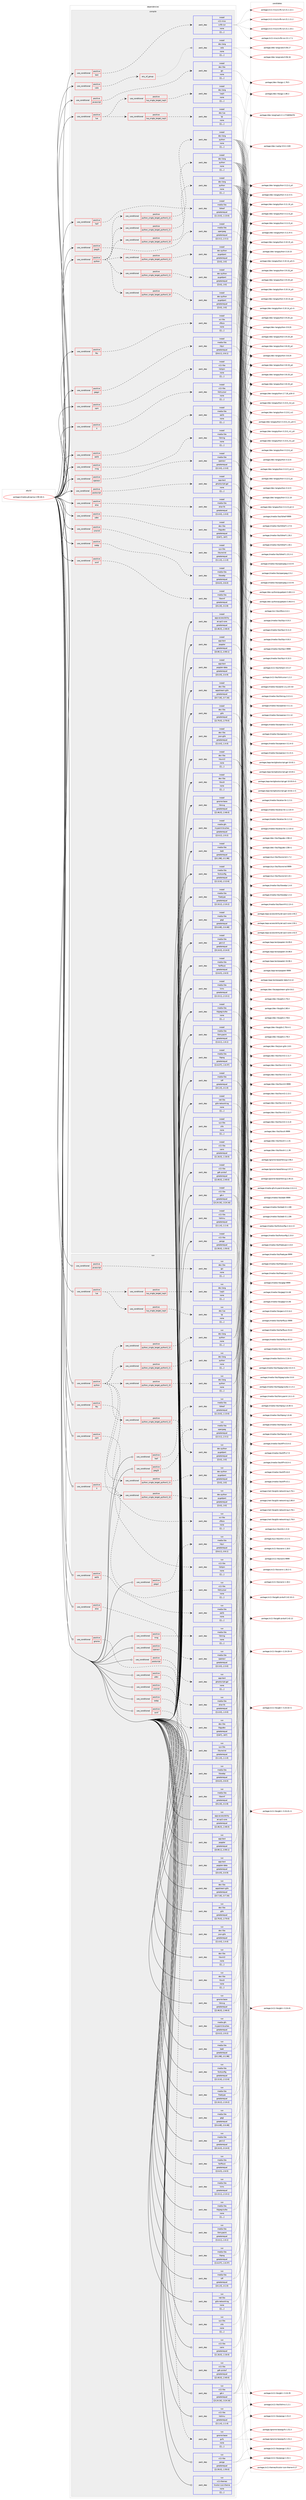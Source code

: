 digraph prolog {

# *************
# Graph options
# *************

newrank=true;
concentrate=true;
compound=true;
graph [rankdir=LR,fontname=Helvetica,fontsize=10,ranksep=1.5];#, ranksep=2.5, nodesep=0.2];
edge  [arrowhead=vee];
node  [fontname=Helvetica,fontsize=10];

# **********
# The ebuild
# **********

subgraph cluster_leftcol {
color=gray;
label=<<i>ebuild</i>>;
id [label="portage://media-gfx/gimp-2.99.18-r1", color=red, width=4, href="../media-gfx/gimp-2.99.18-r1.svg"];
}

# ****************
# The dependencies
# ****************

subgraph cluster_midcol {
color=gray;
label=<<i>dependencies</i>>;
subgraph cluster_compile {
fillcolor="#eeeeee";
style=filled;
label=<<i>compile</i>>;
subgraph cond75781 {
dependency297633 [label=<<TABLE BORDER="0" CELLBORDER="1" CELLSPACING="0" CELLPADDING="4"><TR><TD ROWSPAN="3" CELLPADDING="10">use_conditional</TD></TR><TR><TD>positive</TD></TR><TR><TD>X</TD></TR></TABLE>>, shape=none, color=red];
subgraph pack219488 {
dependency297634 [label=<<TABLE BORDER="0" CELLBORDER="1" CELLSPACING="0" CELLPADDING="4" WIDTH="220"><TR><TD ROWSPAN="6" CELLPADDING="30">pack_dep</TD></TR><TR><TD WIDTH="110">install</TD></TR><TR><TD>x11-libs</TD></TR><TR><TD>libXcursor</TD></TR><TR><TD>none</TD></TR><TR><TD>[[],,,,]</TD></TR></TABLE>>, shape=none, color=blue];
}
dependency297633:e -> dependency297634:w [weight=20,style="dashed",arrowhead="vee"];
}
id:e -> dependency297633:w [weight=20,style="solid",arrowhead="vee"];
subgraph cond75782 {
dependency297635 [label=<<TABLE BORDER="0" CELLBORDER="1" CELLSPACING="0" CELLPADDING="4"><TR><TD ROWSPAN="3" CELLPADDING="10">use_conditional</TD></TR><TR><TD>positive</TD></TR><TR><TD>aalib</TD></TR></TABLE>>, shape=none, color=red];
subgraph pack219489 {
dependency297636 [label=<<TABLE BORDER="0" CELLBORDER="1" CELLSPACING="0" CELLPADDING="4" WIDTH="220"><TR><TD ROWSPAN="6" CELLPADDING="30">pack_dep</TD></TR><TR><TD WIDTH="110">install</TD></TR><TR><TD>media-libs</TD></TR><TR><TD>aalib</TD></TR><TR><TD>none</TD></TR><TR><TD>[[],,,,]</TD></TR></TABLE>>, shape=none, color=blue];
}
dependency297635:e -> dependency297636:w [weight=20,style="dashed",arrowhead="vee"];
}
id:e -> dependency297635:w [weight=20,style="solid",arrowhead="vee"];
subgraph cond75783 {
dependency297637 [label=<<TABLE BORDER="0" CELLBORDER="1" CELLSPACING="0" CELLPADDING="4"><TR><TD ROWSPAN="3" CELLPADDING="10">use_conditional</TD></TR><TR><TD>positive</TD></TR><TR><TD>alsa</TD></TR></TABLE>>, shape=none, color=red];
subgraph pack219490 {
dependency297638 [label=<<TABLE BORDER="0" CELLBORDER="1" CELLSPACING="0" CELLPADDING="4" WIDTH="220"><TR><TD ROWSPAN="6" CELLPADDING="30">pack_dep</TD></TR><TR><TD WIDTH="110">install</TD></TR><TR><TD>media-libs</TD></TR><TR><TD>alsa-lib</TD></TR><TR><TD>greaterequal</TD></TR><TR><TD>[[1,0,0],,,1.0.0]</TD></TR></TABLE>>, shape=none, color=blue];
}
dependency297637:e -> dependency297638:w [weight=20,style="dashed",arrowhead="vee"];
}
id:e -> dependency297637:w [weight=20,style="solid",arrowhead="vee"];
subgraph cond75784 {
dependency297639 [label=<<TABLE BORDER="0" CELLBORDER="1" CELLSPACING="0" CELLPADDING="4"><TR><TD ROWSPAN="3" CELLPADDING="10">use_conditional</TD></TR><TR><TD>positive</TD></TR><TR><TD>fits</TD></TR></TABLE>>, shape=none, color=red];
subgraph pack219491 {
dependency297640 [label=<<TABLE BORDER="0" CELLBORDER="1" CELLSPACING="0" CELLPADDING="4" WIDTH="220"><TR><TD ROWSPAN="6" CELLPADDING="30">pack_dep</TD></TR><TR><TD WIDTH="110">install</TD></TR><TR><TD>sci-libs</TD></TR><TR><TD>cfitsio</TD></TR><TR><TD>none</TD></TR><TR><TD>[[],,,,]</TD></TR></TABLE>>, shape=none, color=blue];
}
dependency297639:e -> dependency297640:w [weight=20,style="dashed",arrowhead="vee"];
}
id:e -> dependency297639:w [weight=20,style="solid",arrowhead="vee"];
subgraph cond75785 {
dependency297641 [label=<<TABLE BORDER="0" CELLBORDER="1" CELLSPACING="0" CELLPADDING="4"><TR><TD ROWSPAN="3" CELLPADDING="10">use_conditional</TD></TR><TR><TD>positive</TD></TR><TR><TD>heif</TD></TR></TABLE>>, shape=none, color=red];
subgraph pack219492 {
dependency297642 [label=<<TABLE BORDER="0" CELLBORDER="1" CELLSPACING="0" CELLPADDING="4" WIDTH="220"><TR><TD ROWSPAN="6" CELLPADDING="30">pack_dep</TD></TR><TR><TD WIDTH="110">install</TD></TR><TR><TD>media-libs</TD></TR><TR><TD>libheif</TD></TR><TR><TD>greaterequal</TD></TR><TR><TD>[[1,13,0],,,1.13.0]</TD></TR></TABLE>>, shape=none, color=blue];
}
dependency297641:e -> dependency297642:w [weight=20,style="dashed",arrowhead="vee"];
}
id:e -> dependency297641:w [weight=20,style="solid",arrowhead="vee"];
subgraph cond75786 {
dependency297643 [label=<<TABLE BORDER="0" CELLBORDER="1" CELLSPACING="0" CELLPADDING="4"><TR><TD ROWSPAN="3" CELLPADDING="10">use_conditional</TD></TR><TR><TD>positive</TD></TR><TR><TD>javascript</TD></TR></TABLE>>, shape=none, color=red];
subgraph pack219493 {
dependency297644 [label=<<TABLE BORDER="0" CELLBORDER="1" CELLSPACING="0" CELLPADDING="4" WIDTH="220"><TR><TD ROWSPAN="6" CELLPADDING="30">pack_dep</TD></TR><TR><TD WIDTH="110">install</TD></TR><TR><TD>dev-libs</TD></TR><TR><TD>gjs</TD></TR><TR><TD>none</TD></TR><TR><TD>[[],,,,]</TD></TR></TABLE>>, shape=none, color=blue];
}
dependency297643:e -> dependency297644:w [weight=20,style="dashed",arrowhead="vee"];
}
id:e -> dependency297643:w [weight=20,style="solid",arrowhead="vee"];
subgraph cond75787 {
dependency297645 [label=<<TABLE BORDER="0" CELLBORDER="1" CELLSPACING="0" CELLPADDING="4"><TR><TD ROWSPAN="3" CELLPADDING="10">use_conditional</TD></TR><TR><TD>positive</TD></TR><TR><TD>jpeg2k</TD></TR></TABLE>>, shape=none, color=red];
subgraph pack219494 {
dependency297646 [label=<<TABLE BORDER="0" CELLBORDER="1" CELLSPACING="0" CELLPADDING="4" WIDTH="220"><TR><TD ROWSPAN="6" CELLPADDING="30">pack_dep</TD></TR><TR><TD WIDTH="110">install</TD></TR><TR><TD>media-libs</TD></TR><TR><TD>openjpeg</TD></TR><TR><TD>greaterequal</TD></TR><TR><TD>[[2,3,1],,,2.3.1]</TD></TR></TABLE>>, shape=none, color=blue];
}
dependency297645:e -> dependency297646:w [weight=20,style="dashed",arrowhead="vee"];
}
id:e -> dependency297645:w [weight=20,style="solid",arrowhead="vee"];
subgraph cond75788 {
dependency297647 [label=<<TABLE BORDER="0" CELLBORDER="1" CELLSPACING="0" CELLPADDING="4"><TR><TD ROWSPAN="3" CELLPADDING="10">use_conditional</TD></TR><TR><TD>positive</TD></TR><TR><TD>jpegxl</TD></TR></TABLE>>, shape=none, color=red];
subgraph pack219495 {
dependency297648 [label=<<TABLE BORDER="0" CELLBORDER="1" CELLSPACING="0" CELLPADDING="4" WIDTH="220"><TR><TD ROWSPAN="6" CELLPADDING="30">pack_dep</TD></TR><TR><TD WIDTH="110">install</TD></TR><TR><TD>media-libs</TD></TR><TR><TD>libjxl</TD></TR><TR><TD>greaterequal</TD></TR><TR><TD>[[0,6,1],,,0.6.1]</TD></TR></TABLE>>, shape=none, color=blue];
}
dependency297647:e -> dependency297648:w [weight=20,style="dashed",arrowhead="vee"];
}
id:e -> dependency297647:w [weight=20,style="solid",arrowhead="vee"];
subgraph cond75789 {
dependency297649 [label=<<TABLE BORDER="0" CELLBORDER="1" CELLSPACING="0" CELLPADDING="4"><TR><TD ROWSPAN="3" CELLPADDING="10">use_conditional</TD></TR><TR><TD>positive</TD></TR><TR><TD>lua</TD></TR></TABLE>>, shape=none, color=red];
subgraph cond75790 {
dependency297650 [label=<<TABLE BORDER="0" CELLBORDER="1" CELLSPACING="0" CELLPADDING="4"><TR><TD ROWSPAN="3" CELLPADDING="10">use_conditional</TD></TR><TR><TD>positive</TD></TR><TR><TD>lua_single_target_luajit</TD></TR></TABLE>>, shape=none, color=red];
subgraph pack219496 {
dependency297651 [label=<<TABLE BORDER="0" CELLBORDER="1" CELLSPACING="0" CELLPADDING="4" WIDTH="220"><TR><TD ROWSPAN="6" CELLPADDING="30">pack_dep</TD></TR><TR><TD WIDTH="110">install</TD></TR><TR><TD>dev-lang</TD></TR><TR><TD>luajit</TD></TR><TR><TD>none</TD></TR><TR><TD>[[],,,,]</TD></TR></TABLE>>, shape=none, color=blue];
}
dependency297650:e -> dependency297651:w [weight=20,style="dashed",arrowhead="vee"];
}
dependency297649:e -> dependency297650:w [weight=20,style="dashed",arrowhead="vee"];
subgraph cond75791 {
dependency297652 [label=<<TABLE BORDER="0" CELLBORDER="1" CELLSPACING="0" CELLPADDING="4"><TR><TD ROWSPAN="3" CELLPADDING="10">use_conditional</TD></TR><TR><TD>positive</TD></TR><TR><TD>lua_single_target_luajit</TD></TR></TABLE>>, shape=none, color=red];
subgraph pack219497 {
dependency297653 [label=<<TABLE BORDER="0" CELLBORDER="1" CELLSPACING="0" CELLPADDING="4" WIDTH="220"><TR><TD ROWSPAN="6" CELLPADDING="30">pack_dep</TD></TR><TR><TD WIDTH="110">install</TD></TR><TR><TD>dev-lua</TD></TR><TR><TD>lgi</TD></TR><TR><TD>none</TD></TR><TR><TD>[[],,,,]</TD></TR></TABLE>>, shape=none, color=blue];
}
dependency297652:e -> dependency297653:w [weight=20,style="dashed",arrowhead="vee"];
}
dependency297649:e -> dependency297652:w [weight=20,style="dashed",arrowhead="vee"];
}
id:e -> dependency297649:w [weight=20,style="solid",arrowhead="vee"];
subgraph cond75792 {
dependency297654 [label=<<TABLE BORDER="0" CELLBORDER="1" CELLSPACING="0" CELLPADDING="4"><TR><TD ROWSPAN="3" CELLPADDING="10">use_conditional</TD></TR><TR><TD>positive</TD></TR><TR><TD>mng</TD></TR></TABLE>>, shape=none, color=red];
subgraph pack219498 {
dependency297655 [label=<<TABLE BORDER="0" CELLBORDER="1" CELLSPACING="0" CELLPADDING="4" WIDTH="220"><TR><TD ROWSPAN="6" CELLPADDING="30">pack_dep</TD></TR><TR><TD WIDTH="110">install</TD></TR><TR><TD>media-libs</TD></TR><TR><TD>libmng</TD></TR><TR><TD>none</TD></TR><TR><TD>[[],,,,]</TD></TR></TABLE>>, shape=none, color=blue];
}
dependency297654:e -> dependency297655:w [weight=20,style="dashed",arrowhead="vee"];
}
id:e -> dependency297654:w [weight=20,style="solid",arrowhead="vee"];
subgraph cond75793 {
dependency297656 [label=<<TABLE BORDER="0" CELLBORDER="1" CELLSPACING="0" CELLPADDING="4"><TR><TD ROWSPAN="3" CELLPADDING="10">use_conditional</TD></TR><TR><TD>positive</TD></TR><TR><TD>openexr</TD></TR></TABLE>>, shape=none, color=red];
subgraph pack219499 {
dependency297657 [label=<<TABLE BORDER="0" CELLBORDER="1" CELLSPACING="0" CELLPADDING="4" WIDTH="220"><TR><TD ROWSPAN="6" CELLPADDING="30">pack_dep</TD></TR><TR><TD WIDTH="110">install</TD></TR><TR><TD>media-libs</TD></TR><TR><TD>openexr</TD></TR><TR><TD>greaterequal</TD></TR><TR><TD>[[2,3,0],,,2.3.0]</TD></TR></TABLE>>, shape=none, color=blue];
}
dependency297656:e -> dependency297657:w [weight=20,style="dashed",arrowhead="vee"];
}
id:e -> dependency297656:w [weight=20,style="solid",arrowhead="vee"];
subgraph cond75794 {
dependency297658 [label=<<TABLE BORDER="0" CELLBORDER="1" CELLSPACING="0" CELLPADDING="4"><TR><TD ROWSPAN="3" CELLPADDING="10">use_conditional</TD></TR><TR><TD>positive</TD></TR><TR><TD>postscript</TD></TR></TABLE>>, shape=none, color=red];
subgraph pack219500 {
dependency297659 [label=<<TABLE BORDER="0" CELLBORDER="1" CELLSPACING="0" CELLPADDING="4" WIDTH="220"><TR><TD ROWSPAN="6" CELLPADDING="30">pack_dep</TD></TR><TR><TD WIDTH="110">install</TD></TR><TR><TD>app-text</TD></TR><TR><TD>ghostscript-gpl</TD></TR><TR><TD>none</TD></TR><TR><TD>[[],,,,]</TD></TR></TABLE>>, shape=none, color=blue];
}
dependency297658:e -> dependency297659:w [weight=20,style="dashed",arrowhead="vee"];
}
id:e -> dependency297658:w [weight=20,style="solid",arrowhead="vee"];
subgraph cond75795 {
dependency297660 [label=<<TABLE BORDER="0" CELLBORDER="1" CELLSPACING="0" CELLPADDING="4"><TR><TD ROWSPAN="3" CELLPADDING="10">use_conditional</TD></TR><TR><TD>positive</TD></TR><TR><TD>python</TD></TR></TABLE>>, shape=none, color=red];
subgraph cond75796 {
dependency297661 [label=<<TABLE BORDER="0" CELLBORDER="1" CELLSPACING="0" CELLPADDING="4"><TR><TD ROWSPAN="3" CELLPADDING="10">use_conditional</TD></TR><TR><TD>positive</TD></TR><TR><TD>python_single_target_python3_10</TD></TR></TABLE>>, shape=none, color=red];
subgraph pack219501 {
dependency297662 [label=<<TABLE BORDER="0" CELLBORDER="1" CELLSPACING="0" CELLPADDING="4" WIDTH="220"><TR><TD ROWSPAN="6" CELLPADDING="30">pack_dep</TD></TR><TR><TD WIDTH="110">install</TD></TR><TR><TD>dev-lang</TD></TR><TR><TD>python</TD></TR><TR><TD>none</TD></TR><TR><TD>[[],,,,]</TD></TR></TABLE>>, shape=none, color=blue];
}
dependency297661:e -> dependency297662:w [weight=20,style="dashed",arrowhead="vee"];
}
dependency297660:e -> dependency297661:w [weight=20,style="dashed",arrowhead="vee"];
subgraph cond75797 {
dependency297663 [label=<<TABLE BORDER="0" CELLBORDER="1" CELLSPACING="0" CELLPADDING="4"><TR><TD ROWSPAN="3" CELLPADDING="10">use_conditional</TD></TR><TR><TD>positive</TD></TR><TR><TD>python_single_target_python3_11</TD></TR></TABLE>>, shape=none, color=red];
subgraph pack219502 {
dependency297664 [label=<<TABLE BORDER="0" CELLBORDER="1" CELLSPACING="0" CELLPADDING="4" WIDTH="220"><TR><TD ROWSPAN="6" CELLPADDING="30">pack_dep</TD></TR><TR><TD WIDTH="110">install</TD></TR><TR><TD>dev-lang</TD></TR><TR><TD>python</TD></TR><TR><TD>none</TD></TR><TR><TD>[[],,,,]</TD></TR></TABLE>>, shape=none, color=blue];
}
dependency297663:e -> dependency297664:w [weight=20,style="dashed",arrowhead="vee"];
}
dependency297660:e -> dependency297663:w [weight=20,style="dashed",arrowhead="vee"];
subgraph cond75798 {
dependency297665 [label=<<TABLE BORDER="0" CELLBORDER="1" CELLSPACING="0" CELLPADDING="4"><TR><TD ROWSPAN="3" CELLPADDING="10">use_conditional</TD></TR><TR><TD>positive</TD></TR><TR><TD>python_single_target_python3_12</TD></TR></TABLE>>, shape=none, color=red];
subgraph pack219503 {
dependency297666 [label=<<TABLE BORDER="0" CELLBORDER="1" CELLSPACING="0" CELLPADDING="4" WIDTH="220"><TR><TD ROWSPAN="6" CELLPADDING="30">pack_dep</TD></TR><TR><TD WIDTH="110">install</TD></TR><TR><TD>dev-lang</TD></TR><TR><TD>python</TD></TR><TR><TD>none</TD></TR><TR><TD>[[],,,,]</TD></TR></TABLE>>, shape=none, color=blue];
}
dependency297665:e -> dependency297666:w [weight=20,style="dashed",arrowhead="vee"];
}
dependency297660:e -> dependency297665:w [weight=20,style="dashed",arrowhead="vee"];
subgraph cond75799 {
dependency297667 [label=<<TABLE BORDER="0" CELLBORDER="1" CELLSPACING="0" CELLPADDING="4"><TR><TD ROWSPAN="3" CELLPADDING="10">use_conditional</TD></TR><TR><TD>positive</TD></TR><TR><TD>python_single_target_python3_10</TD></TR></TABLE>>, shape=none, color=red];
subgraph pack219504 {
dependency297668 [label=<<TABLE BORDER="0" CELLBORDER="1" CELLSPACING="0" CELLPADDING="4" WIDTH="220"><TR><TD ROWSPAN="6" CELLPADDING="30">pack_dep</TD></TR><TR><TD WIDTH="110">install</TD></TR><TR><TD>dev-python</TD></TR><TR><TD>pygobject</TD></TR><TR><TD>greaterequal</TD></TR><TR><TD>[[3,0],,,3.0]</TD></TR></TABLE>>, shape=none, color=blue];
}
dependency297667:e -> dependency297668:w [weight=20,style="dashed",arrowhead="vee"];
}
dependency297660:e -> dependency297667:w [weight=20,style="dashed",arrowhead="vee"];
subgraph cond75800 {
dependency297669 [label=<<TABLE BORDER="0" CELLBORDER="1" CELLSPACING="0" CELLPADDING="4"><TR><TD ROWSPAN="3" CELLPADDING="10">use_conditional</TD></TR><TR><TD>positive</TD></TR><TR><TD>python_single_target_python3_11</TD></TR></TABLE>>, shape=none, color=red];
subgraph pack219505 {
dependency297670 [label=<<TABLE BORDER="0" CELLBORDER="1" CELLSPACING="0" CELLPADDING="4" WIDTH="220"><TR><TD ROWSPAN="6" CELLPADDING="30">pack_dep</TD></TR><TR><TD WIDTH="110">install</TD></TR><TR><TD>dev-python</TD></TR><TR><TD>pygobject</TD></TR><TR><TD>greaterequal</TD></TR><TR><TD>[[3,0],,,3.0]</TD></TR></TABLE>>, shape=none, color=blue];
}
dependency297669:e -> dependency297670:w [weight=20,style="dashed",arrowhead="vee"];
}
dependency297660:e -> dependency297669:w [weight=20,style="dashed",arrowhead="vee"];
subgraph cond75801 {
dependency297671 [label=<<TABLE BORDER="0" CELLBORDER="1" CELLSPACING="0" CELLPADDING="4"><TR><TD ROWSPAN="3" CELLPADDING="10">use_conditional</TD></TR><TR><TD>positive</TD></TR><TR><TD>python_single_target_python3_12</TD></TR></TABLE>>, shape=none, color=red];
subgraph pack219506 {
dependency297672 [label=<<TABLE BORDER="0" CELLBORDER="1" CELLSPACING="0" CELLPADDING="4" WIDTH="220"><TR><TD ROWSPAN="6" CELLPADDING="30">pack_dep</TD></TR><TR><TD WIDTH="110">install</TD></TR><TR><TD>dev-python</TD></TR><TR><TD>pygobject</TD></TR><TR><TD>greaterequal</TD></TR><TR><TD>[[3,0],,,3.0]</TD></TR></TABLE>>, shape=none, color=blue];
}
dependency297671:e -> dependency297672:w [weight=20,style="dashed",arrowhead="vee"];
}
dependency297660:e -> dependency297671:w [weight=20,style="dashed",arrowhead="vee"];
}
id:e -> dependency297660:w [weight=20,style="solid",arrowhead="vee"];
subgraph cond75802 {
dependency297673 [label=<<TABLE BORDER="0" CELLBORDER="1" CELLSPACING="0" CELLPADDING="4"><TR><TD ROWSPAN="3" CELLPADDING="10">use_conditional</TD></TR><TR><TD>positive</TD></TR><TR><TD>test</TD></TR></TABLE>>, shape=none, color=red];
subgraph pack219507 {
dependency297674 [label=<<TABLE BORDER="0" CELLBORDER="1" CELLSPACING="0" CELLPADDING="4" WIDTH="220"><TR><TD ROWSPAN="6" CELLPADDING="30">pack_dep</TD></TR><TR><TD WIDTH="110">install</TD></TR><TR><TD>x11-misc</TD></TR><TR><TD>xvfb-run</TD></TR><TR><TD>none</TD></TR><TR><TD>[[],,,,]</TD></TR></TABLE>>, shape=none, color=blue];
}
dependency297673:e -> dependency297674:w [weight=20,style="dashed",arrowhead="vee"];
}
id:e -> dependency297673:w [weight=20,style="solid",arrowhead="vee"];
subgraph cond75803 {
dependency297675 [label=<<TABLE BORDER="0" CELLBORDER="1" CELLSPACING="0" CELLPADDING="4"><TR><TD ROWSPAN="3" CELLPADDING="10">use_conditional</TD></TR><TR><TD>positive</TD></TR><TR><TD>udev</TD></TR></TABLE>>, shape=none, color=red];
subgraph pack219508 {
dependency297676 [label=<<TABLE BORDER="0" CELLBORDER="1" CELLSPACING="0" CELLPADDING="4" WIDTH="220"><TR><TD ROWSPAN="6" CELLPADDING="30">pack_dep</TD></TR><TR><TD WIDTH="110">install</TD></TR><TR><TD>dev-libs</TD></TR><TR><TD>libgudev</TD></TR><TR><TD>greaterequal</TD></TR><TR><TD>[[167],,,167]</TD></TR></TABLE>>, shape=none, color=blue];
}
dependency297675:e -> dependency297676:w [weight=20,style="dashed",arrowhead="vee"];
}
id:e -> dependency297675:w [weight=20,style="solid",arrowhead="vee"];
subgraph cond75804 {
dependency297677 [label=<<TABLE BORDER="0" CELLBORDER="1" CELLSPACING="0" CELLPADDING="4"><TR><TD ROWSPAN="3" CELLPADDING="10">use_conditional</TD></TR><TR><TD>positive</TD></TR><TR><TD>unwind</TD></TR></TABLE>>, shape=none, color=red];
subgraph pack219509 {
dependency297678 [label=<<TABLE BORDER="0" CELLBORDER="1" CELLSPACING="0" CELLPADDING="4" WIDTH="220"><TR><TD ROWSPAN="6" CELLPADDING="30">pack_dep</TD></TR><TR><TD WIDTH="110">install</TD></TR><TR><TD>sys-libs</TD></TR><TR><TD>libunwind</TD></TR><TR><TD>greaterequal</TD></TR><TR><TD>[[1,1,0],,,1.1.0]</TD></TR></TABLE>>, shape=none, color=blue];
}
dependency297677:e -> dependency297678:w [weight=20,style="dashed",arrowhead="vee"];
}
id:e -> dependency297677:w [weight=20,style="solid",arrowhead="vee"];
subgraph cond75805 {
dependency297679 [label=<<TABLE BORDER="0" CELLBORDER="1" CELLSPACING="0" CELLPADDING="4"><TR><TD ROWSPAN="3" CELLPADDING="10">use_conditional</TD></TR><TR><TD>positive</TD></TR><TR><TD>vala</TD></TR></TABLE>>, shape=none, color=red];
subgraph any2201 {
dependency297680 [label=<<TABLE BORDER="0" CELLBORDER="1" CELLSPACING="0" CELLPADDING="4"><TR><TD CELLPADDING="10">any_of_group</TD></TR></TABLE>>, shape=none, color=red];subgraph pack219510 {
dependency297681 [label=<<TABLE BORDER="0" CELLBORDER="1" CELLSPACING="0" CELLPADDING="4" WIDTH="220"><TR><TD ROWSPAN="6" CELLPADDING="30">pack_dep</TD></TR><TR><TD WIDTH="110">install</TD></TR><TR><TD>dev-lang</TD></TR><TR><TD>vala</TD></TR><TR><TD>none</TD></TR><TR><TD>[[],,,,]</TD></TR></TABLE>>, shape=none, color=blue];
}
dependency297680:e -> dependency297681:w [weight=20,style="dotted",arrowhead="oinv"];
}
dependency297679:e -> dependency297680:w [weight=20,style="dashed",arrowhead="vee"];
}
id:e -> dependency297679:w [weight=20,style="solid",arrowhead="vee"];
subgraph cond75806 {
dependency297682 [label=<<TABLE BORDER="0" CELLBORDER="1" CELLSPACING="0" CELLPADDING="4"><TR><TD ROWSPAN="3" CELLPADDING="10">use_conditional</TD></TR><TR><TD>positive</TD></TR><TR><TD>webp</TD></TR></TABLE>>, shape=none, color=red];
subgraph pack219511 {
dependency297683 [label=<<TABLE BORDER="0" CELLBORDER="1" CELLSPACING="0" CELLPADDING="4" WIDTH="220"><TR><TD ROWSPAN="6" CELLPADDING="30">pack_dep</TD></TR><TR><TD WIDTH="110">install</TD></TR><TR><TD>media-libs</TD></TR><TR><TD>libwebp</TD></TR><TR><TD>greaterequal</TD></TR><TR><TD>[[0,6,0],,,0.6.0]</TD></TR></TABLE>>, shape=none, color=blue];
}
dependency297682:e -> dependency297683:w [weight=20,style="dashed",arrowhead="vee"];
}
id:e -> dependency297682:w [weight=20,style="solid",arrowhead="vee"];
subgraph cond75807 {
dependency297684 [label=<<TABLE BORDER="0" CELLBORDER="1" CELLSPACING="0" CELLPADDING="4"><TR><TD ROWSPAN="3" CELLPADDING="10">use_conditional</TD></TR><TR><TD>positive</TD></TR><TR><TD>wmf</TD></TR></TABLE>>, shape=none, color=red];
subgraph pack219512 {
dependency297685 [label=<<TABLE BORDER="0" CELLBORDER="1" CELLSPACING="0" CELLPADDING="4" WIDTH="220"><TR><TD ROWSPAN="6" CELLPADDING="30">pack_dep</TD></TR><TR><TD WIDTH="110">install</TD></TR><TR><TD>media-libs</TD></TR><TR><TD>libwmf</TD></TR><TR><TD>greaterequal</TD></TR><TR><TD>[[0,2,8],,,0.2.8]</TD></TR></TABLE>>, shape=none, color=blue];
}
dependency297684:e -> dependency297685:w [weight=20,style="dashed",arrowhead="vee"];
}
id:e -> dependency297684:w [weight=20,style="solid",arrowhead="vee"];
subgraph cond75808 {
dependency297686 [label=<<TABLE BORDER="0" CELLBORDER="1" CELLSPACING="0" CELLPADDING="4"><TR><TD ROWSPAN="3" CELLPADDING="10">use_conditional</TD></TR><TR><TD>positive</TD></TR><TR><TD>xpm</TD></TR></TABLE>>, shape=none, color=red];
subgraph pack219513 {
dependency297687 [label=<<TABLE BORDER="0" CELLBORDER="1" CELLSPACING="0" CELLPADDING="4" WIDTH="220"><TR><TD ROWSPAN="6" CELLPADDING="30">pack_dep</TD></TR><TR><TD WIDTH="110">install</TD></TR><TR><TD>x11-libs</TD></TR><TR><TD>libXpm</TD></TR><TR><TD>none</TD></TR><TR><TD>[[],,,,]</TD></TR></TABLE>>, shape=none, color=blue];
}
dependency297686:e -> dependency297687:w [weight=20,style="dashed",arrowhead="vee"];
}
id:e -> dependency297686:w [weight=20,style="solid",arrowhead="vee"];
subgraph pack219514 {
dependency297688 [label=<<TABLE BORDER="0" CELLBORDER="1" CELLSPACING="0" CELLPADDING="4" WIDTH="220"><TR><TD ROWSPAN="6" CELLPADDING="30">pack_dep</TD></TR><TR><TD WIDTH="110">install</TD></TR><TR><TD>app-accessibility</TD></TR><TR><TD>at-spi2-core</TD></TR><TR><TD>greaterequal</TD></TR><TR><TD>[[2,46,0],,,2.46.0]</TD></TR></TABLE>>, shape=none, color=blue];
}
id:e -> dependency297688:w [weight=20,style="solid",arrowhead="vee"];
subgraph pack219515 {
dependency297689 [label=<<TABLE BORDER="0" CELLBORDER="1" CELLSPACING="0" CELLPADDING="4" WIDTH="220"><TR><TD ROWSPAN="6" CELLPADDING="30">pack_dep</TD></TR><TR><TD WIDTH="110">install</TD></TR><TR><TD>app-text</TD></TR><TR><TD>poppler</TD></TR><TR><TD>greaterequal</TD></TR><TR><TD>[[0,90,1],,,0.90.1]</TD></TR></TABLE>>, shape=none, color=blue];
}
id:e -> dependency297689:w [weight=20,style="solid",arrowhead="vee"];
subgraph pack219516 {
dependency297690 [label=<<TABLE BORDER="0" CELLBORDER="1" CELLSPACING="0" CELLPADDING="4" WIDTH="220"><TR><TD ROWSPAN="6" CELLPADDING="30">pack_dep</TD></TR><TR><TD WIDTH="110">install</TD></TR><TR><TD>app-text</TD></TR><TR><TD>poppler-data</TD></TR><TR><TD>greaterequal</TD></TR><TR><TD>[[0,4,9],,,0.4.9]</TD></TR></TABLE>>, shape=none, color=blue];
}
id:e -> dependency297690:w [weight=20,style="solid",arrowhead="vee"];
subgraph pack219517 {
dependency297691 [label=<<TABLE BORDER="0" CELLBORDER="1" CELLSPACING="0" CELLPADDING="4" WIDTH="220"><TR><TD ROWSPAN="6" CELLPADDING="30">pack_dep</TD></TR><TR><TD WIDTH="110">install</TD></TR><TR><TD>dev-libs</TD></TR><TR><TD>appstream-glib</TD></TR><TR><TD>greaterequal</TD></TR><TR><TD>[[0,7,16],,,0.7.16]</TD></TR></TABLE>>, shape=none, color=blue];
}
id:e -> dependency297691:w [weight=20,style="solid",arrowhead="vee"];
subgraph pack219518 {
dependency297692 [label=<<TABLE BORDER="0" CELLBORDER="1" CELLSPACING="0" CELLPADDING="4" WIDTH="220"><TR><TD ROWSPAN="6" CELLPADDING="30">pack_dep</TD></TR><TR><TD WIDTH="110">install</TD></TR><TR><TD>dev-libs</TD></TR><TR><TD>glib</TD></TR><TR><TD>greaterequal</TD></TR><TR><TD>[[2,70,0],,,2.70.0]</TD></TR></TABLE>>, shape=none, color=blue];
}
id:e -> dependency297692:w [weight=20,style="solid",arrowhead="vee"];
subgraph pack219519 {
dependency297693 [label=<<TABLE BORDER="0" CELLBORDER="1" CELLSPACING="0" CELLPADDING="4" WIDTH="220"><TR><TD ROWSPAN="6" CELLPADDING="30">pack_dep</TD></TR><TR><TD WIDTH="110">install</TD></TR><TR><TD>dev-libs</TD></TR><TR><TD>json-glib</TD></TR><TR><TD>greaterequal</TD></TR><TR><TD>[[1,4,4],,,1.4.4]</TD></TR></TABLE>>, shape=none, color=blue];
}
id:e -> dependency297693:w [weight=20,style="solid",arrowhead="vee"];
subgraph pack219520 {
dependency297694 [label=<<TABLE BORDER="0" CELLBORDER="1" CELLSPACING="0" CELLPADDING="4" WIDTH="220"><TR><TD ROWSPAN="6" CELLPADDING="30">pack_dep</TD></TR><TR><TD WIDTH="110">install</TD></TR><TR><TD>dev-libs</TD></TR><TR><TD>libxml2</TD></TR><TR><TD>none</TD></TR><TR><TD>[[],,,,]</TD></TR></TABLE>>, shape=none, color=blue];
}
id:e -> dependency297694:w [weight=20,style="solid",arrowhead="vee"];
subgraph pack219521 {
dependency297695 [label=<<TABLE BORDER="0" CELLBORDER="1" CELLSPACING="0" CELLPADDING="4" WIDTH="220"><TR><TD ROWSPAN="6" CELLPADDING="30">pack_dep</TD></TR><TR><TD WIDTH="110">install</TD></TR><TR><TD>dev-libs</TD></TR><TR><TD>libxslt</TD></TR><TR><TD>none</TD></TR><TR><TD>[[],,,,]</TD></TR></TABLE>>, shape=none, color=blue];
}
id:e -> dependency297695:w [weight=20,style="solid",arrowhead="vee"];
subgraph pack219522 {
dependency297696 [label=<<TABLE BORDER="0" CELLBORDER="1" CELLSPACING="0" CELLPADDING="4" WIDTH="220"><TR><TD ROWSPAN="6" CELLPADDING="30">pack_dep</TD></TR><TR><TD WIDTH="110">install</TD></TR><TR><TD>gnome-base</TD></TR><TR><TD>librsvg</TD></TR><TR><TD>greaterequal</TD></TR><TR><TD>[[2,46,0],,,2.46.0]</TD></TR></TABLE>>, shape=none, color=blue];
}
id:e -> dependency297696:w [weight=20,style="solid",arrowhead="vee"];
subgraph pack219523 {
dependency297697 [label=<<TABLE BORDER="0" CELLBORDER="1" CELLSPACING="0" CELLPADDING="4" WIDTH="220"><TR><TD ROWSPAN="6" CELLPADDING="30">pack_dep</TD></TR><TR><TD WIDTH="110">install</TD></TR><TR><TD>media-gfx</TD></TR><TR><TD>mypaint-brushes</TD></TR><TR><TD>greaterequal</TD></TR><TR><TD>[[2,0,2],,,2.0.2]</TD></TR></TABLE>>, shape=none, color=blue];
}
id:e -> dependency297697:w [weight=20,style="solid",arrowhead="vee"];
subgraph pack219524 {
dependency297698 [label=<<TABLE BORDER="0" CELLBORDER="1" CELLSPACING="0" CELLPADDING="4" WIDTH="220"><TR><TD ROWSPAN="6" CELLPADDING="30">pack_dep</TD></TR><TR><TD WIDTH="110">install</TD></TR><TR><TD>media-libs</TD></TR><TR><TD>babl</TD></TR><TR><TD>greaterequal</TD></TR><TR><TD>[[0,1,98],,,0.1.98]</TD></TR></TABLE>>, shape=none, color=blue];
}
id:e -> dependency297698:w [weight=20,style="solid",arrowhead="vee"];
subgraph pack219525 {
dependency297699 [label=<<TABLE BORDER="0" CELLBORDER="1" CELLSPACING="0" CELLPADDING="4" WIDTH="220"><TR><TD ROWSPAN="6" CELLPADDING="30">pack_dep</TD></TR><TR><TD WIDTH="110">install</TD></TR><TR><TD>media-libs</TD></TR><TR><TD>fontconfig</TD></TR><TR><TD>greaterequal</TD></TR><TR><TD>[[2,12,6],,,2.12.6]</TD></TR></TABLE>>, shape=none, color=blue];
}
id:e -> dependency297699:w [weight=20,style="solid",arrowhead="vee"];
subgraph pack219526 {
dependency297700 [label=<<TABLE BORDER="0" CELLBORDER="1" CELLSPACING="0" CELLPADDING="4" WIDTH="220"><TR><TD ROWSPAN="6" CELLPADDING="30">pack_dep</TD></TR><TR><TD WIDTH="110">install</TD></TR><TR><TD>media-libs</TD></TR><TR><TD>freetype</TD></TR><TR><TD>greaterequal</TD></TR><TR><TD>[[2,10,2],,,2.10.2]</TD></TR></TABLE>>, shape=none, color=blue];
}
id:e -> dependency297700:w [weight=20,style="solid",arrowhead="vee"];
subgraph pack219527 {
dependency297701 [label=<<TABLE BORDER="0" CELLBORDER="1" CELLSPACING="0" CELLPADDING="4" WIDTH="220"><TR><TD ROWSPAN="6" CELLPADDING="30">pack_dep</TD></TR><TR><TD WIDTH="110">install</TD></TR><TR><TD>media-libs</TD></TR><TR><TD>gegl</TD></TR><TR><TD>greaterequal</TD></TR><TR><TD>[[0,4,48],,,0.4.48]</TD></TR></TABLE>>, shape=none, color=blue];
}
id:e -> dependency297701:w [weight=20,style="solid",arrowhead="vee"];
subgraph pack219528 {
dependency297702 [label=<<TABLE BORDER="0" CELLBORDER="1" CELLSPACING="0" CELLPADDING="4" WIDTH="220"><TR><TD ROWSPAN="6" CELLPADDING="30">pack_dep</TD></TR><TR><TD WIDTH="110">install</TD></TR><TR><TD>media-libs</TD></TR><TR><TD>gexiv2</TD></TR><TR><TD>greaterequal</TD></TR><TR><TD>[[0,14,0],,,0.14.0]</TD></TR></TABLE>>, shape=none, color=blue];
}
id:e -> dependency297702:w [weight=20,style="solid",arrowhead="vee"];
subgraph pack219529 {
dependency297703 [label=<<TABLE BORDER="0" CELLBORDER="1" CELLSPACING="0" CELLPADDING="4" WIDTH="220"><TR><TD ROWSPAN="6" CELLPADDING="30">pack_dep</TD></TR><TR><TD WIDTH="110">install</TD></TR><TR><TD>media-libs</TD></TR><TR><TD>harfbuzz</TD></TR><TR><TD>greaterequal</TD></TR><TR><TD>[[2,6,5],,,2.6.5]</TD></TR></TABLE>>, shape=none, color=blue];
}
id:e -> dependency297703:w [weight=20,style="solid",arrowhead="vee"];
subgraph pack219530 {
dependency297704 [label=<<TABLE BORDER="0" CELLBORDER="1" CELLSPACING="0" CELLPADDING="4" WIDTH="220"><TR><TD ROWSPAN="6" CELLPADDING="30">pack_dep</TD></TR><TR><TD WIDTH="110">install</TD></TR><TR><TD>media-libs</TD></TR><TR><TD>lcms</TD></TR><TR><TD>greaterequal</TD></TR><TR><TD>[[2,13,1],,,2.13.1]</TD></TR></TABLE>>, shape=none, color=blue];
}
id:e -> dependency297704:w [weight=20,style="solid",arrowhead="vee"];
subgraph pack219531 {
dependency297705 [label=<<TABLE BORDER="0" CELLBORDER="1" CELLSPACING="0" CELLPADDING="4" WIDTH="220"><TR><TD ROWSPAN="6" CELLPADDING="30">pack_dep</TD></TR><TR><TD WIDTH="110">install</TD></TR><TR><TD>media-libs</TD></TR><TR><TD>libjpeg-turbo</TD></TR><TR><TD>none</TD></TR><TR><TD>[[],,,,]</TD></TR></TABLE>>, shape=none, color=blue];
}
id:e -> dependency297705:w [weight=20,style="solid",arrowhead="vee"];
subgraph pack219532 {
dependency297706 [label=<<TABLE BORDER="0" CELLBORDER="1" CELLSPACING="0" CELLPADDING="4" WIDTH="220"><TR><TD ROWSPAN="6" CELLPADDING="30">pack_dep</TD></TR><TR><TD WIDTH="110">install</TD></TR><TR><TD>media-libs</TD></TR><TR><TD>libmypaint</TD></TR><TR><TD>greaterequal</TD></TR><TR><TD>[[1,6,1],,,1.6.1]</TD></TR></TABLE>>, shape=none, color=blue];
}
id:e -> dependency297706:w [weight=20,style="solid",arrowhead="vee"];
subgraph pack219533 {
dependency297707 [label=<<TABLE BORDER="0" CELLBORDER="1" CELLSPACING="0" CELLPADDING="4" WIDTH="220"><TR><TD ROWSPAN="6" CELLPADDING="30">pack_dep</TD></TR><TR><TD WIDTH="110">install</TD></TR><TR><TD>media-libs</TD></TR><TR><TD>libpng</TD></TR><TR><TD>greaterequal</TD></TR><TR><TD>[[1,6,37],,,1.6.37]</TD></TR></TABLE>>, shape=none, color=blue];
}
id:e -> dependency297707:w [weight=20,style="solid",arrowhead="vee"];
subgraph pack219534 {
dependency297708 [label=<<TABLE BORDER="0" CELLBORDER="1" CELLSPACING="0" CELLPADDING="4" WIDTH="220"><TR><TD ROWSPAN="6" CELLPADDING="30">pack_dep</TD></TR><TR><TD WIDTH="110">install</TD></TR><TR><TD>media-libs</TD></TR><TR><TD>tiff</TD></TR><TR><TD>greaterequal</TD></TR><TR><TD>[[4,1,0],,,4.1.0]</TD></TR></TABLE>>, shape=none, color=blue];
}
id:e -> dependency297708:w [weight=20,style="solid",arrowhead="vee"];
subgraph pack219535 {
dependency297709 [label=<<TABLE BORDER="0" CELLBORDER="1" CELLSPACING="0" CELLPADDING="4" WIDTH="220"><TR><TD ROWSPAN="6" CELLPADDING="30">pack_dep</TD></TR><TR><TD WIDTH="110">install</TD></TR><TR><TD>net-libs</TD></TR><TR><TD>glib-networking</TD></TR><TR><TD>none</TD></TR><TR><TD>[[],,,,]</TD></TR></TABLE>>, shape=none, color=blue];
}
id:e -> dependency297709:w [weight=20,style="solid",arrowhead="vee"];
subgraph pack219536 {
dependency297710 [label=<<TABLE BORDER="0" CELLBORDER="1" CELLSPACING="0" CELLPADDING="4" WIDTH="220"><TR><TD ROWSPAN="6" CELLPADDING="30">pack_dep</TD></TR><TR><TD WIDTH="110">install</TD></TR><TR><TD>sys-libs</TD></TR><TR><TD>zlib</TD></TR><TR><TD>none</TD></TR><TR><TD>[[],,,,]</TD></TR></TABLE>>, shape=none, color=blue];
}
id:e -> dependency297710:w [weight=20,style="solid",arrowhead="vee"];
subgraph pack219537 {
dependency297711 [label=<<TABLE BORDER="0" CELLBORDER="1" CELLSPACING="0" CELLPADDING="4" WIDTH="220"><TR><TD ROWSPAN="6" CELLPADDING="30">pack_dep</TD></TR><TR><TD WIDTH="110">install</TD></TR><TR><TD>x11-libs</TD></TR><TR><TD>cairo</TD></TR><TR><TD>greaterequal</TD></TR><TR><TD>[[1,16,0],,,1.16.0]</TD></TR></TABLE>>, shape=none, color=blue];
}
id:e -> dependency297711:w [weight=20,style="solid",arrowhead="vee"];
subgraph pack219538 {
dependency297712 [label=<<TABLE BORDER="0" CELLBORDER="1" CELLSPACING="0" CELLPADDING="4" WIDTH="220"><TR><TD ROWSPAN="6" CELLPADDING="30">pack_dep</TD></TR><TR><TD WIDTH="110">install</TD></TR><TR><TD>x11-libs</TD></TR><TR><TD>gdk-pixbuf</TD></TR><TR><TD>greaterequal</TD></TR><TR><TD>[[2,40,0],,,2.40.0]</TD></TR></TABLE>>, shape=none, color=blue];
}
id:e -> dependency297712:w [weight=20,style="solid",arrowhead="vee"];
subgraph pack219539 {
dependency297713 [label=<<TABLE BORDER="0" CELLBORDER="1" CELLSPACING="0" CELLPADDING="4" WIDTH="220"><TR><TD ROWSPAN="6" CELLPADDING="30">pack_dep</TD></TR><TR><TD WIDTH="110">install</TD></TR><TR><TD>x11-libs</TD></TR><TR><TD>gtk+</TD></TR><TR><TD>greaterequal</TD></TR><TR><TD>[[3,24,16],,,3.24.16]</TD></TR></TABLE>>, shape=none, color=blue];
}
id:e -> dependency297713:w [weight=20,style="solid",arrowhead="vee"];
subgraph pack219540 {
dependency297714 [label=<<TABLE BORDER="0" CELLBORDER="1" CELLSPACING="0" CELLPADDING="4" WIDTH="220"><TR><TD ROWSPAN="6" CELLPADDING="30">pack_dep</TD></TR><TR><TD WIDTH="110">install</TD></TR><TR><TD>x11-libs</TD></TR><TR><TD>libXmu</TD></TR><TR><TD>greaterequal</TD></TR><TR><TD>[[1,1,4],,,1.1.4]</TD></TR></TABLE>>, shape=none, color=blue];
}
id:e -> dependency297714:w [weight=20,style="solid",arrowhead="vee"];
subgraph pack219541 {
dependency297715 [label=<<TABLE BORDER="0" CELLBORDER="1" CELLSPACING="0" CELLPADDING="4" WIDTH="220"><TR><TD ROWSPAN="6" CELLPADDING="30">pack_dep</TD></TR><TR><TD WIDTH="110">install</TD></TR><TR><TD>x11-libs</TD></TR><TR><TD>pango</TD></TR><TR><TD>greaterequal</TD></TR><TR><TD>[[1,50,0],,,1.50.0]</TD></TR></TABLE>>, shape=none, color=blue];
}
id:e -> dependency297715:w [weight=20,style="solid",arrowhead="vee"];
}
subgraph cluster_compileandrun {
fillcolor="#eeeeee";
style=filled;
label=<<i>compile and run</i>>;
}
subgraph cluster_run {
fillcolor="#eeeeee";
style=filled;
label=<<i>run</i>>;
subgraph cond75809 {
dependency297716 [label=<<TABLE BORDER="0" CELLBORDER="1" CELLSPACING="0" CELLPADDING="4"><TR><TD ROWSPAN="3" CELLPADDING="10">use_conditional</TD></TR><TR><TD>positive</TD></TR><TR><TD>X</TD></TR></TABLE>>, shape=none, color=red];
subgraph pack219542 {
dependency297717 [label=<<TABLE BORDER="0" CELLBORDER="1" CELLSPACING="0" CELLPADDING="4" WIDTH="220"><TR><TD ROWSPAN="6" CELLPADDING="30">pack_dep</TD></TR><TR><TD WIDTH="110">run</TD></TR><TR><TD>x11-libs</TD></TR><TR><TD>libXcursor</TD></TR><TR><TD>none</TD></TR><TR><TD>[[],,,,]</TD></TR></TABLE>>, shape=none, color=blue];
}
dependency297716:e -> dependency297717:w [weight=20,style="dashed",arrowhead="vee"];
}
id:e -> dependency297716:w [weight=20,style="solid",arrowhead="odot"];
subgraph cond75810 {
dependency297718 [label=<<TABLE BORDER="0" CELLBORDER="1" CELLSPACING="0" CELLPADDING="4"><TR><TD ROWSPAN="3" CELLPADDING="10">use_conditional</TD></TR><TR><TD>positive</TD></TR><TR><TD>aalib</TD></TR></TABLE>>, shape=none, color=red];
subgraph pack219543 {
dependency297719 [label=<<TABLE BORDER="0" CELLBORDER="1" CELLSPACING="0" CELLPADDING="4" WIDTH="220"><TR><TD ROWSPAN="6" CELLPADDING="30">pack_dep</TD></TR><TR><TD WIDTH="110">run</TD></TR><TR><TD>media-libs</TD></TR><TR><TD>aalib</TD></TR><TR><TD>none</TD></TR><TR><TD>[[],,,,]</TD></TR></TABLE>>, shape=none, color=blue];
}
dependency297718:e -> dependency297719:w [weight=20,style="dashed",arrowhead="vee"];
}
id:e -> dependency297718:w [weight=20,style="solid",arrowhead="odot"];
subgraph cond75811 {
dependency297720 [label=<<TABLE BORDER="0" CELLBORDER="1" CELLSPACING="0" CELLPADDING="4"><TR><TD ROWSPAN="3" CELLPADDING="10">use_conditional</TD></TR><TR><TD>positive</TD></TR><TR><TD>alsa</TD></TR></TABLE>>, shape=none, color=red];
subgraph pack219544 {
dependency297721 [label=<<TABLE BORDER="0" CELLBORDER="1" CELLSPACING="0" CELLPADDING="4" WIDTH="220"><TR><TD ROWSPAN="6" CELLPADDING="30">pack_dep</TD></TR><TR><TD WIDTH="110">run</TD></TR><TR><TD>media-libs</TD></TR><TR><TD>alsa-lib</TD></TR><TR><TD>greaterequal</TD></TR><TR><TD>[[1,0,0],,,1.0.0]</TD></TR></TABLE>>, shape=none, color=blue];
}
dependency297720:e -> dependency297721:w [weight=20,style="dashed",arrowhead="vee"];
}
id:e -> dependency297720:w [weight=20,style="solid",arrowhead="odot"];
subgraph cond75812 {
dependency297722 [label=<<TABLE BORDER="0" CELLBORDER="1" CELLSPACING="0" CELLPADDING="4"><TR><TD ROWSPAN="3" CELLPADDING="10">use_conditional</TD></TR><TR><TD>positive</TD></TR><TR><TD>fits</TD></TR></TABLE>>, shape=none, color=red];
subgraph pack219545 {
dependency297723 [label=<<TABLE BORDER="0" CELLBORDER="1" CELLSPACING="0" CELLPADDING="4" WIDTH="220"><TR><TD ROWSPAN="6" CELLPADDING="30">pack_dep</TD></TR><TR><TD WIDTH="110">run</TD></TR><TR><TD>sci-libs</TD></TR><TR><TD>cfitsio</TD></TR><TR><TD>none</TD></TR><TR><TD>[[],,,,]</TD></TR></TABLE>>, shape=none, color=blue];
}
dependency297722:e -> dependency297723:w [weight=20,style="dashed",arrowhead="vee"];
}
id:e -> dependency297722:w [weight=20,style="solid",arrowhead="odot"];
subgraph cond75813 {
dependency297724 [label=<<TABLE BORDER="0" CELLBORDER="1" CELLSPACING="0" CELLPADDING="4"><TR><TD ROWSPAN="3" CELLPADDING="10">use_conditional</TD></TR><TR><TD>positive</TD></TR><TR><TD>gnome</TD></TR></TABLE>>, shape=none, color=red];
subgraph pack219546 {
dependency297725 [label=<<TABLE BORDER="0" CELLBORDER="1" CELLSPACING="0" CELLPADDING="4" WIDTH="220"><TR><TD ROWSPAN="6" CELLPADDING="30">pack_dep</TD></TR><TR><TD WIDTH="110">run</TD></TR><TR><TD>gnome-base</TD></TR><TR><TD>gvfs</TD></TR><TR><TD>none</TD></TR><TR><TD>[[],,,,]</TD></TR></TABLE>>, shape=none, color=blue];
}
dependency297724:e -> dependency297725:w [weight=20,style="dashed",arrowhead="vee"];
}
id:e -> dependency297724:w [weight=20,style="solid",arrowhead="odot"];
subgraph cond75814 {
dependency297726 [label=<<TABLE BORDER="0" CELLBORDER="1" CELLSPACING="0" CELLPADDING="4"><TR><TD ROWSPAN="3" CELLPADDING="10">use_conditional</TD></TR><TR><TD>positive</TD></TR><TR><TD>heif</TD></TR></TABLE>>, shape=none, color=red];
subgraph pack219547 {
dependency297727 [label=<<TABLE BORDER="0" CELLBORDER="1" CELLSPACING="0" CELLPADDING="4" WIDTH="220"><TR><TD ROWSPAN="6" CELLPADDING="30">pack_dep</TD></TR><TR><TD WIDTH="110">run</TD></TR><TR><TD>media-libs</TD></TR><TR><TD>libheif</TD></TR><TR><TD>greaterequal</TD></TR><TR><TD>[[1,13,0],,,1.13.0]</TD></TR></TABLE>>, shape=none, color=blue];
}
dependency297726:e -> dependency297727:w [weight=20,style="dashed",arrowhead="vee"];
}
id:e -> dependency297726:w [weight=20,style="solid",arrowhead="odot"];
subgraph cond75815 {
dependency297728 [label=<<TABLE BORDER="0" CELLBORDER="1" CELLSPACING="0" CELLPADDING="4"><TR><TD ROWSPAN="3" CELLPADDING="10">use_conditional</TD></TR><TR><TD>positive</TD></TR><TR><TD>javascript</TD></TR></TABLE>>, shape=none, color=red];
subgraph pack219548 {
dependency297729 [label=<<TABLE BORDER="0" CELLBORDER="1" CELLSPACING="0" CELLPADDING="4" WIDTH="220"><TR><TD ROWSPAN="6" CELLPADDING="30">pack_dep</TD></TR><TR><TD WIDTH="110">run</TD></TR><TR><TD>dev-libs</TD></TR><TR><TD>gjs</TD></TR><TR><TD>none</TD></TR><TR><TD>[[],,,,]</TD></TR></TABLE>>, shape=none, color=blue];
}
dependency297728:e -> dependency297729:w [weight=20,style="dashed",arrowhead="vee"];
}
id:e -> dependency297728:w [weight=20,style="solid",arrowhead="odot"];
subgraph cond75816 {
dependency297730 [label=<<TABLE BORDER="0" CELLBORDER="1" CELLSPACING="0" CELLPADDING="4"><TR><TD ROWSPAN="3" CELLPADDING="10">use_conditional</TD></TR><TR><TD>positive</TD></TR><TR><TD>jpeg2k</TD></TR></TABLE>>, shape=none, color=red];
subgraph pack219549 {
dependency297731 [label=<<TABLE BORDER="0" CELLBORDER="1" CELLSPACING="0" CELLPADDING="4" WIDTH="220"><TR><TD ROWSPAN="6" CELLPADDING="30">pack_dep</TD></TR><TR><TD WIDTH="110">run</TD></TR><TR><TD>media-libs</TD></TR><TR><TD>openjpeg</TD></TR><TR><TD>greaterequal</TD></TR><TR><TD>[[2,3,1],,,2.3.1]</TD></TR></TABLE>>, shape=none, color=blue];
}
dependency297730:e -> dependency297731:w [weight=20,style="dashed",arrowhead="vee"];
}
id:e -> dependency297730:w [weight=20,style="solid",arrowhead="odot"];
subgraph cond75817 {
dependency297732 [label=<<TABLE BORDER="0" CELLBORDER="1" CELLSPACING="0" CELLPADDING="4"><TR><TD ROWSPAN="3" CELLPADDING="10">use_conditional</TD></TR><TR><TD>positive</TD></TR><TR><TD>jpegxl</TD></TR></TABLE>>, shape=none, color=red];
subgraph pack219550 {
dependency297733 [label=<<TABLE BORDER="0" CELLBORDER="1" CELLSPACING="0" CELLPADDING="4" WIDTH="220"><TR><TD ROWSPAN="6" CELLPADDING="30">pack_dep</TD></TR><TR><TD WIDTH="110">run</TD></TR><TR><TD>media-libs</TD></TR><TR><TD>libjxl</TD></TR><TR><TD>greaterequal</TD></TR><TR><TD>[[0,6,1],,,0.6.1]</TD></TR></TABLE>>, shape=none, color=blue];
}
dependency297732:e -> dependency297733:w [weight=20,style="dashed",arrowhead="vee"];
}
id:e -> dependency297732:w [weight=20,style="solid",arrowhead="odot"];
subgraph cond75818 {
dependency297734 [label=<<TABLE BORDER="0" CELLBORDER="1" CELLSPACING="0" CELLPADDING="4"><TR><TD ROWSPAN="3" CELLPADDING="10">use_conditional</TD></TR><TR><TD>positive</TD></TR><TR><TD>lua</TD></TR></TABLE>>, shape=none, color=red];
subgraph cond75819 {
dependency297735 [label=<<TABLE BORDER="0" CELLBORDER="1" CELLSPACING="0" CELLPADDING="4"><TR><TD ROWSPAN="3" CELLPADDING="10">use_conditional</TD></TR><TR><TD>positive</TD></TR><TR><TD>lua_single_target_luajit</TD></TR></TABLE>>, shape=none, color=red];
subgraph pack219551 {
dependency297736 [label=<<TABLE BORDER="0" CELLBORDER="1" CELLSPACING="0" CELLPADDING="4" WIDTH="220"><TR><TD ROWSPAN="6" CELLPADDING="30">pack_dep</TD></TR><TR><TD WIDTH="110">run</TD></TR><TR><TD>dev-lang</TD></TR><TR><TD>luajit</TD></TR><TR><TD>none</TD></TR><TR><TD>[[],,,,]</TD></TR></TABLE>>, shape=none, color=blue];
}
dependency297735:e -> dependency297736:w [weight=20,style="dashed",arrowhead="vee"];
}
dependency297734:e -> dependency297735:w [weight=20,style="dashed",arrowhead="vee"];
subgraph cond75820 {
dependency297737 [label=<<TABLE BORDER="0" CELLBORDER="1" CELLSPACING="0" CELLPADDING="4"><TR><TD ROWSPAN="3" CELLPADDING="10">use_conditional</TD></TR><TR><TD>positive</TD></TR><TR><TD>lua_single_target_luajit</TD></TR></TABLE>>, shape=none, color=red];
subgraph pack219552 {
dependency297738 [label=<<TABLE BORDER="0" CELLBORDER="1" CELLSPACING="0" CELLPADDING="4" WIDTH="220"><TR><TD ROWSPAN="6" CELLPADDING="30">pack_dep</TD></TR><TR><TD WIDTH="110">run</TD></TR><TR><TD>dev-lua</TD></TR><TR><TD>lgi</TD></TR><TR><TD>none</TD></TR><TR><TD>[[],,,,]</TD></TR></TABLE>>, shape=none, color=blue];
}
dependency297737:e -> dependency297738:w [weight=20,style="dashed",arrowhead="vee"];
}
dependency297734:e -> dependency297737:w [weight=20,style="dashed",arrowhead="vee"];
}
id:e -> dependency297734:w [weight=20,style="solid",arrowhead="odot"];
subgraph cond75821 {
dependency297739 [label=<<TABLE BORDER="0" CELLBORDER="1" CELLSPACING="0" CELLPADDING="4"><TR><TD ROWSPAN="3" CELLPADDING="10">use_conditional</TD></TR><TR><TD>positive</TD></TR><TR><TD>mng</TD></TR></TABLE>>, shape=none, color=red];
subgraph pack219553 {
dependency297740 [label=<<TABLE BORDER="0" CELLBORDER="1" CELLSPACING="0" CELLPADDING="4" WIDTH="220"><TR><TD ROWSPAN="6" CELLPADDING="30">pack_dep</TD></TR><TR><TD WIDTH="110">run</TD></TR><TR><TD>media-libs</TD></TR><TR><TD>libmng</TD></TR><TR><TD>none</TD></TR><TR><TD>[[],,,,]</TD></TR></TABLE>>, shape=none, color=blue];
}
dependency297739:e -> dependency297740:w [weight=20,style="dashed",arrowhead="vee"];
}
id:e -> dependency297739:w [weight=20,style="solid",arrowhead="odot"];
subgraph cond75822 {
dependency297741 [label=<<TABLE BORDER="0" CELLBORDER="1" CELLSPACING="0" CELLPADDING="4"><TR><TD ROWSPAN="3" CELLPADDING="10">use_conditional</TD></TR><TR><TD>positive</TD></TR><TR><TD>openexr</TD></TR></TABLE>>, shape=none, color=red];
subgraph pack219554 {
dependency297742 [label=<<TABLE BORDER="0" CELLBORDER="1" CELLSPACING="0" CELLPADDING="4" WIDTH="220"><TR><TD ROWSPAN="6" CELLPADDING="30">pack_dep</TD></TR><TR><TD WIDTH="110">run</TD></TR><TR><TD>media-libs</TD></TR><TR><TD>openexr</TD></TR><TR><TD>greaterequal</TD></TR><TR><TD>[[2,3,0],,,2.3.0]</TD></TR></TABLE>>, shape=none, color=blue];
}
dependency297741:e -> dependency297742:w [weight=20,style="dashed",arrowhead="vee"];
}
id:e -> dependency297741:w [weight=20,style="solid",arrowhead="odot"];
subgraph cond75823 {
dependency297743 [label=<<TABLE BORDER="0" CELLBORDER="1" CELLSPACING="0" CELLPADDING="4"><TR><TD ROWSPAN="3" CELLPADDING="10">use_conditional</TD></TR><TR><TD>positive</TD></TR><TR><TD>postscript</TD></TR></TABLE>>, shape=none, color=red];
subgraph pack219555 {
dependency297744 [label=<<TABLE BORDER="0" CELLBORDER="1" CELLSPACING="0" CELLPADDING="4" WIDTH="220"><TR><TD ROWSPAN="6" CELLPADDING="30">pack_dep</TD></TR><TR><TD WIDTH="110">run</TD></TR><TR><TD>app-text</TD></TR><TR><TD>ghostscript-gpl</TD></TR><TR><TD>none</TD></TR><TR><TD>[[],,,,]</TD></TR></TABLE>>, shape=none, color=blue];
}
dependency297743:e -> dependency297744:w [weight=20,style="dashed",arrowhead="vee"];
}
id:e -> dependency297743:w [weight=20,style="solid",arrowhead="odot"];
subgraph cond75824 {
dependency297745 [label=<<TABLE BORDER="0" CELLBORDER="1" CELLSPACING="0" CELLPADDING="4"><TR><TD ROWSPAN="3" CELLPADDING="10">use_conditional</TD></TR><TR><TD>positive</TD></TR><TR><TD>python</TD></TR></TABLE>>, shape=none, color=red];
subgraph cond75825 {
dependency297746 [label=<<TABLE BORDER="0" CELLBORDER="1" CELLSPACING="0" CELLPADDING="4"><TR><TD ROWSPAN="3" CELLPADDING="10">use_conditional</TD></TR><TR><TD>positive</TD></TR><TR><TD>python_single_target_python3_10</TD></TR></TABLE>>, shape=none, color=red];
subgraph pack219556 {
dependency297747 [label=<<TABLE BORDER="0" CELLBORDER="1" CELLSPACING="0" CELLPADDING="4" WIDTH="220"><TR><TD ROWSPAN="6" CELLPADDING="30">pack_dep</TD></TR><TR><TD WIDTH="110">run</TD></TR><TR><TD>dev-lang</TD></TR><TR><TD>python</TD></TR><TR><TD>none</TD></TR><TR><TD>[[],,,,]</TD></TR></TABLE>>, shape=none, color=blue];
}
dependency297746:e -> dependency297747:w [weight=20,style="dashed",arrowhead="vee"];
}
dependency297745:e -> dependency297746:w [weight=20,style="dashed",arrowhead="vee"];
subgraph cond75826 {
dependency297748 [label=<<TABLE BORDER="0" CELLBORDER="1" CELLSPACING="0" CELLPADDING="4"><TR><TD ROWSPAN="3" CELLPADDING="10">use_conditional</TD></TR><TR><TD>positive</TD></TR><TR><TD>python_single_target_python3_11</TD></TR></TABLE>>, shape=none, color=red];
subgraph pack219557 {
dependency297749 [label=<<TABLE BORDER="0" CELLBORDER="1" CELLSPACING="0" CELLPADDING="4" WIDTH="220"><TR><TD ROWSPAN="6" CELLPADDING="30">pack_dep</TD></TR><TR><TD WIDTH="110">run</TD></TR><TR><TD>dev-lang</TD></TR><TR><TD>python</TD></TR><TR><TD>none</TD></TR><TR><TD>[[],,,,]</TD></TR></TABLE>>, shape=none, color=blue];
}
dependency297748:e -> dependency297749:w [weight=20,style="dashed",arrowhead="vee"];
}
dependency297745:e -> dependency297748:w [weight=20,style="dashed",arrowhead="vee"];
subgraph cond75827 {
dependency297750 [label=<<TABLE BORDER="0" CELLBORDER="1" CELLSPACING="0" CELLPADDING="4"><TR><TD ROWSPAN="3" CELLPADDING="10">use_conditional</TD></TR><TR><TD>positive</TD></TR><TR><TD>python_single_target_python3_12</TD></TR></TABLE>>, shape=none, color=red];
subgraph pack219558 {
dependency297751 [label=<<TABLE BORDER="0" CELLBORDER="1" CELLSPACING="0" CELLPADDING="4" WIDTH="220"><TR><TD ROWSPAN="6" CELLPADDING="30">pack_dep</TD></TR><TR><TD WIDTH="110">run</TD></TR><TR><TD>dev-lang</TD></TR><TR><TD>python</TD></TR><TR><TD>none</TD></TR><TR><TD>[[],,,,]</TD></TR></TABLE>>, shape=none, color=blue];
}
dependency297750:e -> dependency297751:w [weight=20,style="dashed",arrowhead="vee"];
}
dependency297745:e -> dependency297750:w [weight=20,style="dashed",arrowhead="vee"];
subgraph cond75828 {
dependency297752 [label=<<TABLE BORDER="0" CELLBORDER="1" CELLSPACING="0" CELLPADDING="4"><TR><TD ROWSPAN="3" CELLPADDING="10">use_conditional</TD></TR><TR><TD>positive</TD></TR><TR><TD>python_single_target_python3_10</TD></TR></TABLE>>, shape=none, color=red];
subgraph pack219559 {
dependency297753 [label=<<TABLE BORDER="0" CELLBORDER="1" CELLSPACING="0" CELLPADDING="4" WIDTH="220"><TR><TD ROWSPAN="6" CELLPADDING="30">pack_dep</TD></TR><TR><TD WIDTH="110">run</TD></TR><TR><TD>dev-python</TD></TR><TR><TD>pygobject</TD></TR><TR><TD>greaterequal</TD></TR><TR><TD>[[3,0],,,3.0]</TD></TR></TABLE>>, shape=none, color=blue];
}
dependency297752:e -> dependency297753:w [weight=20,style="dashed",arrowhead="vee"];
}
dependency297745:e -> dependency297752:w [weight=20,style="dashed",arrowhead="vee"];
subgraph cond75829 {
dependency297754 [label=<<TABLE BORDER="0" CELLBORDER="1" CELLSPACING="0" CELLPADDING="4"><TR><TD ROWSPAN="3" CELLPADDING="10">use_conditional</TD></TR><TR><TD>positive</TD></TR><TR><TD>python_single_target_python3_11</TD></TR></TABLE>>, shape=none, color=red];
subgraph pack219560 {
dependency297755 [label=<<TABLE BORDER="0" CELLBORDER="1" CELLSPACING="0" CELLPADDING="4" WIDTH="220"><TR><TD ROWSPAN="6" CELLPADDING="30">pack_dep</TD></TR><TR><TD WIDTH="110">run</TD></TR><TR><TD>dev-python</TD></TR><TR><TD>pygobject</TD></TR><TR><TD>greaterequal</TD></TR><TR><TD>[[3,0],,,3.0]</TD></TR></TABLE>>, shape=none, color=blue];
}
dependency297754:e -> dependency297755:w [weight=20,style="dashed",arrowhead="vee"];
}
dependency297745:e -> dependency297754:w [weight=20,style="dashed",arrowhead="vee"];
subgraph cond75830 {
dependency297756 [label=<<TABLE BORDER="0" CELLBORDER="1" CELLSPACING="0" CELLPADDING="4"><TR><TD ROWSPAN="3" CELLPADDING="10">use_conditional</TD></TR><TR><TD>positive</TD></TR><TR><TD>python_single_target_python3_12</TD></TR></TABLE>>, shape=none, color=red];
subgraph pack219561 {
dependency297757 [label=<<TABLE BORDER="0" CELLBORDER="1" CELLSPACING="0" CELLPADDING="4" WIDTH="220"><TR><TD ROWSPAN="6" CELLPADDING="30">pack_dep</TD></TR><TR><TD WIDTH="110">run</TD></TR><TR><TD>dev-python</TD></TR><TR><TD>pygobject</TD></TR><TR><TD>greaterequal</TD></TR><TR><TD>[[3,0],,,3.0]</TD></TR></TABLE>>, shape=none, color=blue];
}
dependency297756:e -> dependency297757:w [weight=20,style="dashed",arrowhead="vee"];
}
dependency297745:e -> dependency297756:w [weight=20,style="dashed",arrowhead="vee"];
}
id:e -> dependency297745:w [weight=20,style="solid",arrowhead="odot"];
subgraph cond75831 {
dependency297758 [label=<<TABLE BORDER="0" CELLBORDER="1" CELLSPACING="0" CELLPADDING="4"><TR><TD ROWSPAN="3" CELLPADDING="10">use_conditional</TD></TR><TR><TD>positive</TD></TR><TR><TD>udev</TD></TR></TABLE>>, shape=none, color=red];
subgraph pack219562 {
dependency297759 [label=<<TABLE BORDER="0" CELLBORDER="1" CELLSPACING="0" CELLPADDING="4" WIDTH="220"><TR><TD ROWSPAN="6" CELLPADDING="30">pack_dep</TD></TR><TR><TD WIDTH="110">run</TD></TR><TR><TD>dev-libs</TD></TR><TR><TD>libgudev</TD></TR><TR><TD>greaterequal</TD></TR><TR><TD>[[167],,,167]</TD></TR></TABLE>>, shape=none, color=blue];
}
dependency297758:e -> dependency297759:w [weight=20,style="dashed",arrowhead="vee"];
}
id:e -> dependency297758:w [weight=20,style="solid",arrowhead="odot"];
subgraph cond75832 {
dependency297760 [label=<<TABLE BORDER="0" CELLBORDER="1" CELLSPACING="0" CELLPADDING="4"><TR><TD ROWSPAN="3" CELLPADDING="10">use_conditional</TD></TR><TR><TD>positive</TD></TR><TR><TD>unwind</TD></TR></TABLE>>, shape=none, color=red];
subgraph pack219563 {
dependency297761 [label=<<TABLE BORDER="0" CELLBORDER="1" CELLSPACING="0" CELLPADDING="4" WIDTH="220"><TR><TD ROWSPAN="6" CELLPADDING="30">pack_dep</TD></TR><TR><TD WIDTH="110">run</TD></TR><TR><TD>sys-libs</TD></TR><TR><TD>libunwind</TD></TR><TR><TD>greaterequal</TD></TR><TR><TD>[[1,1,0],,,1.1.0]</TD></TR></TABLE>>, shape=none, color=blue];
}
dependency297760:e -> dependency297761:w [weight=20,style="dashed",arrowhead="vee"];
}
id:e -> dependency297760:w [weight=20,style="solid",arrowhead="odot"];
subgraph cond75833 {
dependency297762 [label=<<TABLE BORDER="0" CELLBORDER="1" CELLSPACING="0" CELLPADDING="4"><TR><TD ROWSPAN="3" CELLPADDING="10">use_conditional</TD></TR><TR><TD>positive</TD></TR><TR><TD>webp</TD></TR></TABLE>>, shape=none, color=red];
subgraph pack219564 {
dependency297763 [label=<<TABLE BORDER="0" CELLBORDER="1" CELLSPACING="0" CELLPADDING="4" WIDTH="220"><TR><TD ROWSPAN="6" CELLPADDING="30">pack_dep</TD></TR><TR><TD WIDTH="110">run</TD></TR><TR><TD>media-libs</TD></TR><TR><TD>libwebp</TD></TR><TR><TD>greaterequal</TD></TR><TR><TD>[[0,6,0],,,0.6.0]</TD></TR></TABLE>>, shape=none, color=blue];
}
dependency297762:e -> dependency297763:w [weight=20,style="dashed",arrowhead="vee"];
}
id:e -> dependency297762:w [weight=20,style="solid",arrowhead="odot"];
subgraph cond75834 {
dependency297764 [label=<<TABLE BORDER="0" CELLBORDER="1" CELLSPACING="0" CELLPADDING="4"><TR><TD ROWSPAN="3" CELLPADDING="10">use_conditional</TD></TR><TR><TD>positive</TD></TR><TR><TD>wmf</TD></TR></TABLE>>, shape=none, color=red];
subgraph pack219565 {
dependency297765 [label=<<TABLE BORDER="0" CELLBORDER="1" CELLSPACING="0" CELLPADDING="4" WIDTH="220"><TR><TD ROWSPAN="6" CELLPADDING="30">pack_dep</TD></TR><TR><TD WIDTH="110">run</TD></TR><TR><TD>media-libs</TD></TR><TR><TD>libwmf</TD></TR><TR><TD>greaterequal</TD></TR><TR><TD>[[0,2,8],,,0.2.8]</TD></TR></TABLE>>, shape=none, color=blue];
}
dependency297764:e -> dependency297765:w [weight=20,style="dashed",arrowhead="vee"];
}
id:e -> dependency297764:w [weight=20,style="solid",arrowhead="odot"];
subgraph cond75835 {
dependency297766 [label=<<TABLE BORDER="0" CELLBORDER="1" CELLSPACING="0" CELLPADDING="4"><TR><TD ROWSPAN="3" CELLPADDING="10">use_conditional</TD></TR><TR><TD>positive</TD></TR><TR><TD>xpm</TD></TR></TABLE>>, shape=none, color=red];
subgraph pack219566 {
dependency297767 [label=<<TABLE BORDER="0" CELLBORDER="1" CELLSPACING="0" CELLPADDING="4" WIDTH="220"><TR><TD ROWSPAN="6" CELLPADDING="30">pack_dep</TD></TR><TR><TD WIDTH="110">run</TD></TR><TR><TD>x11-libs</TD></TR><TR><TD>libXpm</TD></TR><TR><TD>none</TD></TR><TR><TD>[[],,,,]</TD></TR></TABLE>>, shape=none, color=blue];
}
dependency297766:e -> dependency297767:w [weight=20,style="dashed",arrowhead="vee"];
}
id:e -> dependency297766:w [weight=20,style="solid",arrowhead="odot"];
subgraph pack219567 {
dependency297768 [label=<<TABLE BORDER="0" CELLBORDER="1" CELLSPACING="0" CELLPADDING="4" WIDTH="220"><TR><TD ROWSPAN="6" CELLPADDING="30">pack_dep</TD></TR><TR><TD WIDTH="110">run</TD></TR><TR><TD>app-accessibility</TD></TR><TR><TD>at-spi2-core</TD></TR><TR><TD>greaterequal</TD></TR><TR><TD>[[2,46,0],,,2.46.0]</TD></TR></TABLE>>, shape=none, color=blue];
}
id:e -> dependency297768:w [weight=20,style="solid",arrowhead="odot"];
subgraph pack219568 {
dependency297769 [label=<<TABLE BORDER="0" CELLBORDER="1" CELLSPACING="0" CELLPADDING="4" WIDTH="220"><TR><TD ROWSPAN="6" CELLPADDING="30">pack_dep</TD></TR><TR><TD WIDTH="110">run</TD></TR><TR><TD>app-text</TD></TR><TR><TD>poppler</TD></TR><TR><TD>greaterequal</TD></TR><TR><TD>[[0,90,1],,,0.90.1]</TD></TR></TABLE>>, shape=none, color=blue];
}
id:e -> dependency297769:w [weight=20,style="solid",arrowhead="odot"];
subgraph pack219569 {
dependency297770 [label=<<TABLE BORDER="0" CELLBORDER="1" CELLSPACING="0" CELLPADDING="4" WIDTH="220"><TR><TD ROWSPAN="6" CELLPADDING="30">pack_dep</TD></TR><TR><TD WIDTH="110">run</TD></TR><TR><TD>app-text</TD></TR><TR><TD>poppler-data</TD></TR><TR><TD>greaterequal</TD></TR><TR><TD>[[0,4,9],,,0.4.9]</TD></TR></TABLE>>, shape=none, color=blue];
}
id:e -> dependency297770:w [weight=20,style="solid",arrowhead="odot"];
subgraph pack219570 {
dependency297771 [label=<<TABLE BORDER="0" CELLBORDER="1" CELLSPACING="0" CELLPADDING="4" WIDTH="220"><TR><TD ROWSPAN="6" CELLPADDING="30">pack_dep</TD></TR><TR><TD WIDTH="110">run</TD></TR><TR><TD>dev-libs</TD></TR><TR><TD>appstream-glib</TD></TR><TR><TD>greaterequal</TD></TR><TR><TD>[[0,7,16],,,0.7.16]</TD></TR></TABLE>>, shape=none, color=blue];
}
id:e -> dependency297771:w [weight=20,style="solid",arrowhead="odot"];
subgraph pack219571 {
dependency297772 [label=<<TABLE BORDER="0" CELLBORDER="1" CELLSPACING="0" CELLPADDING="4" WIDTH="220"><TR><TD ROWSPAN="6" CELLPADDING="30">pack_dep</TD></TR><TR><TD WIDTH="110">run</TD></TR><TR><TD>dev-libs</TD></TR><TR><TD>glib</TD></TR><TR><TD>greaterequal</TD></TR><TR><TD>[[2,70,0],,,2.70.0]</TD></TR></TABLE>>, shape=none, color=blue];
}
id:e -> dependency297772:w [weight=20,style="solid",arrowhead="odot"];
subgraph pack219572 {
dependency297773 [label=<<TABLE BORDER="0" CELLBORDER="1" CELLSPACING="0" CELLPADDING="4" WIDTH="220"><TR><TD ROWSPAN="6" CELLPADDING="30">pack_dep</TD></TR><TR><TD WIDTH="110">run</TD></TR><TR><TD>dev-libs</TD></TR><TR><TD>json-glib</TD></TR><TR><TD>greaterequal</TD></TR><TR><TD>[[1,4,4],,,1.4.4]</TD></TR></TABLE>>, shape=none, color=blue];
}
id:e -> dependency297773:w [weight=20,style="solid",arrowhead="odot"];
subgraph pack219573 {
dependency297774 [label=<<TABLE BORDER="0" CELLBORDER="1" CELLSPACING="0" CELLPADDING="4" WIDTH="220"><TR><TD ROWSPAN="6" CELLPADDING="30">pack_dep</TD></TR><TR><TD WIDTH="110">run</TD></TR><TR><TD>dev-libs</TD></TR><TR><TD>libxml2</TD></TR><TR><TD>none</TD></TR><TR><TD>[[],,,,]</TD></TR></TABLE>>, shape=none, color=blue];
}
id:e -> dependency297774:w [weight=20,style="solid",arrowhead="odot"];
subgraph pack219574 {
dependency297775 [label=<<TABLE BORDER="0" CELLBORDER="1" CELLSPACING="0" CELLPADDING="4" WIDTH="220"><TR><TD ROWSPAN="6" CELLPADDING="30">pack_dep</TD></TR><TR><TD WIDTH="110">run</TD></TR><TR><TD>dev-libs</TD></TR><TR><TD>libxslt</TD></TR><TR><TD>none</TD></TR><TR><TD>[[],,,,]</TD></TR></TABLE>>, shape=none, color=blue];
}
id:e -> dependency297775:w [weight=20,style="solid",arrowhead="odot"];
subgraph pack219575 {
dependency297776 [label=<<TABLE BORDER="0" CELLBORDER="1" CELLSPACING="0" CELLPADDING="4" WIDTH="220"><TR><TD ROWSPAN="6" CELLPADDING="30">pack_dep</TD></TR><TR><TD WIDTH="110">run</TD></TR><TR><TD>gnome-base</TD></TR><TR><TD>librsvg</TD></TR><TR><TD>greaterequal</TD></TR><TR><TD>[[2,46,0],,,2.46.0]</TD></TR></TABLE>>, shape=none, color=blue];
}
id:e -> dependency297776:w [weight=20,style="solid",arrowhead="odot"];
subgraph pack219576 {
dependency297777 [label=<<TABLE BORDER="0" CELLBORDER="1" CELLSPACING="0" CELLPADDING="4" WIDTH="220"><TR><TD ROWSPAN="6" CELLPADDING="30">pack_dep</TD></TR><TR><TD WIDTH="110">run</TD></TR><TR><TD>media-gfx</TD></TR><TR><TD>mypaint-brushes</TD></TR><TR><TD>greaterequal</TD></TR><TR><TD>[[2,0,2],,,2.0.2]</TD></TR></TABLE>>, shape=none, color=blue];
}
id:e -> dependency297777:w [weight=20,style="solid",arrowhead="odot"];
subgraph pack219577 {
dependency297778 [label=<<TABLE BORDER="0" CELLBORDER="1" CELLSPACING="0" CELLPADDING="4" WIDTH="220"><TR><TD ROWSPAN="6" CELLPADDING="30">pack_dep</TD></TR><TR><TD WIDTH="110">run</TD></TR><TR><TD>media-libs</TD></TR><TR><TD>babl</TD></TR><TR><TD>greaterequal</TD></TR><TR><TD>[[0,1,98],,,0.1.98]</TD></TR></TABLE>>, shape=none, color=blue];
}
id:e -> dependency297778:w [weight=20,style="solid",arrowhead="odot"];
subgraph pack219578 {
dependency297779 [label=<<TABLE BORDER="0" CELLBORDER="1" CELLSPACING="0" CELLPADDING="4" WIDTH="220"><TR><TD ROWSPAN="6" CELLPADDING="30">pack_dep</TD></TR><TR><TD WIDTH="110">run</TD></TR><TR><TD>media-libs</TD></TR><TR><TD>fontconfig</TD></TR><TR><TD>greaterequal</TD></TR><TR><TD>[[2,12,6],,,2.12.6]</TD></TR></TABLE>>, shape=none, color=blue];
}
id:e -> dependency297779:w [weight=20,style="solid",arrowhead="odot"];
subgraph pack219579 {
dependency297780 [label=<<TABLE BORDER="0" CELLBORDER="1" CELLSPACING="0" CELLPADDING="4" WIDTH="220"><TR><TD ROWSPAN="6" CELLPADDING="30">pack_dep</TD></TR><TR><TD WIDTH="110">run</TD></TR><TR><TD>media-libs</TD></TR><TR><TD>freetype</TD></TR><TR><TD>greaterequal</TD></TR><TR><TD>[[2,10,2],,,2.10.2]</TD></TR></TABLE>>, shape=none, color=blue];
}
id:e -> dependency297780:w [weight=20,style="solid",arrowhead="odot"];
subgraph pack219580 {
dependency297781 [label=<<TABLE BORDER="0" CELLBORDER="1" CELLSPACING="0" CELLPADDING="4" WIDTH="220"><TR><TD ROWSPAN="6" CELLPADDING="30">pack_dep</TD></TR><TR><TD WIDTH="110">run</TD></TR><TR><TD>media-libs</TD></TR><TR><TD>gegl</TD></TR><TR><TD>greaterequal</TD></TR><TR><TD>[[0,4,48],,,0.4.48]</TD></TR></TABLE>>, shape=none, color=blue];
}
id:e -> dependency297781:w [weight=20,style="solid",arrowhead="odot"];
subgraph pack219581 {
dependency297782 [label=<<TABLE BORDER="0" CELLBORDER="1" CELLSPACING="0" CELLPADDING="4" WIDTH="220"><TR><TD ROWSPAN="6" CELLPADDING="30">pack_dep</TD></TR><TR><TD WIDTH="110">run</TD></TR><TR><TD>media-libs</TD></TR><TR><TD>gexiv2</TD></TR><TR><TD>greaterequal</TD></TR><TR><TD>[[0,14,0],,,0.14.0]</TD></TR></TABLE>>, shape=none, color=blue];
}
id:e -> dependency297782:w [weight=20,style="solid",arrowhead="odot"];
subgraph pack219582 {
dependency297783 [label=<<TABLE BORDER="0" CELLBORDER="1" CELLSPACING="0" CELLPADDING="4" WIDTH="220"><TR><TD ROWSPAN="6" CELLPADDING="30">pack_dep</TD></TR><TR><TD WIDTH="110">run</TD></TR><TR><TD>media-libs</TD></TR><TR><TD>harfbuzz</TD></TR><TR><TD>greaterequal</TD></TR><TR><TD>[[2,6,5],,,2.6.5]</TD></TR></TABLE>>, shape=none, color=blue];
}
id:e -> dependency297783:w [weight=20,style="solid",arrowhead="odot"];
subgraph pack219583 {
dependency297784 [label=<<TABLE BORDER="0" CELLBORDER="1" CELLSPACING="0" CELLPADDING="4" WIDTH="220"><TR><TD ROWSPAN="6" CELLPADDING="30">pack_dep</TD></TR><TR><TD WIDTH="110">run</TD></TR><TR><TD>media-libs</TD></TR><TR><TD>lcms</TD></TR><TR><TD>greaterequal</TD></TR><TR><TD>[[2,13,1],,,2.13.1]</TD></TR></TABLE>>, shape=none, color=blue];
}
id:e -> dependency297784:w [weight=20,style="solid",arrowhead="odot"];
subgraph pack219584 {
dependency297785 [label=<<TABLE BORDER="0" CELLBORDER="1" CELLSPACING="0" CELLPADDING="4" WIDTH="220"><TR><TD ROWSPAN="6" CELLPADDING="30">pack_dep</TD></TR><TR><TD WIDTH="110">run</TD></TR><TR><TD>media-libs</TD></TR><TR><TD>libjpeg-turbo</TD></TR><TR><TD>none</TD></TR><TR><TD>[[],,,,]</TD></TR></TABLE>>, shape=none, color=blue];
}
id:e -> dependency297785:w [weight=20,style="solid",arrowhead="odot"];
subgraph pack219585 {
dependency297786 [label=<<TABLE BORDER="0" CELLBORDER="1" CELLSPACING="0" CELLPADDING="4" WIDTH="220"><TR><TD ROWSPAN="6" CELLPADDING="30">pack_dep</TD></TR><TR><TD WIDTH="110">run</TD></TR><TR><TD>media-libs</TD></TR><TR><TD>libmypaint</TD></TR><TR><TD>greaterequal</TD></TR><TR><TD>[[1,6,1],,,1.6.1]</TD></TR></TABLE>>, shape=none, color=blue];
}
id:e -> dependency297786:w [weight=20,style="solid",arrowhead="odot"];
subgraph pack219586 {
dependency297787 [label=<<TABLE BORDER="0" CELLBORDER="1" CELLSPACING="0" CELLPADDING="4" WIDTH="220"><TR><TD ROWSPAN="6" CELLPADDING="30">pack_dep</TD></TR><TR><TD WIDTH="110">run</TD></TR><TR><TD>media-libs</TD></TR><TR><TD>libpng</TD></TR><TR><TD>greaterequal</TD></TR><TR><TD>[[1,6,37],,,1.6.37]</TD></TR></TABLE>>, shape=none, color=blue];
}
id:e -> dependency297787:w [weight=20,style="solid",arrowhead="odot"];
subgraph pack219587 {
dependency297788 [label=<<TABLE BORDER="0" CELLBORDER="1" CELLSPACING="0" CELLPADDING="4" WIDTH="220"><TR><TD ROWSPAN="6" CELLPADDING="30">pack_dep</TD></TR><TR><TD WIDTH="110">run</TD></TR><TR><TD>media-libs</TD></TR><TR><TD>tiff</TD></TR><TR><TD>greaterequal</TD></TR><TR><TD>[[4,1,0],,,4.1.0]</TD></TR></TABLE>>, shape=none, color=blue];
}
id:e -> dependency297788:w [weight=20,style="solid",arrowhead="odot"];
subgraph pack219588 {
dependency297789 [label=<<TABLE BORDER="0" CELLBORDER="1" CELLSPACING="0" CELLPADDING="4" WIDTH="220"><TR><TD ROWSPAN="6" CELLPADDING="30">pack_dep</TD></TR><TR><TD WIDTH="110">run</TD></TR><TR><TD>net-libs</TD></TR><TR><TD>glib-networking</TD></TR><TR><TD>none</TD></TR><TR><TD>[[],,,,]</TD></TR></TABLE>>, shape=none, color=blue];
}
id:e -> dependency297789:w [weight=20,style="solid",arrowhead="odot"];
subgraph pack219589 {
dependency297790 [label=<<TABLE BORDER="0" CELLBORDER="1" CELLSPACING="0" CELLPADDING="4" WIDTH="220"><TR><TD ROWSPAN="6" CELLPADDING="30">pack_dep</TD></TR><TR><TD WIDTH="110">run</TD></TR><TR><TD>sys-libs</TD></TR><TR><TD>zlib</TD></TR><TR><TD>none</TD></TR><TR><TD>[[],,,,]</TD></TR></TABLE>>, shape=none, color=blue];
}
id:e -> dependency297790:w [weight=20,style="solid",arrowhead="odot"];
subgraph pack219590 {
dependency297791 [label=<<TABLE BORDER="0" CELLBORDER="1" CELLSPACING="0" CELLPADDING="4" WIDTH="220"><TR><TD ROWSPAN="6" CELLPADDING="30">pack_dep</TD></TR><TR><TD WIDTH="110">run</TD></TR><TR><TD>x11-libs</TD></TR><TR><TD>cairo</TD></TR><TR><TD>greaterequal</TD></TR><TR><TD>[[1,16,0],,,1.16.0]</TD></TR></TABLE>>, shape=none, color=blue];
}
id:e -> dependency297791:w [weight=20,style="solid",arrowhead="odot"];
subgraph pack219591 {
dependency297792 [label=<<TABLE BORDER="0" CELLBORDER="1" CELLSPACING="0" CELLPADDING="4" WIDTH="220"><TR><TD ROWSPAN="6" CELLPADDING="30">pack_dep</TD></TR><TR><TD WIDTH="110">run</TD></TR><TR><TD>x11-libs</TD></TR><TR><TD>gdk-pixbuf</TD></TR><TR><TD>greaterequal</TD></TR><TR><TD>[[2,40,0],,,2.40.0]</TD></TR></TABLE>>, shape=none, color=blue];
}
id:e -> dependency297792:w [weight=20,style="solid",arrowhead="odot"];
subgraph pack219592 {
dependency297793 [label=<<TABLE BORDER="0" CELLBORDER="1" CELLSPACING="0" CELLPADDING="4" WIDTH="220"><TR><TD ROWSPAN="6" CELLPADDING="30">pack_dep</TD></TR><TR><TD WIDTH="110">run</TD></TR><TR><TD>x11-libs</TD></TR><TR><TD>gtk+</TD></TR><TR><TD>greaterequal</TD></TR><TR><TD>[[3,24,16],,,3.24.16]</TD></TR></TABLE>>, shape=none, color=blue];
}
id:e -> dependency297793:w [weight=20,style="solid",arrowhead="odot"];
subgraph pack219593 {
dependency297794 [label=<<TABLE BORDER="0" CELLBORDER="1" CELLSPACING="0" CELLPADDING="4" WIDTH="220"><TR><TD ROWSPAN="6" CELLPADDING="30">pack_dep</TD></TR><TR><TD WIDTH="110">run</TD></TR><TR><TD>x11-libs</TD></TR><TR><TD>libXmu</TD></TR><TR><TD>greaterequal</TD></TR><TR><TD>[[1,1,4],,,1.1.4]</TD></TR></TABLE>>, shape=none, color=blue];
}
id:e -> dependency297794:w [weight=20,style="solid",arrowhead="odot"];
subgraph pack219594 {
dependency297795 [label=<<TABLE BORDER="0" CELLBORDER="1" CELLSPACING="0" CELLPADDING="4" WIDTH="220"><TR><TD ROWSPAN="6" CELLPADDING="30">pack_dep</TD></TR><TR><TD WIDTH="110">run</TD></TR><TR><TD>x11-libs</TD></TR><TR><TD>pango</TD></TR><TR><TD>greaterequal</TD></TR><TR><TD>[[1,50,0],,,1.50.0]</TD></TR></TABLE>>, shape=none, color=blue];
}
id:e -> dependency297795:w [weight=20,style="solid",arrowhead="odot"];
subgraph pack219595 {
dependency297796 [label=<<TABLE BORDER="0" CELLBORDER="1" CELLSPACING="0" CELLPADDING="4" WIDTH="220"><TR><TD ROWSPAN="6" CELLPADDING="30">pack_dep</TD></TR><TR><TD WIDTH="110">run</TD></TR><TR><TD>x11-themes</TD></TR><TR><TD>hicolor-icon-theme</TD></TR><TR><TD>none</TD></TR><TR><TD>[[],,,,]</TD></TR></TABLE>>, shape=none, color=blue];
}
id:e -> dependency297796:w [weight=20,style="solid",arrowhead="odot"];
}
}

# **************
# The candidates
# **************

subgraph cluster_choices {
rank=same;
color=gray;
label=<<i>candidates</i>>;

subgraph choice219488 {
color=black;
nodesep=1;
choice1204949451081059811547108105988899117114115111114454946504650 [label="portage://x11-libs/libXcursor-1.2.2", color=red, width=4,href="../x11-libs/libXcursor-1.2.2.svg"];
dependency297634:e -> choice1204949451081059811547108105988899117114115111114454946504650:w [style=dotted,weight="100"];
}
subgraph choice219489 {
color=black;
nodesep=1;
choice1091011001059745108105981154797971081059845494652951149953451144948 [label="portage://media-libs/aalib-1.4_rc5-r10", color=red, width=4,href="../media-libs/aalib-1.4_rc5-r10.svg"];
dependency297636:e -> choice1091011001059745108105981154797971081059845494652951149953451144948:w [style=dotted,weight="100"];
}
subgraph choice219490 {
color=black;
nodesep=1;
choice109101100105974510810598115479710811597451081059845494650464950 [label="portage://media-libs/alsa-lib-1.2.12", color=red, width=4,href="../media-libs/alsa-lib-1.2.12.svg"];
choice109101100105974510810598115479710811597451081059845494650464949 [label="portage://media-libs/alsa-lib-1.2.11", color=red, width=4,href="../media-libs/alsa-lib-1.2.11.svg"];
choice1091011001059745108105981154797108115974510810598454946504649484511451 [label="portage://media-libs/alsa-lib-1.2.10-r3", color=red, width=4,href="../media-libs/alsa-lib-1.2.10-r3.svg"];
choice1091011001059745108105981154797108115974510810598454946504649484511450 [label="portage://media-libs/alsa-lib-1.2.10-r2", color=red, width=4,href="../media-libs/alsa-lib-1.2.10-r2.svg"];
dependency297638:e -> choice109101100105974510810598115479710811597451081059845494650464950:w [style=dotted,weight="100"];
dependency297638:e -> choice109101100105974510810598115479710811597451081059845494650464949:w [style=dotted,weight="100"];
dependency297638:e -> choice1091011001059745108105981154797108115974510810598454946504649484511451:w [style=dotted,weight="100"];
dependency297638:e -> choice1091011001059745108105981154797108115974510810598454946504649484511450:w [style=dotted,weight="100"];
}
subgraph choice219491 {
color=black;
nodesep=1;
choice1159910545108105981154799102105116115105111455246524649 [label="portage://sci-libs/cfitsio-4.4.1", color=red, width=4,href="../sci-libs/cfitsio-4.4.1.svg"];
dependency297640:e -> choice1159910545108105981154799102105116115105111455246524649:w [style=dotted,weight="100"];
}
subgraph choice219492 {
color=black;
nodesep=1;
choice10910110010597451081059811547108105981041011051024557575757 [label="portage://media-libs/libheif-9999", color=red, width=4,href="../media-libs/libheif-9999.svg"];
choice109101100105974510810598115471081059810410110510245494649564650 [label="portage://media-libs/libheif-1.18.2", color=red, width=4,href="../media-libs/libheif-1.18.2.svg"];
choice109101100105974510810598115471081059810410110510245494649564649 [label="portage://media-libs/libheif-1.18.1", color=red, width=4,href="../media-libs/libheif-1.18.1.svg"];
choice109101100105974510810598115471081059810410110510245494649554654 [label="portage://media-libs/libheif-1.17.6", color=red, width=4,href="../media-libs/libheif-1.17.6.svg"];
choice1091011001059745108105981154710810598104101105102454946495346504511449 [label="portage://media-libs/libheif-1.15.2-r1", color=red, width=4,href="../media-libs/libheif-1.15.2-r1.svg"];
dependency297642:e -> choice10910110010597451081059811547108105981041011051024557575757:w [style=dotted,weight="100"];
dependency297642:e -> choice109101100105974510810598115471081059810410110510245494649564650:w [style=dotted,weight="100"];
dependency297642:e -> choice109101100105974510810598115471081059810410110510245494649564649:w [style=dotted,weight="100"];
dependency297642:e -> choice109101100105974510810598115471081059810410110510245494649554654:w [style=dotted,weight="100"];
dependency297642:e -> choice1091011001059745108105981154710810598104101105102454946495346504511449:w [style=dotted,weight="100"];
}
subgraph choice219493 {
color=black;
nodesep=1;
choice10010111845108105981154710310611545494656484650 [label="portage://dev-libs/gjs-1.80.2", color=red, width=4,href="../dev-libs/gjs-1.80.2.svg"];
choice10010111845108105981154710310611545494655564653 [label="portage://dev-libs/gjs-1.78.5", color=red, width=4,href="../dev-libs/gjs-1.78.5.svg"];
dependency297644:e -> choice10010111845108105981154710310611545494656484650:w [style=dotted,weight="100"];
dependency297644:e -> choice10010111845108105981154710310611545494655564653:w [style=dotted,weight="100"];
}
subgraph choice219494 {
color=black;
nodesep=1;
choice10910110010597451081059811547111112101110106112101103455046534650 [label="portage://media-libs/openjpeg-2.5.2", color=red, width=4,href="../media-libs/openjpeg-2.5.2.svg"];
choice109101100105974510810598115471111121011101061121011034550465346484511454 [label="portage://media-libs/openjpeg-2.5.0-r6", color=red, width=4,href="../media-libs/openjpeg-2.5.0-r6.svg"];
choice109101100105974510810598115471111121011101061121011034550465346484511453 [label="portage://media-libs/openjpeg-2.5.0-r5", color=red, width=4,href="../media-libs/openjpeg-2.5.0-r5.svg"];
dependency297646:e -> choice10910110010597451081059811547111112101110106112101103455046534650:w [style=dotted,weight="100"];
dependency297646:e -> choice109101100105974510810598115471111121011101061121011034550465346484511454:w [style=dotted,weight="100"];
dependency297646:e -> choice109101100105974510810598115471111121011101061121011034550465346484511453:w [style=dotted,weight="100"];
}
subgraph choice219495 {
color=black;
nodesep=1;
choice10910110010597451081059811547108105981061201084557575757 [label="portage://media-libs/libjxl-9999", color=red, width=4,href="../media-libs/libjxl-9999.svg"];
choice109101100105974510810598115471081059810612010845484649494648 [label="portage://media-libs/libjxl-0.11.0", color=red, width=4,href="../media-libs/libjxl-0.11.0.svg"];
choice109101100105974510810598115471081059810612010845484649484651 [label="portage://media-libs/libjxl-0.10.3", color=red, width=4,href="../media-libs/libjxl-0.10.3.svg"];
choice1091011001059745108105981154710810598106120108454846574651 [label="portage://media-libs/libjxl-0.9.3", color=red, width=4,href="../media-libs/libjxl-0.9.3.svg"];
choice1091011001059745108105981154710810598106120108454846564651 [label="portage://media-libs/libjxl-0.8.3", color=red, width=4,href="../media-libs/libjxl-0.8.3.svg"];
dependency297648:e -> choice10910110010597451081059811547108105981061201084557575757:w [style=dotted,weight="100"];
dependency297648:e -> choice109101100105974510810598115471081059810612010845484649494648:w [style=dotted,weight="100"];
dependency297648:e -> choice109101100105974510810598115471081059810612010845484649484651:w [style=dotted,weight="100"];
dependency297648:e -> choice1091011001059745108105981154710810598106120108454846574651:w [style=dotted,weight="100"];
dependency297648:e -> choice1091011001059745108105981154710810598106120108454846564651:w [style=dotted,weight="100"];
}
subgraph choice219496 {
color=black;
nodesep=1;
choice10010111845108971101034710811797106105116455046494649554954545354525556 [label="portage://dev-lang/luajit-2.1.1716656478", color=red, width=4,href="../dev-lang/luajit-2.1.1716656478.svg"];
dependency297651:e -> choice10010111845108971101034710811797106105116455046494649554954545354525556:w [style=dotted,weight="100"];
}
subgraph choice219497 {
color=black;
nodesep=1;
choice10010111845108117974710810310545484657465045114494848 [label="portage://dev-lua/lgi-0.9.2-r100", color=red, width=4,href="../dev-lua/lgi-0.9.2-r100.svg"];
dependency297653:e -> choice10010111845108117974710810310545484657465045114494848:w [style=dotted,weight="100"];
}
subgraph choice219498 {
color=black;
nodesep=1;
choice10910110010597451081059811547108105981091101034550464846514511449 [label="portage://media-libs/libmng-2.0.3-r1", color=red, width=4,href="../media-libs/libmng-2.0.3-r1.svg"];
dependency297655:e -> choice10910110010597451081059811547108105981091101034550464846514511449:w [style=dotted,weight="100"];
}
subgraph choice219499 {
color=black;
nodesep=1;
choice109101100105974510810598115471111121011101011201144551465046524511450 [label="portage://media-libs/openexr-3.2.4-r2", color=red, width=4,href="../media-libs/openexr-3.2.4-r2.svg"];
choice109101100105974510810598115471111121011101011201144551465046514511450 [label="portage://media-libs/openexr-3.2.3-r2", color=red, width=4,href="../media-libs/openexr-3.2.3-r2.svg"];
choice1091011001059745108105981154711111210111010112011445514649464950 [label="portage://media-libs/openexr-3.1.12", color=red, width=4,href="../media-libs/openexr-3.1.12.svg"];
choice1091011001059745108105981154711111210111010112011445514649464949 [label="portage://media-libs/openexr-3.1.11", color=red, width=4,href="../media-libs/openexr-3.1.11.svg"];
choice10910110010597451081059811547111112101110101120114455146494655 [label="portage://media-libs/openexr-3.1.7", color=red, width=4,href="../media-libs/openexr-3.1.7.svg"];
choice109101100105974510810598115471111121011101011201144551464946534511449 [label="portage://media-libs/openexr-3.1.5-r1", color=red, width=4,href="../media-libs/openexr-3.1.5-r1.svg"];
dependency297657:e -> choice109101100105974510810598115471111121011101011201144551465046524511450:w [style=dotted,weight="100"];
dependency297657:e -> choice109101100105974510810598115471111121011101011201144551465046514511450:w [style=dotted,weight="100"];
dependency297657:e -> choice1091011001059745108105981154711111210111010112011445514649464950:w [style=dotted,weight="100"];
dependency297657:e -> choice1091011001059745108105981154711111210111010112011445514649464949:w [style=dotted,weight="100"];
dependency297657:e -> choice10910110010597451081059811547111112101110101120114455146494655:w [style=dotted,weight="100"];
dependency297657:e -> choice109101100105974510810598115471111121011101011201144551464946534511449:w [style=dotted,weight="100"];
}
subgraph choice219500 {
color=black;
nodesep=1;
choice97112112451161011201164710310411111511611599114105112116451031121084549484648514649 [label="portage://app-text/ghostscript-gpl-10.03.1", color=red, width=4,href="../app-text/ghostscript-gpl-10.03.1.svg"];
choice971121124511610112011647103104111115116115991141051121164510311210845494846485146484511449 [label="portage://app-text/ghostscript-gpl-10.03.0-r1", color=red, width=4,href="../app-text/ghostscript-gpl-10.03.0-r1.svg"];
choice971121124511610112011647103104111115116115991141051121164510311210845494846485046494511449 [label="portage://app-text/ghostscript-gpl-10.02.1-r1", color=red, width=4,href="../app-text/ghostscript-gpl-10.02.1-r1.svg"];
choice97112112451161011201164710310411111511611599114105112116451031121084549484648504649 [label="portage://app-text/ghostscript-gpl-10.02.1", color=red, width=4,href="../app-text/ghostscript-gpl-10.02.1.svg"];
dependency297659:e -> choice97112112451161011201164710310411111511611599114105112116451031121084549484648514649:w [style=dotted,weight="100"];
dependency297659:e -> choice971121124511610112011647103104111115116115991141051121164510311210845494846485146484511449:w [style=dotted,weight="100"];
dependency297659:e -> choice971121124511610112011647103104111115116115991141051121164510311210845494846485046494511449:w [style=dotted,weight="100"];
dependency297659:e -> choice97112112451161011201164710310411111511611599114105112116451031121084549484648504649:w [style=dotted,weight="100"];
}
subgraph choice219501 {
color=black;
nodesep=1;
choice100101118451089711010347112121116104111110455146495146489511499509511249 [label="portage://dev-lang/python-3.13.0_rc2_p1", color=red, width=4,href="../dev-lang/python-3.13.0_rc2_p1.svg"];
choice10010111845108971101034711212111610411111045514649514648951149950 [label="portage://dev-lang/python-3.13.0_rc2", color=red, width=4,href="../dev-lang/python-3.13.0_rc2.svg"];
choice1001011184510897110103471121211161041111104551464951464895114994995112514511449 [label="portage://dev-lang/python-3.13.0_rc1_p3-r1", color=red, width=4,href="../dev-lang/python-3.13.0_rc1_p3-r1.svg"];
choice100101118451089711010347112121116104111110455146495146489511499499511251 [label="portage://dev-lang/python-3.13.0_rc1_p3", color=red, width=4,href="../dev-lang/python-3.13.0_rc1_p3.svg"];
choice100101118451089711010347112121116104111110455146495146489511499499511250 [label="portage://dev-lang/python-3.13.0_rc1_p2", color=red, width=4,href="../dev-lang/python-3.13.0_rc1_p2.svg"];
choice100101118451089711010347112121116104111110455146495046549511250 [label="portage://dev-lang/python-3.12.6_p2", color=red, width=4,href="../dev-lang/python-3.12.6_p2.svg"];
choice10010111845108971101034711212111610411111045514649504654 [label="portage://dev-lang/python-3.12.6", color=red, width=4,href="../dev-lang/python-3.12.6.svg"];
choice1001011184510897110103471121211161041111104551464950465395112494511449 [label="portage://dev-lang/python-3.12.5_p1-r1", color=red, width=4,href="../dev-lang/python-3.12.5_p1-r1.svg"];
choice100101118451089711010347112121116104111110455146495046539511249 [label="portage://dev-lang/python-3.12.5_p1", color=red, width=4,href="../dev-lang/python-3.12.5_p1.svg"];
choice10010111845108971101034711212111610411111045514649504653 [label="portage://dev-lang/python-3.12.5", color=red, width=4,href="../dev-lang/python-3.12.5.svg"];
choice100101118451089711010347112121116104111110455146495046529511251 [label="portage://dev-lang/python-3.12.4_p3", color=red, width=4,href="../dev-lang/python-3.12.4_p3.svg"];
choice100101118451089711010347112121116104111110455146495046514511449 [label="portage://dev-lang/python-3.12.3-r1", color=red, width=4,href="../dev-lang/python-3.12.3-r1.svg"];
choice10010111845108971101034711212111610411111045514649494649489511249 [label="portage://dev-lang/python-3.11.10_p1", color=red, width=4,href="../dev-lang/python-3.11.10_p1.svg"];
choice1001011184510897110103471121211161041111104551464949464948 [label="portage://dev-lang/python-3.11.10", color=red, width=4,href="../dev-lang/python-3.11.10.svg"];
choice1001011184510897110103471121211161041111104551464949465795112504511449 [label="portage://dev-lang/python-3.11.9_p2-r1", color=red, width=4,href="../dev-lang/python-3.11.9_p2-r1.svg"];
choice100101118451089711010347112121116104111110455146494946579511250 [label="portage://dev-lang/python-3.11.9_p2", color=red, width=4,href="../dev-lang/python-3.11.9_p2.svg"];
choice100101118451089711010347112121116104111110455146494946579511249 [label="portage://dev-lang/python-3.11.9_p1", color=red, width=4,href="../dev-lang/python-3.11.9_p1.svg"];
choice100101118451089711010347112121116104111110455146494946574511449 [label="portage://dev-lang/python-3.11.9-r1", color=red, width=4,href="../dev-lang/python-3.11.9-r1.svg"];
choice10010111845108971101034711212111610411111045514649484649539511249 [label="portage://dev-lang/python-3.10.15_p1", color=red, width=4,href="../dev-lang/python-3.10.15_p1.svg"];
choice1001011184510897110103471121211161041111104551464948464953 [label="portage://dev-lang/python-3.10.15", color=red, width=4,href="../dev-lang/python-3.10.15.svg"];
choice100101118451089711010347112121116104111110455146494846495295112514511449 [label="portage://dev-lang/python-3.10.14_p3-r1", color=red, width=4,href="../dev-lang/python-3.10.14_p3-r1.svg"];
choice10010111845108971101034711212111610411111045514649484649529511251 [label="portage://dev-lang/python-3.10.14_p3", color=red, width=4,href="../dev-lang/python-3.10.14_p3.svg"];
choice10010111845108971101034711212111610411111045514649484649529511250 [label="portage://dev-lang/python-3.10.14_p2", color=red, width=4,href="../dev-lang/python-3.10.14_p2.svg"];
choice100101118451089711010347112121116104111110455146494846495295112494511449 [label="portage://dev-lang/python-3.10.14_p1-r1", color=red, width=4,href="../dev-lang/python-3.10.14_p1-r1.svg"];
choice100101118451089711010347112121116104111110455146574650489511249 [label="portage://dev-lang/python-3.9.20_p1", color=red, width=4,href="../dev-lang/python-3.9.20_p1.svg"];
choice10010111845108971101034711212111610411111045514657465048 [label="portage://dev-lang/python-3.9.20", color=red, width=4,href="../dev-lang/python-3.9.20.svg"];
choice100101118451089711010347112121116104111110455146574649579511253 [label="portage://dev-lang/python-3.9.19_p5", color=red, width=4,href="../dev-lang/python-3.9.19_p5.svg"];
choice100101118451089711010347112121116104111110455146574649579511252 [label="portage://dev-lang/python-3.9.19_p4", color=red, width=4,href="../dev-lang/python-3.9.19_p4.svg"];
choice100101118451089711010347112121116104111110455146574649579511251 [label="portage://dev-lang/python-3.9.19_p3", color=red, width=4,href="../dev-lang/python-3.9.19_p3.svg"];
choice100101118451089711010347112121116104111110455146564650489511250 [label="portage://dev-lang/python-3.8.20_p2", color=red, width=4,href="../dev-lang/python-3.8.20_p2.svg"];
choice10010111845108971101034711212111610411111045514656465048 [label="portage://dev-lang/python-3.8.20", color=red, width=4,href="../dev-lang/python-3.8.20.svg"];
choice100101118451089711010347112121116104111110455146564649579511252 [label="portage://dev-lang/python-3.8.19_p4", color=red, width=4,href="../dev-lang/python-3.8.19_p4.svg"];
choice100101118451089711010347112121116104111110455146564649579511251 [label="portage://dev-lang/python-3.8.19_p3", color=red, width=4,href="../dev-lang/python-3.8.19_p3.svg"];
choice100101118451089711010347112121116104111110455146564649579511250 [label="portage://dev-lang/python-3.8.19_p2", color=red, width=4,href="../dev-lang/python-3.8.19_p2.svg"];
choice100101118451089711010347112121116104111110455046554649569511249544511450 [label="portage://dev-lang/python-2.7.18_p16-r2", color=red, width=4,href="../dev-lang/python-2.7.18_p16-r2.svg"];
dependency297662:e -> choice100101118451089711010347112121116104111110455146495146489511499509511249:w [style=dotted,weight="100"];
dependency297662:e -> choice10010111845108971101034711212111610411111045514649514648951149950:w [style=dotted,weight="100"];
dependency297662:e -> choice1001011184510897110103471121211161041111104551464951464895114994995112514511449:w [style=dotted,weight="100"];
dependency297662:e -> choice100101118451089711010347112121116104111110455146495146489511499499511251:w [style=dotted,weight="100"];
dependency297662:e -> choice100101118451089711010347112121116104111110455146495146489511499499511250:w [style=dotted,weight="100"];
dependency297662:e -> choice100101118451089711010347112121116104111110455146495046549511250:w [style=dotted,weight="100"];
dependency297662:e -> choice10010111845108971101034711212111610411111045514649504654:w [style=dotted,weight="100"];
dependency297662:e -> choice1001011184510897110103471121211161041111104551464950465395112494511449:w [style=dotted,weight="100"];
dependency297662:e -> choice100101118451089711010347112121116104111110455146495046539511249:w [style=dotted,weight="100"];
dependency297662:e -> choice10010111845108971101034711212111610411111045514649504653:w [style=dotted,weight="100"];
dependency297662:e -> choice100101118451089711010347112121116104111110455146495046529511251:w [style=dotted,weight="100"];
dependency297662:e -> choice100101118451089711010347112121116104111110455146495046514511449:w [style=dotted,weight="100"];
dependency297662:e -> choice10010111845108971101034711212111610411111045514649494649489511249:w [style=dotted,weight="100"];
dependency297662:e -> choice1001011184510897110103471121211161041111104551464949464948:w [style=dotted,weight="100"];
dependency297662:e -> choice1001011184510897110103471121211161041111104551464949465795112504511449:w [style=dotted,weight="100"];
dependency297662:e -> choice100101118451089711010347112121116104111110455146494946579511250:w [style=dotted,weight="100"];
dependency297662:e -> choice100101118451089711010347112121116104111110455146494946579511249:w [style=dotted,weight="100"];
dependency297662:e -> choice100101118451089711010347112121116104111110455146494946574511449:w [style=dotted,weight="100"];
dependency297662:e -> choice10010111845108971101034711212111610411111045514649484649539511249:w [style=dotted,weight="100"];
dependency297662:e -> choice1001011184510897110103471121211161041111104551464948464953:w [style=dotted,weight="100"];
dependency297662:e -> choice100101118451089711010347112121116104111110455146494846495295112514511449:w [style=dotted,weight="100"];
dependency297662:e -> choice10010111845108971101034711212111610411111045514649484649529511251:w [style=dotted,weight="100"];
dependency297662:e -> choice10010111845108971101034711212111610411111045514649484649529511250:w [style=dotted,weight="100"];
dependency297662:e -> choice100101118451089711010347112121116104111110455146494846495295112494511449:w [style=dotted,weight="100"];
dependency297662:e -> choice100101118451089711010347112121116104111110455146574650489511249:w [style=dotted,weight="100"];
dependency297662:e -> choice10010111845108971101034711212111610411111045514657465048:w [style=dotted,weight="100"];
dependency297662:e -> choice100101118451089711010347112121116104111110455146574649579511253:w [style=dotted,weight="100"];
dependency297662:e -> choice100101118451089711010347112121116104111110455146574649579511252:w [style=dotted,weight="100"];
dependency297662:e -> choice100101118451089711010347112121116104111110455146574649579511251:w [style=dotted,weight="100"];
dependency297662:e -> choice100101118451089711010347112121116104111110455146564650489511250:w [style=dotted,weight="100"];
dependency297662:e -> choice10010111845108971101034711212111610411111045514656465048:w [style=dotted,weight="100"];
dependency297662:e -> choice100101118451089711010347112121116104111110455146564649579511252:w [style=dotted,weight="100"];
dependency297662:e -> choice100101118451089711010347112121116104111110455146564649579511251:w [style=dotted,weight="100"];
dependency297662:e -> choice100101118451089711010347112121116104111110455146564649579511250:w [style=dotted,weight="100"];
dependency297662:e -> choice100101118451089711010347112121116104111110455046554649569511249544511450:w [style=dotted,weight="100"];
}
subgraph choice219502 {
color=black;
nodesep=1;
choice100101118451089711010347112121116104111110455146495146489511499509511249 [label="portage://dev-lang/python-3.13.0_rc2_p1", color=red, width=4,href="../dev-lang/python-3.13.0_rc2_p1.svg"];
choice10010111845108971101034711212111610411111045514649514648951149950 [label="portage://dev-lang/python-3.13.0_rc2", color=red, width=4,href="../dev-lang/python-3.13.0_rc2.svg"];
choice1001011184510897110103471121211161041111104551464951464895114994995112514511449 [label="portage://dev-lang/python-3.13.0_rc1_p3-r1", color=red, width=4,href="../dev-lang/python-3.13.0_rc1_p3-r1.svg"];
choice100101118451089711010347112121116104111110455146495146489511499499511251 [label="portage://dev-lang/python-3.13.0_rc1_p3", color=red, width=4,href="../dev-lang/python-3.13.0_rc1_p3.svg"];
choice100101118451089711010347112121116104111110455146495146489511499499511250 [label="portage://dev-lang/python-3.13.0_rc1_p2", color=red, width=4,href="../dev-lang/python-3.13.0_rc1_p2.svg"];
choice100101118451089711010347112121116104111110455146495046549511250 [label="portage://dev-lang/python-3.12.6_p2", color=red, width=4,href="../dev-lang/python-3.12.6_p2.svg"];
choice10010111845108971101034711212111610411111045514649504654 [label="portage://dev-lang/python-3.12.6", color=red, width=4,href="../dev-lang/python-3.12.6.svg"];
choice1001011184510897110103471121211161041111104551464950465395112494511449 [label="portage://dev-lang/python-3.12.5_p1-r1", color=red, width=4,href="../dev-lang/python-3.12.5_p1-r1.svg"];
choice100101118451089711010347112121116104111110455146495046539511249 [label="portage://dev-lang/python-3.12.5_p1", color=red, width=4,href="../dev-lang/python-3.12.5_p1.svg"];
choice10010111845108971101034711212111610411111045514649504653 [label="portage://dev-lang/python-3.12.5", color=red, width=4,href="../dev-lang/python-3.12.5.svg"];
choice100101118451089711010347112121116104111110455146495046529511251 [label="portage://dev-lang/python-3.12.4_p3", color=red, width=4,href="../dev-lang/python-3.12.4_p3.svg"];
choice100101118451089711010347112121116104111110455146495046514511449 [label="portage://dev-lang/python-3.12.3-r1", color=red, width=4,href="../dev-lang/python-3.12.3-r1.svg"];
choice10010111845108971101034711212111610411111045514649494649489511249 [label="portage://dev-lang/python-3.11.10_p1", color=red, width=4,href="../dev-lang/python-3.11.10_p1.svg"];
choice1001011184510897110103471121211161041111104551464949464948 [label="portage://dev-lang/python-3.11.10", color=red, width=4,href="../dev-lang/python-3.11.10.svg"];
choice1001011184510897110103471121211161041111104551464949465795112504511449 [label="portage://dev-lang/python-3.11.9_p2-r1", color=red, width=4,href="../dev-lang/python-3.11.9_p2-r1.svg"];
choice100101118451089711010347112121116104111110455146494946579511250 [label="portage://dev-lang/python-3.11.9_p2", color=red, width=4,href="../dev-lang/python-3.11.9_p2.svg"];
choice100101118451089711010347112121116104111110455146494946579511249 [label="portage://dev-lang/python-3.11.9_p1", color=red, width=4,href="../dev-lang/python-3.11.9_p1.svg"];
choice100101118451089711010347112121116104111110455146494946574511449 [label="portage://dev-lang/python-3.11.9-r1", color=red, width=4,href="../dev-lang/python-3.11.9-r1.svg"];
choice10010111845108971101034711212111610411111045514649484649539511249 [label="portage://dev-lang/python-3.10.15_p1", color=red, width=4,href="../dev-lang/python-3.10.15_p1.svg"];
choice1001011184510897110103471121211161041111104551464948464953 [label="portage://dev-lang/python-3.10.15", color=red, width=4,href="../dev-lang/python-3.10.15.svg"];
choice100101118451089711010347112121116104111110455146494846495295112514511449 [label="portage://dev-lang/python-3.10.14_p3-r1", color=red, width=4,href="../dev-lang/python-3.10.14_p3-r1.svg"];
choice10010111845108971101034711212111610411111045514649484649529511251 [label="portage://dev-lang/python-3.10.14_p3", color=red, width=4,href="../dev-lang/python-3.10.14_p3.svg"];
choice10010111845108971101034711212111610411111045514649484649529511250 [label="portage://dev-lang/python-3.10.14_p2", color=red, width=4,href="../dev-lang/python-3.10.14_p2.svg"];
choice100101118451089711010347112121116104111110455146494846495295112494511449 [label="portage://dev-lang/python-3.10.14_p1-r1", color=red, width=4,href="../dev-lang/python-3.10.14_p1-r1.svg"];
choice100101118451089711010347112121116104111110455146574650489511249 [label="portage://dev-lang/python-3.9.20_p1", color=red, width=4,href="../dev-lang/python-3.9.20_p1.svg"];
choice10010111845108971101034711212111610411111045514657465048 [label="portage://dev-lang/python-3.9.20", color=red, width=4,href="../dev-lang/python-3.9.20.svg"];
choice100101118451089711010347112121116104111110455146574649579511253 [label="portage://dev-lang/python-3.9.19_p5", color=red, width=4,href="../dev-lang/python-3.9.19_p5.svg"];
choice100101118451089711010347112121116104111110455146574649579511252 [label="portage://dev-lang/python-3.9.19_p4", color=red, width=4,href="../dev-lang/python-3.9.19_p4.svg"];
choice100101118451089711010347112121116104111110455146574649579511251 [label="portage://dev-lang/python-3.9.19_p3", color=red, width=4,href="../dev-lang/python-3.9.19_p3.svg"];
choice100101118451089711010347112121116104111110455146564650489511250 [label="portage://dev-lang/python-3.8.20_p2", color=red, width=4,href="../dev-lang/python-3.8.20_p2.svg"];
choice10010111845108971101034711212111610411111045514656465048 [label="portage://dev-lang/python-3.8.20", color=red, width=4,href="../dev-lang/python-3.8.20.svg"];
choice100101118451089711010347112121116104111110455146564649579511252 [label="portage://dev-lang/python-3.8.19_p4", color=red, width=4,href="../dev-lang/python-3.8.19_p4.svg"];
choice100101118451089711010347112121116104111110455146564649579511251 [label="portage://dev-lang/python-3.8.19_p3", color=red, width=4,href="../dev-lang/python-3.8.19_p3.svg"];
choice100101118451089711010347112121116104111110455146564649579511250 [label="portage://dev-lang/python-3.8.19_p2", color=red, width=4,href="../dev-lang/python-3.8.19_p2.svg"];
choice100101118451089711010347112121116104111110455046554649569511249544511450 [label="portage://dev-lang/python-2.7.18_p16-r2", color=red, width=4,href="../dev-lang/python-2.7.18_p16-r2.svg"];
dependency297664:e -> choice100101118451089711010347112121116104111110455146495146489511499509511249:w [style=dotted,weight="100"];
dependency297664:e -> choice10010111845108971101034711212111610411111045514649514648951149950:w [style=dotted,weight="100"];
dependency297664:e -> choice1001011184510897110103471121211161041111104551464951464895114994995112514511449:w [style=dotted,weight="100"];
dependency297664:e -> choice100101118451089711010347112121116104111110455146495146489511499499511251:w [style=dotted,weight="100"];
dependency297664:e -> choice100101118451089711010347112121116104111110455146495146489511499499511250:w [style=dotted,weight="100"];
dependency297664:e -> choice100101118451089711010347112121116104111110455146495046549511250:w [style=dotted,weight="100"];
dependency297664:e -> choice10010111845108971101034711212111610411111045514649504654:w [style=dotted,weight="100"];
dependency297664:e -> choice1001011184510897110103471121211161041111104551464950465395112494511449:w [style=dotted,weight="100"];
dependency297664:e -> choice100101118451089711010347112121116104111110455146495046539511249:w [style=dotted,weight="100"];
dependency297664:e -> choice10010111845108971101034711212111610411111045514649504653:w [style=dotted,weight="100"];
dependency297664:e -> choice100101118451089711010347112121116104111110455146495046529511251:w [style=dotted,weight="100"];
dependency297664:e -> choice100101118451089711010347112121116104111110455146495046514511449:w [style=dotted,weight="100"];
dependency297664:e -> choice10010111845108971101034711212111610411111045514649494649489511249:w [style=dotted,weight="100"];
dependency297664:e -> choice1001011184510897110103471121211161041111104551464949464948:w [style=dotted,weight="100"];
dependency297664:e -> choice1001011184510897110103471121211161041111104551464949465795112504511449:w [style=dotted,weight="100"];
dependency297664:e -> choice100101118451089711010347112121116104111110455146494946579511250:w [style=dotted,weight="100"];
dependency297664:e -> choice100101118451089711010347112121116104111110455146494946579511249:w [style=dotted,weight="100"];
dependency297664:e -> choice100101118451089711010347112121116104111110455146494946574511449:w [style=dotted,weight="100"];
dependency297664:e -> choice10010111845108971101034711212111610411111045514649484649539511249:w [style=dotted,weight="100"];
dependency297664:e -> choice1001011184510897110103471121211161041111104551464948464953:w [style=dotted,weight="100"];
dependency297664:e -> choice100101118451089711010347112121116104111110455146494846495295112514511449:w [style=dotted,weight="100"];
dependency297664:e -> choice10010111845108971101034711212111610411111045514649484649529511251:w [style=dotted,weight="100"];
dependency297664:e -> choice10010111845108971101034711212111610411111045514649484649529511250:w [style=dotted,weight="100"];
dependency297664:e -> choice100101118451089711010347112121116104111110455146494846495295112494511449:w [style=dotted,weight="100"];
dependency297664:e -> choice100101118451089711010347112121116104111110455146574650489511249:w [style=dotted,weight="100"];
dependency297664:e -> choice10010111845108971101034711212111610411111045514657465048:w [style=dotted,weight="100"];
dependency297664:e -> choice100101118451089711010347112121116104111110455146574649579511253:w [style=dotted,weight="100"];
dependency297664:e -> choice100101118451089711010347112121116104111110455146574649579511252:w [style=dotted,weight="100"];
dependency297664:e -> choice100101118451089711010347112121116104111110455146574649579511251:w [style=dotted,weight="100"];
dependency297664:e -> choice100101118451089711010347112121116104111110455146564650489511250:w [style=dotted,weight="100"];
dependency297664:e -> choice10010111845108971101034711212111610411111045514656465048:w [style=dotted,weight="100"];
dependency297664:e -> choice100101118451089711010347112121116104111110455146564649579511252:w [style=dotted,weight="100"];
dependency297664:e -> choice100101118451089711010347112121116104111110455146564649579511251:w [style=dotted,weight="100"];
dependency297664:e -> choice100101118451089711010347112121116104111110455146564649579511250:w [style=dotted,weight="100"];
dependency297664:e -> choice100101118451089711010347112121116104111110455046554649569511249544511450:w [style=dotted,weight="100"];
}
subgraph choice219503 {
color=black;
nodesep=1;
choice100101118451089711010347112121116104111110455146495146489511499509511249 [label="portage://dev-lang/python-3.13.0_rc2_p1", color=red, width=4,href="../dev-lang/python-3.13.0_rc2_p1.svg"];
choice10010111845108971101034711212111610411111045514649514648951149950 [label="portage://dev-lang/python-3.13.0_rc2", color=red, width=4,href="../dev-lang/python-3.13.0_rc2.svg"];
choice1001011184510897110103471121211161041111104551464951464895114994995112514511449 [label="portage://dev-lang/python-3.13.0_rc1_p3-r1", color=red, width=4,href="../dev-lang/python-3.13.0_rc1_p3-r1.svg"];
choice100101118451089711010347112121116104111110455146495146489511499499511251 [label="portage://dev-lang/python-3.13.0_rc1_p3", color=red, width=4,href="../dev-lang/python-3.13.0_rc1_p3.svg"];
choice100101118451089711010347112121116104111110455146495146489511499499511250 [label="portage://dev-lang/python-3.13.0_rc1_p2", color=red, width=4,href="../dev-lang/python-3.13.0_rc1_p2.svg"];
choice100101118451089711010347112121116104111110455146495046549511250 [label="portage://dev-lang/python-3.12.6_p2", color=red, width=4,href="../dev-lang/python-3.12.6_p2.svg"];
choice10010111845108971101034711212111610411111045514649504654 [label="portage://dev-lang/python-3.12.6", color=red, width=4,href="../dev-lang/python-3.12.6.svg"];
choice1001011184510897110103471121211161041111104551464950465395112494511449 [label="portage://dev-lang/python-3.12.5_p1-r1", color=red, width=4,href="../dev-lang/python-3.12.5_p1-r1.svg"];
choice100101118451089711010347112121116104111110455146495046539511249 [label="portage://dev-lang/python-3.12.5_p1", color=red, width=4,href="../dev-lang/python-3.12.5_p1.svg"];
choice10010111845108971101034711212111610411111045514649504653 [label="portage://dev-lang/python-3.12.5", color=red, width=4,href="../dev-lang/python-3.12.5.svg"];
choice100101118451089711010347112121116104111110455146495046529511251 [label="portage://dev-lang/python-3.12.4_p3", color=red, width=4,href="../dev-lang/python-3.12.4_p3.svg"];
choice100101118451089711010347112121116104111110455146495046514511449 [label="portage://dev-lang/python-3.12.3-r1", color=red, width=4,href="../dev-lang/python-3.12.3-r1.svg"];
choice10010111845108971101034711212111610411111045514649494649489511249 [label="portage://dev-lang/python-3.11.10_p1", color=red, width=4,href="../dev-lang/python-3.11.10_p1.svg"];
choice1001011184510897110103471121211161041111104551464949464948 [label="portage://dev-lang/python-3.11.10", color=red, width=4,href="../dev-lang/python-3.11.10.svg"];
choice1001011184510897110103471121211161041111104551464949465795112504511449 [label="portage://dev-lang/python-3.11.9_p2-r1", color=red, width=4,href="../dev-lang/python-3.11.9_p2-r1.svg"];
choice100101118451089711010347112121116104111110455146494946579511250 [label="portage://dev-lang/python-3.11.9_p2", color=red, width=4,href="../dev-lang/python-3.11.9_p2.svg"];
choice100101118451089711010347112121116104111110455146494946579511249 [label="portage://dev-lang/python-3.11.9_p1", color=red, width=4,href="../dev-lang/python-3.11.9_p1.svg"];
choice100101118451089711010347112121116104111110455146494946574511449 [label="portage://dev-lang/python-3.11.9-r1", color=red, width=4,href="../dev-lang/python-3.11.9-r1.svg"];
choice10010111845108971101034711212111610411111045514649484649539511249 [label="portage://dev-lang/python-3.10.15_p1", color=red, width=4,href="../dev-lang/python-3.10.15_p1.svg"];
choice1001011184510897110103471121211161041111104551464948464953 [label="portage://dev-lang/python-3.10.15", color=red, width=4,href="../dev-lang/python-3.10.15.svg"];
choice100101118451089711010347112121116104111110455146494846495295112514511449 [label="portage://dev-lang/python-3.10.14_p3-r1", color=red, width=4,href="../dev-lang/python-3.10.14_p3-r1.svg"];
choice10010111845108971101034711212111610411111045514649484649529511251 [label="portage://dev-lang/python-3.10.14_p3", color=red, width=4,href="../dev-lang/python-3.10.14_p3.svg"];
choice10010111845108971101034711212111610411111045514649484649529511250 [label="portage://dev-lang/python-3.10.14_p2", color=red, width=4,href="../dev-lang/python-3.10.14_p2.svg"];
choice100101118451089711010347112121116104111110455146494846495295112494511449 [label="portage://dev-lang/python-3.10.14_p1-r1", color=red, width=4,href="../dev-lang/python-3.10.14_p1-r1.svg"];
choice100101118451089711010347112121116104111110455146574650489511249 [label="portage://dev-lang/python-3.9.20_p1", color=red, width=4,href="../dev-lang/python-3.9.20_p1.svg"];
choice10010111845108971101034711212111610411111045514657465048 [label="portage://dev-lang/python-3.9.20", color=red, width=4,href="../dev-lang/python-3.9.20.svg"];
choice100101118451089711010347112121116104111110455146574649579511253 [label="portage://dev-lang/python-3.9.19_p5", color=red, width=4,href="../dev-lang/python-3.9.19_p5.svg"];
choice100101118451089711010347112121116104111110455146574649579511252 [label="portage://dev-lang/python-3.9.19_p4", color=red, width=4,href="../dev-lang/python-3.9.19_p4.svg"];
choice100101118451089711010347112121116104111110455146574649579511251 [label="portage://dev-lang/python-3.9.19_p3", color=red, width=4,href="../dev-lang/python-3.9.19_p3.svg"];
choice100101118451089711010347112121116104111110455146564650489511250 [label="portage://dev-lang/python-3.8.20_p2", color=red, width=4,href="../dev-lang/python-3.8.20_p2.svg"];
choice10010111845108971101034711212111610411111045514656465048 [label="portage://dev-lang/python-3.8.20", color=red, width=4,href="../dev-lang/python-3.8.20.svg"];
choice100101118451089711010347112121116104111110455146564649579511252 [label="portage://dev-lang/python-3.8.19_p4", color=red, width=4,href="../dev-lang/python-3.8.19_p4.svg"];
choice100101118451089711010347112121116104111110455146564649579511251 [label="portage://dev-lang/python-3.8.19_p3", color=red, width=4,href="../dev-lang/python-3.8.19_p3.svg"];
choice100101118451089711010347112121116104111110455146564649579511250 [label="portage://dev-lang/python-3.8.19_p2", color=red, width=4,href="../dev-lang/python-3.8.19_p2.svg"];
choice100101118451089711010347112121116104111110455046554649569511249544511450 [label="portage://dev-lang/python-2.7.18_p16-r2", color=red, width=4,href="../dev-lang/python-2.7.18_p16-r2.svg"];
dependency297666:e -> choice100101118451089711010347112121116104111110455146495146489511499509511249:w [style=dotted,weight="100"];
dependency297666:e -> choice10010111845108971101034711212111610411111045514649514648951149950:w [style=dotted,weight="100"];
dependency297666:e -> choice1001011184510897110103471121211161041111104551464951464895114994995112514511449:w [style=dotted,weight="100"];
dependency297666:e -> choice100101118451089711010347112121116104111110455146495146489511499499511251:w [style=dotted,weight="100"];
dependency297666:e -> choice100101118451089711010347112121116104111110455146495146489511499499511250:w [style=dotted,weight="100"];
dependency297666:e -> choice100101118451089711010347112121116104111110455146495046549511250:w [style=dotted,weight="100"];
dependency297666:e -> choice10010111845108971101034711212111610411111045514649504654:w [style=dotted,weight="100"];
dependency297666:e -> choice1001011184510897110103471121211161041111104551464950465395112494511449:w [style=dotted,weight="100"];
dependency297666:e -> choice100101118451089711010347112121116104111110455146495046539511249:w [style=dotted,weight="100"];
dependency297666:e -> choice10010111845108971101034711212111610411111045514649504653:w [style=dotted,weight="100"];
dependency297666:e -> choice100101118451089711010347112121116104111110455146495046529511251:w [style=dotted,weight="100"];
dependency297666:e -> choice100101118451089711010347112121116104111110455146495046514511449:w [style=dotted,weight="100"];
dependency297666:e -> choice10010111845108971101034711212111610411111045514649494649489511249:w [style=dotted,weight="100"];
dependency297666:e -> choice1001011184510897110103471121211161041111104551464949464948:w [style=dotted,weight="100"];
dependency297666:e -> choice1001011184510897110103471121211161041111104551464949465795112504511449:w [style=dotted,weight="100"];
dependency297666:e -> choice100101118451089711010347112121116104111110455146494946579511250:w [style=dotted,weight="100"];
dependency297666:e -> choice100101118451089711010347112121116104111110455146494946579511249:w [style=dotted,weight="100"];
dependency297666:e -> choice100101118451089711010347112121116104111110455146494946574511449:w [style=dotted,weight="100"];
dependency297666:e -> choice10010111845108971101034711212111610411111045514649484649539511249:w [style=dotted,weight="100"];
dependency297666:e -> choice1001011184510897110103471121211161041111104551464948464953:w [style=dotted,weight="100"];
dependency297666:e -> choice100101118451089711010347112121116104111110455146494846495295112514511449:w [style=dotted,weight="100"];
dependency297666:e -> choice10010111845108971101034711212111610411111045514649484649529511251:w [style=dotted,weight="100"];
dependency297666:e -> choice10010111845108971101034711212111610411111045514649484649529511250:w [style=dotted,weight="100"];
dependency297666:e -> choice100101118451089711010347112121116104111110455146494846495295112494511449:w [style=dotted,weight="100"];
dependency297666:e -> choice100101118451089711010347112121116104111110455146574650489511249:w [style=dotted,weight="100"];
dependency297666:e -> choice10010111845108971101034711212111610411111045514657465048:w [style=dotted,weight="100"];
dependency297666:e -> choice100101118451089711010347112121116104111110455146574649579511253:w [style=dotted,weight="100"];
dependency297666:e -> choice100101118451089711010347112121116104111110455146574649579511252:w [style=dotted,weight="100"];
dependency297666:e -> choice100101118451089711010347112121116104111110455146574649579511251:w [style=dotted,weight="100"];
dependency297666:e -> choice100101118451089711010347112121116104111110455146564650489511250:w [style=dotted,weight="100"];
dependency297666:e -> choice10010111845108971101034711212111610411111045514656465048:w [style=dotted,weight="100"];
dependency297666:e -> choice100101118451089711010347112121116104111110455146564649579511252:w [style=dotted,weight="100"];
dependency297666:e -> choice100101118451089711010347112121116104111110455146564649579511251:w [style=dotted,weight="100"];
dependency297666:e -> choice100101118451089711010347112121116104111110455146564649579511250:w [style=dotted,weight="100"];
dependency297666:e -> choice100101118451089711010347112121116104111110455046554649569511249544511450:w [style=dotted,weight="100"];
}
subgraph choice219504 {
color=black;
nodesep=1;
choice10010111845112121116104111110471121211031119810610199116455146525646504511449 [label="portage://dev-python/pygobject-3.48.2-r1", color=red, width=4,href="../dev-python/pygobject-3.48.2-r1.svg"];
choice10010111845112121116104111110471121211031119810610199116455146525446484511449 [label="portage://dev-python/pygobject-3.46.0-r1", color=red, width=4,href="../dev-python/pygobject-3.46.0-r1.svg"];
dependency297668:e -> choice10010111845112121116104111110471121211031119810610199116455146525646504511449:w [style=dotted,weight="100"];
dependency297668:e -> choice10010111845112121116104111110471121211031119810610199116455146525446484511449:w [style=dotted,weight="100"];
}
subgraph choice219505 {
color=black;
nodesep=1;
choice10010111845112121116104111110471121211031119810610199116455146525646504511449 [label="portage://dev-python/pygobject-3.48.2-r1", color=red, width=4,href="../dev-python/pygobject-3.48.2-r1.svg"];
choice10010111845112121116104111110471121211031119810610199116455146525446484511449 [label="portage://dev-python/pygobject-3.46.0-r1", color=red, width=4,href="../dev-python/pygobject-3.46.0-r1.svg"];
dependency297670:e -> choice10010111845112121116104111110471121211031119810610199116455146525646504511449:w [style=dotted,weight="100"];
dependency297670:e -> choice10010111845112121116104111110471121211031119810610199116455146525446484511449:w [style=dotted,weight="100"];
}
subgraph choice219506 {
color=black;
nodesep=1;
choice10010111845112121116104111110471121211031119810610199116455146525646504511449 [label="portage://dev-python/pygobject-3.48.2-r1", color=red, width=4,href="../dev-python/pygobject-3.48.2-r1.svg"];
choice10010111845112121116104111110471121211031119810610199116455146525446484511449 [label="portage://dev-python/pygobject-3.46.0-r1", color=red, width=4,href="../dev-python/pygobject-3.46.0-r1.svg"];
dependency297672:e -> choice10010111845112121116104111110471121211031119810610199116455146525646504511449:w [style=dotted,weight="100"];
dependency297672:e -> choice10010111845112121116104111110471121211031119810610199116455146525446484511449:w [style=dotted,weight="100"];
}
subgraph choice219507 {
color=black;
nodesep=1;
choice1204949451091051159947120118102984511411711045504946494649504649 [label="portage://x11-misc/xvfb-run-21.1.12.1", color=red, width=4,href="../x11-misc/xvfb-run-21.1.12.1.svg"];
choice1204949451091051159947120118102984511411711045504946494649494650 [label="portage://x11-misc/xvfb-run-21.1.11.2", color=red, width=4,href="../x11-misc/xvfb-run-21.1.11.2.svg"];
choice1204949451091051159947120118102984511411711045504946494649484649 [label="portage://x11-misc/xvfb-run-21.1.10.1", color=red, width=4,href="../x11-misc/xvfb-run-21.1.10.1.svg"];
choice12049494510910511599471201181029845114117110455049464946554649 [label="portage://x11-misc/xvfb-run-21.1.7.1", color=red, width=4,href="../x11-misc/xvfb-run-21.1.7.1.svg"];
dependency297674:e -> choice1204949451091051159947120118102984511411711045504946494649504649:w [style=dotted,weight="100"];
dependency297674:e -> choice1204949451091051159947120118102984511411711045504946494649494650:w [style=dotted,weight="100"];
dependency297674:e -> choice1204949451091051159947120118102984511411711045504946494649484649:w [style=dotted,weight="100"];
dependency297674:e -> choice12049494510910511599471201181029845114117110455049464946554649:w [style=dotted,weight="100"];
}
subgraph choice219508 {
color=black;
nodesep=1;
choice10010111845108105981154710810598103117100101118455051564511450 [label="portage://dev-libs/libgudev-238-r2", color=red, width=4,href="../dev-libs/libgudev-238-r2.svg"];
choice10010111845108105981154710810598103117100101118455051564511449 [label="portage://dev-libs/libgudev-238-r1", color=red, width=4,href="../dev-libs/libgudev-238-r1.svg"];
dependency297676:e -> choice10010111845108105981154710810598103117100101118455051564511450:w [style=dotted,weight="100"];
dependency297676:e -> choice10010111845108105981154710810598103117100101118455051564511449:w [style=dotted,weight="100"];
}
subgraph choice219509 {
color=black;
nodesep=1;
choice115121115451081059811547108105981171101191051101004557575757 [label="portage://sys-libs/libunwind-9999", color=red, width=4,href="../sys-libs/libunwind-9999.svg"];
choice11512111545108105981154710810598117110119105110100454946564649 [label="portage://sys-libs/libunwind-1.8.1", color=red, width=4,href="../sys-libs/libunwind-1.8.1.svg"];
choice11512111545108105981154710810598117110119105110100454946554650 [label="portage://sys-libs/libunwind-1.7.2", color=red, width=4,href="../sys-libs/libunwind-1.7.2.svg"];
dependency297678:e -> choice115121115451081059811547108105981171101191051101004557575757:w [style=dotted,weight="100"];
dependency297678:e -> choice11512111545108105981154710810598117110119105110100454946564649:w [style=dotted,weight="100"];
dependency297678:e -> choice11512111545108105981154710810598117110119105110100454946554650:w [style=dotted,weight="100"];
}
subgraph choice219510 {
color=black;
nodesep=1;
choice10010111845108971101034711897108974548465354464955 [label="portage://dev-lang/vala-0.56.17", color=red, width=4,href="../dev-lang/vala-0.56.17.svg"];
choice10010111845108971101034711897108974548465354464954 [label="portage://dev-lang/vala-0.56.16", color=red, width=4,href="../dev-lang/vala-0.56.16.svg"];
dependency297681:e -> choice10010111845108971101034711897108974548465354464955:w [style=dotted,weight="100"];
dependency297681:e -> choice10010111845108971101034711897108974548465354464954:w [style=dotted,weight="100"];
}
subgraph choice219511 {
color=black;
nodesep=1;
choice109101100105974510810598115471081059811910198112454946524648 [label="portage://media-libs/libwebp-1.4.0", color=red, width=4,href="../media-libs/libwebp-1.4.0.svg"];
choice109101100105974510810598115471081059811910198112454946514650 [label="portage://media-libs/libwebp-1.3.2", color=red, width=4,href="../media-libs/libwebp-1.3.2.svg"];
dependency297683:e -> choice109101100105974510810598115471081059811910198112454946524648:w [style=dotted,weight="100"];
dependency297683:e -> choice109101100105974510810598115471081059811910198112454946514650:w [style=dotted,weight="100"];
}
subgraph choice219512 {
color=black;
nodesep=1;
choice1091011001059745108105981154710810598119109102454846504649514511449 [label="portage://media-libs/libwmf-0.2.13-r1", color=red, width=4,href="../media-libs/libwmf-0.2.13-r1.svg"];
dependency297685:e -> choice1091011001059745108105981154710810598119109102454846504649514511449:w [style=dotted,weight="100"];
}
subgraph choice219513 {
color=black;
nodesep=1;
choice1204949451081059811547108105988811210945514653464955 [label="portage://x11-libs/libXpm-3.5.17", color=red, width=4,href="../x11-libs/libXpm-3.5.17.svg"];
dependency297687:e -> choice1204949451081059811547108105988811210945514653464955:w [style=dotted,weight="100"];
}
subgraph choice219514 {
color=black;
nodesep=1;
choice97112112459799991011151151059810510810511612147971164511511210550459911111410145504653504648 [label="portage://app-accessibility/at-spi2-core-2.52.0", color=red, width=4,href="../app-accessibility/at-spi2-core-2.52.0.svg"];
choice97112112459799991011151151059810510810511612147971164511511210550459911111410145504653484650 [label="portage://app-accessibility/at-spi2-core-2.50.2", color=red, width=4,href="../app-accessibility/at-spi2-core-2.50.2.svg"];
choice97112112459799991011151151059810510810511612147971164511511210550459911111410145504653484649 [label="portage://app-accessibility/at-spi2-core-2.50.1", color=red, width=4,href="../app-accessibility/at-spi2-core-2.50.1.svg"];
dependency297688:e -> choice97112112459799991011151151059810510810511612147971164511511210550459911111410145504653504648:w [style=dotted,weight="100"];
dependency297688:e -> choice97112112459799991011151151059810510810511612147971164511511210550459911111410145504653484650:w [style=dotted,weight="100"];
dependency297688:e -> choice97112112459799991011151151059810510810511612147971164511511210550459911111410145504653484649:w [style=dotted,weight="100"];
}
subgraph choice219515 {
color=black;
nodesep=1;
choice9711211245116101120116471121111121121081011144557575757 [label="portage://app-text/poppler-9999", color=red, width=4,href="../app-text/poppler-9999.svg"];
choice9711211245116101120116471121111121121081011144550524648574648 [label="portage://app-text/poppler-24.09.0", color=red, width=4,href="../app-text/poppler-24.09.0.svg"];
choice9711211245116101120116471121111121121081011144550524648564648 [label="portage://app-text/poppler-24.08.0", color=red, width=4,href="../app-text/poppler-24.08.0.svg"];
choice9711211245116101120116471121111121121081011144550524648544649 [label="portage://app-text/poppler-24.06.1", color=red, width=4,href="../app-text/poppler-24.06.1.svg"];
dependency297689:e -> choice9711211245116101120116471121111121121081011144557575757:w [style=dotted,weight="100"];
dependency297689:e -> choice9711211245116101120116471121111121121081011144550524648574648:w [style=dotted,weight="100"];
dependency297689:e -> choice9711211245116101120116471121111121121081011144550524648564648:w [style=dotted,weight="100"];
dependency297689:e -> choice9711211245116101120116471121111121121081011144550524648544649:w [style=dotted,weight="100"];
}
subgraph choice219516 {
color=black;
nodesep=1;
choice97112112451161011201164711211111211210810111445100971169745484652464950 [label="portage://app-text/poppler-data-0.4.12", color=red, width=4,href="../app-text/poppler-data-0.4.12.svg"];
dependency297690:e -> choice97112112451161011201164711211111211210810111445100971169745484652464950:w [style=dotted,weight="100"];
}
subgraph choice219517 {
color=black;
nodesep=1;
choice10010111845108105981154797112112115116114101971094510310810598454846564650 [label="portage://dev-libs/appstream-glib-0.8.2", color=red, width=4,href="../dev-libs/appstream-glib-0.8.2.svg"];
dependency297691:e -> choice10010111845108105981154797112112115116114101971094510310810598454846564650:w [style=dotted,weight="100"];
}
subgraph choice219518 {
color=black;
nodesep=1;
choice1001011184510810598115471031081059845504656484652 [label="portage://dev-libs/glib-2.80.4", color=red, width=4,href="../dev-libs/glib-2.80.4.svg"];
choice1001011184510810598115471031081059845504655564654 [label="portage://dev-libs/glib-2.78.6", color=red, width=4,href="../dev-libs/glib-2.78.6.svg"];
choice10010111845108105981154710310810598455046555646524511449 [label="portage://dev-libs/glib-2.78.4-r1", color=red, width=4,href="../dev-libs/glib-2.78.4-r1.svg"];
choice1001011184510810598115471031081059845504655564651 [label="portage://dev-libs/glib-2.78.3", color=red, width=4,href="../dev-libs/glib-2.78.3.svg"];
choice1001011184510810598115471031081059845504655544652 [label="portage://dev-libs/glib-2.76.4", color=red, width=4,href="../dev-libs/glib-2.76.4.svg"];
dependency297692:e -> choice1001011184510810598115471031081059845504656484652:w [style=dotted,weight="100"];
dependency297692:e -> choice1001011184510810598115471031081059845504655564654:w [style=dotted,weight="100"];
dependency297692:e -> choice10010111845108105981154710310810598455046555646524511449:w [style=dotted,weight="100"];
dependency297692:e -> choice1001011184510810598115471031081059845504655564651:w [style=dotted,weight="100"];
dependency297692:e -> choice1001011184510810598115471031081059845504655544652:w [style=dotted,weight="100"];
}
subgraph choice219519 {
color=black;
nodesep=1;
choice1001011184510810598115471061151111104510310810598454946564648 [label="portage://dev-libs/json-glib-1.8.0", color=red, width=4,href="../dev-libs/json-glib-1.8.0.svg"];
dependency297693:e -> choice1001011184510810598115471061151111104510310810598454946564648:w [style=dotted,weight="100"];
}
subgraph choice219520 {
color=black;
nodesep=1;
choice10010111845108105981154710810598120109108504557575757 [label="portage://dev-libs/libxml2-9999", color=red, width=4,href="../dev-libs/libxml2-9999.svg"];
choice100101118451081059811547108105981201091085045504649514649 [label="portage://dev-libs/libxml2-2.13.1", color=red, width=4,href="../dev-libs/libxml2-2.13.1.svg"];
choice100101118451081059811547108105981201091085045504649504656 [label="portage://dev-libs/libxml2-2.12.8", color=red, width=4,href="../dev-libs/libxml2-2.12.8.svg"];
choice100101118451081059811547108105981201091085045504649504655 [label="portage://dev-libs/libxml2-2.12.7", color=red, width=4,href="../dev-libs/libxml2-2.12.7.svg"];
choice100101118451081059811547108105981201091085045504649504654 [label="portage://dev-libs/libxml2-2.12.6", color=red, width=4,href="../dev-libs/libxml2-2.12.6.svg"];
choice100101118451081059811547108105981201091085045504649504653 [label="portage://dev-libs/libxml2-2.12.5", color=red, width=4,href="../dev-libs/libxml2-2.12.5.svg"];
choice100101118451081059811547108105981201091085045504649494656 [label="portage://dev-libs/libxml2-2.11.8", color=red, width=4,href="../dev-libs/libxml2-2.11.8.svg"];
choice100101118451081059811547108105981201091085045504649494655 [label="portage://dev-libs/libxml2-2.11.7", color=red, width=4,href="../dev-libs/libxml2-2.11.7.svg"];
dependency297694:e -> choice10010111845108105981154710810598120109108504557575757:w [style=dotted,weight="100"];
dependency297694:e -> choice100101118451081059811547108105981201091085045504649514649:w [style=dotted,weight="100"];
dependency297694:e -> choice100101118451081059811547108105981201091085045504649504656:w [style=dotted,weight="100"];
dependency297694:e -> choice100101118451081059811547108105981201091085045504649504655:w [style=dotted,weight="100"];
dependency297694:e -> choice100101118451081059811547108105981201091085045504649504654:w [style=dotted,weight="100"];
dependency297694:e -> choice100101118451081059811547108105981201091085045504649504653:w [style=dotted,weight="100"];
dependency297694:e -> choice100101118451081059811547108105981201091085045504649494656:w [style=dotted,weight="100"];
dependency297694:e -> choice100101118451081059811547108105981201091085045504649494655:w [style=dotted,weight="100"];
}
subgraph choice219521 {
color=black;
nodesep=1;
choice100101118451081059811547108105981201151081164557575757 [label="portage://dev-libs/libxslt-9999", color=red, width=4,href="../dev-libs/libxslt-9999.svg"];
choice1001011184510810598115471081059812011510811645494649465249 [label="portage://dev-libs/libxslt-1.1.41", color=red, width=4,href="../dev-libs/libxslt-1.1.41.svg"];
choice1001011184510810598115471081059812011510811645494649465157 [label="portage://dev-libs/libxslt-1.1.39", color=red, width=4,href="../dev-libs/libxslt-1.1.39.svg"];
dependency297695:e -> choice100101118451081059811547108105981201151081164557575757:w [style=dotted,weight="100"];
dependency297695:e -> choice1001011184510810598115471081059812011510811645494649465249:w [style=dotted,weight="100"];
dependency297695:e -> choice1001011184510810598115471081059812011510811645494649465157:w [style=dotted,weight="100"];
}
subgraph choice219522 {
color=black;
nodesep=1;
choice103110111109101459897115101471081059811411511810345504653564650 [label="portage://gnome-base/librsvg-2.58.2", color=red, width=4,href="../gnome-base/librsvg-2.58.2.svg"];
choice103110111109101459897115101471081059811411511810345504653554651 [label="portage://gnome-base/librsvg-2.57.3", color=red, width=4,href="../gnome-base/librsvg-2.57.3.svg"];
choice10311011110910145989711510147108105981141151181034550465248465049 [label="portage://gnome-base/librsvg-2.40.21", color=red, width=4,href="../gnome-base/librsvg-2.40.21.svg"];
dependency297696:e -> choice103110111109101459897115101471081059811411511810345504653564650:w [style=dotted,weight="100"];
dependency297696:e -> choice103110111109101459897115101471081059811411511810345504653554651:w [style=dotted,weight="100"];
dependency297696:e -> choice10311011110910145989711510147108105981141151181034550465248465049:w [style=dotted,weight="100"];
}
subgraph choice219523 {
color=black;
nodesep=1;
choice1091011001059745103102120471091211129710511011645981141171151041011154550464846504511449 [label="portage://media-gfx/mypaint-brushes-2.0.2-r1", color=red, width=4,href="../media-gfx/mypaint-brushes-2.0.2-r1.svg"];
dependency297697:e -> choice1091011001059745103102120471091211129710511011645981141171151041011154550464846504511449:w [style=dotted,weight="100"];
}
subgraph choice219524 {
color=black;
nodesep=1;
choice109101100105974510810598115479897981084557575757 [label="portage://media-libs/babl-9999", color=red, width=4,href="../media-libs/babl-9999.svg"];
choice109101100105974510810598115479897981084548464946494856 [label="portage://media-libs/babl-0.1.108", color=red, width=4,href="../media-libs/babl-0.1.108.svg"];
choice109101100105974510810598115479897981084548464946494854 [label="portage://media-libs/babl-0.1.106", color=red, width=4,href="../media-libs/babl-0.1.106.svg"];
dependency297698:e -> choice109101100105974510810598115479897981084557575757:w [style=dotted,weight="100"];
dependency297698:e -> choice109101100105974510810598115479897981084548464946494856:w [style=dotted,weight="100"];
dependency297698:e -> choice109101100105974510810598115479897981084548464946494854:w [style=dotted,weight="100"];
}
subgraph choice219525 {
color=black;
nodesep=1;
choice109101100105974510810598115471021111101169911111010210510345504649534648 [label="portage://media-libs/fontconfig-2.15.0", color=red, width=4,href="../media-libs/fontconfig-2.15.0.svg"];
choice1091011001059745108105981154710211111011699111110102105103455046495246504511451 [label="portage://media-libs/fontconfig-2.14.2-r3", color=red, width=4,href="../media-libs/fontconfig-2.14.2-r3.svg"];
dependency297699:e -> choice109101100105974510810598115471021111101169911111010210510345504649534648:w [style=dotted,weight="100"];
dependency297699:e -> choice1091011001059745108105981154710211111011699111110102105103455046495246504511451:w [style=dotted,weight="100"];
}
subgraph choice219526 {
color=black;
nodesep=1;
choice109101100105974510810598115471021141011011161211121014557575757 [label="portage://media-libs/freetype-9999", color=red, width=4,href="../media-libs/freetype-9999.svg"];
choice1091011001059745108105981154710211410110111612111210145504649514651 [label="portage://media-libs/freetype-2.13.3", color=red, width=4,href="../media-libs/freetype-2.13.3.svg"];
choice1091011001059745108105981154710211410110111612111210145504649514650 [label="portage://media-libs/freetype-2.13.2", color=red, width=4,href="../media-libs/freetype-2.13.2.svg"];
choice1091011001059745108105981154710211410110111612111210145504649514648 [label="portage://media-libs/freetype-2.13.0", color=red, width=4,href="../media-libs/freetype-2.13.0.svg"];
dependency297700:e -> choice109101100105974510810598115471021141011011161211121014557575757:w [style=dotted,weight="100"];
dependency297700:e -> choice1091011001059745108105981154710211410110111612111210145504649514651:w [style=dotted,weight="100"];
dependency297700:e -> choice1091011001059745108105981154710211410110111612111210145504649514650:w [style=dotted,weight="100"];
dependency297700:e -> choice1091011001059745108105981154710211410110111612111210145504649514648:w [style=dotted,weight="100"];
}
subgraph choice219527 {
color=black;
nodesep=1;
choice109101100105974510810598115471031011031084557575757 [label="portage://media-libs/gegl-9999", color=red, width=4,href="../media-libs/gegl-9999.svg"];
choice1091011001059745108105981154710310110310845484652465256 [label="portage://media-libs/gegl-0.4.48", color=red, width=4,href="../media-libs/gegl-0.4.48.svg"];
choice1091011001059745108105981154710310110310845484652465254 [label="portage://media-libs/gegl-0.4.46", color=red, width=4,href="../media-libs/gegl-0.4.46.svg"];
dependency297701:e -> choice109101100105974510810598115471031011031084557575757:w [style=dotted,weight="100"];
dependency297701:e -> choice1091011001059745108105981154710310110310845484652465256:w [style=dotted,weight="100"];
dependency297701:e -> choice1091011001059745108105981154710310110310845484652465254:w [style=dotted,weight="100"];
}
subgraph choice219528 {
color=black;
nodesep=1;
choice109101100105974510810598115471031011201051185045484649524650 [label="portage://media-libs/gexiv2-0.14.2", color=red, width=4,href="../media-libs/gexiv2-0.14.2.svg"];
dependency297702:e -> choice109101100105974510810598115471031011201051185045484649524650:w [style=dotted,weight="100"];
}
subgraph choice219529 {
color=black;
nodesep=1;
choice1091011001059745108105981154710497114102981171221224557575757 [label="portage://media-libs/harfbuzz-9999", color=red, width=4,href="../media-libs/harfbuzz-9999.svg"];
choice109101100105974510810598115471049711410298117122122455746484648 [label="portage://media-libs/harfbuzz-9.0.0", color=red, width=4,href="../media-libs/harfbuzz-9.0.0.svg"];
choice109101100105974510810598115471049711410298117122122455646534648 [label="portage://media-libs/harfbuzz-8.5.0", color=red, width=4,href="../media-libs/harfbuzz-8.5.0.svg"];
dependency297703:e -> choice1091011001059745108105981154710497114102981171221224557575757:w [style=dotted,weight="100"];
dependency297703:e -> choice109101100105974510810598115471049711410298117122122455746484648:w [style=dotted,weight="100"];
dependency297703:e -> choice109101100105974510810598115471049711410298117122122455646534648:w [style=dotted,weight="100"];
}
subgraph choice219530 {
color=black;
nodesep=1;
choice109101100105974510810598115471089910911545504649544511449 [label="portage://media-libs/lcms-2.16-r1", color=red, width=4,href="../media-libs/lcms-2.16-r1.svg"];
choice10910110010597451081059811547108991091154550464953 [label="portage://media-libs/lcms-2.15", color=red, width=4,href="../media-libs/lcms-2.15.svg"];
dependency297704:e -> choice109101100105974510810598115471089910911545504649544511449:w [style=dotted,weight="100"];
dependency297704:e -> choice10910110010597451081059811547108991091154550464953:w [style=dotted,weight="100"];
}
subgraph choice219531 {
color=black;
nodesep=1;
choice109101100105974510810598115471081059810611210110345116117114981114551464846514511449 [label="portage://media-libs/libjpeg-turbo-3.0.3-r1", color=red, width=4,href="../media-libs/libjpeg-turbo-3.0.3-r1.svg"];
choice10910110010597451081059811547108105981061121011034511611711498111455146484648 [label="portage://media-libs/libjpeg-turbo-3.0.0", color=red, width=4,href="../media-libs/libjpeg-turbo-3.0.0.svg"];
choice109101100105974510810598115471081059810611210110345116117114981114550464946534649 [label="portage://media-libs/libjpeg-turbo-2.1.5.1", color=red, width=4,href="../media-libs/libjpeg-turbo-2.1.5.1.svg"];
dependency297705:e -> choice109101100105974510810598115471081059810611210110345116117114981114551464846514511449:w [style=dotted,weight="100"];
dependency297705:e -> choice10910110010597451081059811547108105981061121011034511611711498111455146484648:w [style=dotted,weight="100"];
dependency297705:e -> choice109101100105974510810598115471081059810611210110345116117114981114550464946534649:w [style=dotted,weight="100"];
}
subgraph choice219532 {
color=black;
nodesep=1;
choice1091011001059745108105981154710810598109121112971051101164549465446494511451 [label="portage://media-libs/libmypaint-1.6.1-r3", color=red, width=4,href="../media-libs/libmypaint-1.6.1-r3.svg"];
dependency297706:e -> choice1091011001059745108105981154710810598109121112971051101164549465446494511451:w [style=dotted,weight="100"];
}
subgraph choice219533 {
color=black;
nodesep=1;
choice109101100105974510810598115471081059811211010345494654465252 [label="portage://media-libs/libpng-1.6.44", color=red, width=4,href="../media-libs/libpng-1.6.44.svg"];
choice109101100105974510810598115471081059811211010345494654465251 [label="portage://media-libs/libpng-1.6.43", color=red, width=4,href="../media-libs/libpng-1.6.43.svg"];
choice109101100105974510810598115471081059811211010345494654465250 [label="portage://media-libs/libpng-1.6.42", color=red, width=4,href="../media-libs/libpng-1.6.42.svg"];
choice1091011001059745108105981154710810598112110103454946544652484511449 [label="portage://media-libs/libpng-1.6.40-r1", color=red, width=4,href="../media-libs/libpng-1.6.40-r1.svg"];
dependency297707:e -> choice109101100105974510810598115471081059811211010345494654465252:w [style=dotted,weight="100"];
dependency297707:e -> choice109101100105974510810598115471081059811211010345494654465251:w [style=dotted,weight="100"];
dependency297707:e -> choice109101100105974510810598115471081059811211010345494654465250:w [style=dotted,weight="100"];
dependency297707:e -> choice1091011001059745108105981154710810598112110103454946544652484511449:w [style=dotted,weight="100"];
}
subgraph choice219534 {
color=black;
nodesep=1;
choice10910110010597451081059811547116105102102455246554648 [label="portage://media-libs/tiff-4.7.0", color=red, width=4,href="../media-libs/tiff-4.7.0.svg"];
choice109101100105974510810598115471161051021024552465446484511449 [label="portage://media-libs/tiff-4.6.0-r1", color=red, width=4,href="../media-libs/tiff-4.6.0-r1.svg"];
choice10910110010597451081059811547116105102102455246544648 [label="portage://media-libs/tiff-4.6.0", color=red, width=4,href="../media-libs/tiff-4.6.0.svg"];
choice10910110010597451081059811547116105102102455246534649 [label="portage://media-libs/tiff-4.5.1", color=red, width=4,href="../media-libs/tiff-4.5.1.svg"];
choice109101100105974510810598115471161051021024552465346484511450 [label="portage://media-libs/tiff-4.5.0-r2", color=red, width=4,href="../media-libs/tiff-4.5.0-r2.svg"];
dependency297708:e -> choice10910110010597451081059811547116105102102455246554648:w [style=dotted,weight="100"];
dependency297708:e -> choice109101100105974510810598115471161051021024552465446484511449:w [style=dotted,weight="100"];
dependency297708:e -> choice10910110010597451081059811547116105102102455246544648:w [style=dotted,weight="100"];
dependency297708:e -> choice10910110010597451081059811547116105102102455246534649:w [style=dotted,weight="100"];
dependency297708:e -> choice109101100105974510810598115471161051021024552465346484511450:w [style=dotted,weight="100"];
}
subgraph choice219535 {
color=black;
nodesep=1;
choice110101116451081059811547103108105984511010111611911111410710511010345504656484648 [label="portage://net-libs/glib-networking-2.80.0", color=red, width=4,href="../net-libs/glib-networking-2.80.0.svg"];
choice110101116451081059811547103108105984511010111611911111410710511010345504655564649 [label="portage://net-libs/glib-networking-2.78.1", color=red, width=4,href="../net-libs/glib-networking-2.78.1.svg"];
choice110101116451081059811547103108105984511010111611911111410710511010345504655564648 [label="portage://net-libs/glib-networking-2.78.0", color=red, width=4,href="../net-libs/glib-networking-2.78.0.svg"];
choice110101116451081059811547103108105984511010111611911111410710511010345504655544649 [label="portage://net-libs/glib-networking-2.76.1", color=red, width=4,href="../net-libs/glib-networking-2.76.1.svg"];
dependency297709:e -> choice110101116451081059811547103108105984511010111611911111410710511010345504656484648:w [style=dotted,weight="100"];
dependency297709:e -> choice110101116451081059811547103108105984511010111611911111410710511010345504655564649:w [style=dotted,weight="100"];
dependency297709:e -> choice110101116451081059811547103108105984511010111611911111410710511010345504655564648:w [style=dotted,weight="100"];
dependency297709:e -> choice110101116451081059811547103108105984511010111611911111410710511010345504655544649:w [style=dotted,weight="100"];
}
subgraph choice219536 {
color=black;
nodesep=1;
choice115121115451081059811547122108105984549465146494511449 [label="portage://sys-libs/zlib-1.3.1-r1", color=red, width=4,href="../sys-libs/zlib-1.3.1-r1.svg"];
choice11512111545108105981154712210810598454946514511452 [label="portage://sys-libs/zlib-1.3-r4", color=red, width=4,href="../sys-libs/zlib-1.3-r4.svg"];
dependency297710:e -> choice115121115451081059811547122108105984549465146494511449:w [style=dotted,weight="100"];
dependency297710:e -> choice11512111545108105981154712210810598454946514511452:w [style=dotted,weight="100"];
}
subgraph choice219537 {
color=black;
nodesep=1;
choice120494945108105981154799971051141114557575757 [label="portage://x11-libs/cairo-9999", color=red, width=4,href="../x11-libs/cairo-9999.svg"];
choice12049494510810598115479997105114111454946495646504511449 [label="portage://x11-libs/cairo-1.18.2-r1", color=red, width=4,href="../x11-libs/cairo-1.18.2-r1.svg"];
choice1204949451081059811547999710511411145494649564650 [label="portage://x11-libs/cairo-1.18.2", color=red, width=4,href="../x11-libs/cairo-1.18.2.svg"];
choice1204949451081059811547999710511411145494649564648 [label="portage://x11-libs/cairo-1.18.0", color=red, width=4,href="../x11-libs/cairo-1.18.0.svg"];
dependency297711:e -> choice120494945108105981154799971051141114557575757:w [style=dotted,weight="100"];
dependency297711:e -> choice12049494510810598115479997105114111454946495646504511449:w [style=dotted,weight="100"];
dependency297711:e -> choice1204949451081059811547999710511411145494649564650:w [style=dotted,weight="100"];
dependency297711:e -> choice1204949451081059811547999710511411145494649564648:w [style=dotted,weight="100"];
}
subgraph choice219538 {
color=black;
nodesep=1;
choice120494945108105981154710310010745112105120981171024550465250464950 [label="portage://x11-libs/gdk-pixbuf-2.42.12", color=red, width=4,href="../x11-libs/gdk-pixbuf-2.42.12.svg"];
choice1204949451081059811547103100107451121051209811710245504652504649484511449 [label="portage://x11-libs/gdk-pixbuf-2.42.10-r1", color=red, width=4,href="../x11-libs/gdk-pixbuf-2.42.10-r1.svg"];
dependency297712:e -> choice120494945108105981154710310010745112105120981171024550465250464950:w [style=dotted,weight="100"];
dependency297712:e -> choice1204949451081059811547103100107451121051209811710245504652504649484511449:w [style=dotted,weight="100"];
}
subgraph choice219539 {
color=black;
nodesep=1;
choice12049494510810598115471031161074345514650524652504511449 [label="portage://x11-libs/gtk+-3.24.42-r1", color=red, width=4,href="../x11-libs/gtk+-3.24.42-r1.svg"];
choice12049494510810598115471031161074345514650524652494511449 [label="portage://x11-libs/gtk+-3.24.41-r1", color=red, width=4,href="../x11-libs/gtk+-3.24.41-r1.svg"];
choice1204949451081059811547103116107434551465052465249 [label="portage://x11-libs/gtk+-3.24.41", color=red, width=4,href="../x11-libs/gtk+-3.24.41.svg"];
choice1204949451081059811547103116107434551465052465153 [label="portage://x11-libs/gtk+-3.24.35", color=red, width=4,href="../x11-libs/gtk+-3.24.35.svg"];
choice12049494510810598115471031161074345504650524651514511451 [label="portage://x11-libs/gtk+-2.24.33-r3", color=red, width=4,href="../x11-libs/gtk+-2.24.33-r3.svg"];
dependency297713:e -> choice12049494510810598115471031161074345514650524652504511449:w [style=dotted,weight="100"];
dependency297713:e -> choice12049494510810598115471031161074345514650524652494511449:w [style=dotted,weight="100"];
dependency297713:e -> choice1204949451081059811547103116107434551465052465249:w [style=dotted,weight="100"];
dependency297713:e -> choice1204949451081059811547103116107434551465052465153:w [style=dotted,weight="100"];
dependency297713:e -> choice12049494510810598115471031161074345504650524651514511451:w [style=dotted,weight="100"];
}
subgraph choice219540 {
color=black;
nodesep=1;
choice12049494510810598115471081059888109117454946504649 [label="portage://x11-libs/libXmu-1.2.1", color=red, width=4,href="../x11-libs/libXmu-1.2.1.svg"];
dependency297714:e -> choice12049494510810598115471081059888109117454946504649:w [style=dotted,weight="100"];
}
subgraph choice219541 {
color=black;
nodesep=1;
choice12049494510810598115471129711010311145494653504650 [label="portage://x11-libs/pango-1.52.2", color=red, width=4,href="../x11-libs/pango-1.52.2.svg"];
choice12049494510810598115471129711010311145494653504649 [label="portage://x11-libs/pango-1.52.1", color=red, width=4,href="../x11-libs/pango-1.52.1.svg"];
choice12049494510810598115471129711010311145494653494648 [label="portage://x11-libs/pango-1.51.0", color=red, width=4,href="../x11-libs/pango-1.51.0.svg"];
dependency297715:e -> choice12049494510810598115471129711010311145494653504650:w [style=dotted,weight="100"];
dependency297715:e -> choice12049494510810598115471129711010311145494653504649:w [style=dotted,weight="100"];
dependency297715:e -> choice12049494510810598115471129711010311145494653494648:w [style=dotted,weight="100"];
}
subgraph choice219542 {
color=black;
nodesep=1;
choice1204949451081059811547108105988899117114115111114454946504650 [label="portage://x11-libs/libXcursor-1.2.2", color=red, width=4,href="../x11-libs/libXcursor-1.2.2.svg"];
dependency297717:e -> choice1204949451081059811547108105988899117114115111114454946504650:w [style=dotted,weight="100"];
}
subgraph choice219543 {
color=black;
nodesep=1;
choice1091011001059745108105981154797971081059845494652951149953451144948 [label="portage://media-libs/aalib-1.4_rc5-r10", color=red, width=4,href="../media-libs/aalib-1.4_rc5-r10.svg"];
dependency297719:e -> choice1091011001059745108105981154797971081059845494652951149953451144948:w [style=dotted,weight="100"];
}
subgraph choice219544 {
color=black;
nodesep=1;
choice109101100105974510810598115479710811597451081059845494650464950 [label="portage://media-libs/alsa-lib-1.2.12", color=red, width=4,href="../media-libs/alsa-lib-1.2.12.svg"];
choice109101100105974510810598115479710811597451081059845494650464949 [label="portage://media-libs/alsa-lib-1.2.11", color=red, width=4,href="../media-libs/alsa-lib-1.2.11.svg"];
choice1091011001059745108105981154797108115974510810598454946504649484511451 [label="portage://media-libs/alsa-lib-1.2.10-r3", color=red, width=4,href="../media-libs/alsa-lib-1.2.10-r3.svg"];
choice1091011001059745108105981154797108115974510810598454946504649484511450 [label="portage://media-libs/alsa-lib-1.2.10-r2", color=red, width=4,href="../media-libs/alsa-lib-1.2.10-r2.svg"];
dependency297721:e -> choice109101100105974510810598115479710811597451081059845494650464950:w [style=dotted,weight="100"];
dependency297721:e -> choice109101100105974510810598115479710811597451081059845494650464949:w [style=dotted,weight="100"];
dependency297721:e -> choice1091011001059745108105981154797108115974510810598454946504649484511451:w [style=dotted,weight="100"];
dependency297721:e -> choice1091011001059745108105981154797108115974510810598454946504649484511450:w [style=dotted,weight="100"];
}
subgraph choice219545 {
color=black;
nodesep=1;
choice1159910545108105981154799102105116115105111455246524649 [label="portage://sci-libs/cfitsio-4.4.1", color=red, width=4,href="../sci-libs/cfitsio-4.4.1.svg"];
dependency297723:e -> choice1159910545108105981154799102105116115105111455246524649:w [style=dotted,weight="100"];
}
subgraph choice219546 {
color=black;
nodesep=1;
choice1031101111091014598971151014710311810211545494653504651 [label="portage://gnome-base/gvfs-1.52.3", color=red, width=4,href="../gnome-base/gvfs-1.52.3.svg"];
choice1031101111091014598971151014710311810211545494653504650 [label="portage://gnome-base/gvfs-1.52.2", color=red, width=4,href="../gnome-base/gvfs-1.52.2.svg"];
dependency297725:e -> choice1031101111091014598971151014710311810211545494653504651:w [style=dotted,weight="100"];
dependency297725:e -> choice1031101111091014598971151014710311810211545494653504650:w [style=dotted,weight="100"];
}
subgraph choice219547 {
color=black;
nodesep=1;
choice10910110010597451081059811547108105981041011051024557575757 [label="portage://media-libs/libheif-9999", color=red, width=4,href="../media-libs/libheif-9999.svg"];
choice109101100105974510810598115471081059810410110510245494649564650 [label="portage://media-libs/libheif-1.18.2", color=red, width=4,href="../media-libs/libheif-1.18.2.svg"];
choice109101100105974510810598115471081059810410110510245494649564649 [label="portage://media-libs/libheif-1.18.1", color=red, width=4,href="../media-libs/libheif-1.18.1.svg"];
choice109101100105974510810598115471081059810410110510245494649554654 [label="portage://media-libs/libheif-1.17.6", color=red, width=4,href="../media-libs/libheif-1.17.6.svg"];
choice1091011001059745108105981154710810598104101105102454946495346504511449 [label="portage://media-libs/libheif-1.15.2-r1", color=red, width=4,href="../media-libs/libheif-1.15.2-r1.svg"];
dependency297727:e -> choice10910110010597451081059811547108105981041011051024557575757:w [style=dotted,weight="100"];
dependency297727:e -> choice109101100105974510810598115471081059810410110510245494649564650:w [style=dotted,weight="100"];
dependency297727:e -> choice109101100105974510810598115471081059810410110510245494649564649:w [style=dotted,weight="100"];
dependency297727:e -> choice109101100105974510810598115471081059810410110510245494649554654:w [style=dotted,weight="100"];
dependency297727:e -> choice1091011001059745108105981154710810598104101105102454946495346504511449:w [style=dotted,weight="100"];
}
subgraph choice219548 {
color=black;
nodesep=1;
choice10010111845108105981154710310611545494656484650 [label="portage://dev-libs/gjs-1.80.2", color=red, width=4,href="../dev-libs/gjs-1.80.2.svg"];
choice10010111845108105981154710310611545494655564653 [label="portage://dev-libs/gjs-1.78.5", color=red, width=4,href="../dev-libs/gjs-1.78.5.svg"];
dependency297729:e -> choice10010111845108105981154710310611545494656484650:w [style=dotted,weight="100"];
dependency297729:e -> choice10010111845108105981154710310611545494655564653:w [style=dotted,weight="100"];
}
subgraph choice219549 {
color=black;
nodesep=1;
choice10910110010597451081059811547111112101110106112101103455046534650 [label="portage://media-libs/openjpeg-2.5.2", color=red, width=4,href="../media-libs/openjpeg-2.5.2.svg"];
choice109101100105974510810598115471111121011101061121011034550465346484511454 [label="portage://media-libs/openjpeg-2.5.0-r6", color=red, width=4,href="../media-libs/openjpeg-2.5.0-r6.svg"];
choice109101100105974510810598115471111121011101061121011034550465346484511453 [label="portage://media-libs/openjpeg-2.5.0-r5", color=red, width=4,href="../media-libs/openjpeg-2.5.0-r5.svg"];
dependency297731:e -> choice10910110010597451081059811547111112101110106112101103455046534650:w [style=dotted,weight="100"];
dependency297731:e -> choice109101100105974510810598115471111121011101061121011034550465346484511454:w [style=dotted,weight="100"];
dependency297731:e -> choice109101100105974510810598115471111121011101061121011034550465346484511453:w [style=dotted,weight="100"];
}
subgraph choice219550 {
color=black;
nodesep=1;
choice10910110010597451081059811547108105981061201084557575757 [label="portage://media-libs/libjxl-9999", color=red, width=4,href="../media-libs/libjxl-9999.svg"];
choice109101100105974510810598115471081059810612010845484649494648 [label="portage://media-libs/libjxl-0.11.0", color=red, width=4,href="../media-libs/libjxl-0.11.0.svg"];
choice109101100105974510810598115471081059810612010845484649484651 [label="portage://media-libs/libjxl-0.10.3", color=red, width=4,href="../media-libs/libjxl-0.10.3.svg"];
choice1091011001059745108105981154710810598106120108454846574651 [label="portage://media-libs/libjxl-0.9.3", color=red, width=4,href="../media-libs/libjxl-0.9.3.svg"];
choice1091011001059745108105981154710810598106120108454846564651 [label="portage://media-libs/libjxl-0.8.3", color=red, width=4,href="../media-libs/libjxl-0.8.3.svg"];
dependency297733:e -> choice10910110010597451081059811547108105981061201084557575757:w [style=dotted,weight="100"];
dependency297733:e -> choice109101100105974510810598115471081059810612010845484649494648:w [style=dotted,weight="100"];
dependency297733:e -> choice109101100105974510810598115471081059810612010845484649484651:w [style=dotted,weight="100"];
dependency297733:e -> choice1091011001059745108105981154710810598106120108454846574651:w [style=dotted,weight="100"];
dependency297733:e -> choice1091011001059745108105981154710810598106120108454846564651:w [style=dotted,weight="100"];
}
subgraph choice219551 {
color=black;
nodesep=1;
choice10010111845108971101034710811797106105116455046494649554954545354525556 [label="portage://dev-lang/luajit-2.1.1716656478", color=red, width=4,href="../dev-lang/luajit-2.1.1716656478.svg"];
dependency297736:e -> choice10010111845108971101034710811797106105116455046494649554954545354525556:w [style=dotted,weight="100"];
}
subgraph choice219552 {
color=black;
nodesep=1;
choice10010111845108117974710810310545484657465045114494848 [label="portage://dev-lua/lgi-0.9.2-r100", color=red, width=4,href="../dev-lua/lgi-0.9.2-r100.svg"];
dependency297738:e -> choice10010111845108117974710810310545484657465045114494848:w [style=dotted,weight="100"];
}
subgraph choice219553 {
color=black;
nodesep=1;
choice10910110010597451081059811547108105981091101034550464846514511449 [label="portage://media-libs/libmng-2.0.3-r1", color=red, width=4,href="../media-libs/libmng-2.0.3-r1.svg"];
dependency297740:e -> choice10910110010597451081059811547108105981091101034550464846514511449:w [style=dotted,weight="100"];
}
subgraph choice219554 {
color=black;
nodesep=1;
choice109101100105974510810598115471111121011101011201144551465046524511450 [label="portage://media-libs/openexr-3.2.4-r2", color=red, width=4,href="../media-libs/openexr-3.2.4-r2.svg"];
choice109101100105974510810598115471111121011101011201144551465046514511450 [label="portage://media-libs/openexr-3.2.3-r2", color=red, width=4,href="../media-libs/openexr-3.2.3-r2.svg"];
choice1091011001059745108105981154711111210111010112011445514649464950 [label="portage://media-libs/openexr-3.1.12", color=red, width=4,href="../media-libs/openexr-3.1.12.svg"];
choice1091011001059745108105981154711111210111010112011445514649464949 [label="portage://media-libs/openexr-3.1.11", color=red, width=4,href="../media-libs/openexr-3.1.11.svg"];
choice10910110010597451081059811547111112101110101120114455146494655 [label="portage://media-libs/openexr-3.1.7", color=red, width=4,href="../media-libs/openexr-3.1.7.svg"];
choice109101100105974510810598115471111121011101011201144551464946534511449 [label="portage://media-libs/openexr-3.1.5-r1", color=red, width=4,href="../media-libs/openexr-3.1.5-r1.svg"];
dependency297742:e -> choice109101100105974510810598115471111121011101011201144551465046524511450:w [style=dotted,weight="100"];
dependency297742:e -> choice109101100105974510810598115471111121011101011201144551465046514511450:w [style=dotted,weight="100"];
dependency297742:e -> choice1091011001059745108105981154711111210111010112011445514649464950:w [style=dotted,weight="100"];
dependency297742:e -> choice1091011001059745108105981154711111210111010112011445514649464949:w [style=dotted,weight="100"];
dependency297742:e -> choice10910110010597451081059811547111112101110101120114455146494655:w [style=dotted,weight="100"];
dependency297742:e -> choice109101100105974510810598115471111121011101011201144551464946534511449:w [style=dotted,weight="100"];
}
subgraph choice219555 {
color=black;
nodesep=1;
choice97112112451161011201164710310411111511611599114105112116451031121084549484648514649 [label="portage://app-text/ghostscript-gpl-10.03.1", color=red, width=4,href="../app-text/ghostscript-gpl-10.03.1.svg"];
choice971121124511610112011647103104111115116115991141051121164510311210845494846485146484511449 [label="portage://app-text/ghostscript-gpl-10.03.0-r1", color=red, width=4,href="../app-text/ghostscript-gpl-10.03.0-r1.svg"];
choice971121124511610112011647103104111115116115991141051121164510311210845494846485046494511449 [label="portage://app-text/ghostscript-gpl-10.02.1-r1", color=red, width=4,href="../app-text/ghostscript-gpl-10.02.1-r1.svg"];
choice97112112451161011201164710310411111511611599114105112116451031121084549484648504649 [label="portage://app-text/ghostscript-gpl-10.02.1", color=red, width=4,href="../app-text/ghostscript-gpl-10.02.1.svg"];
dependency297744:e -> choice97112112451161011201164710310411111511611599114105112116451031121084549484648514649:w [style=dotted,weight="100"];
dependency297744:e -> choice971121124511610112011647103104111115116115991141051121164510311210845494846485146484511449:w [style=dotted,weight="100"];
dependency297744:e -> choice971121124511610112011647103104111115116115991141051121164510311210845494846485046494511449:w [style=dotted,weight="100"];
dependency297744:e -> choice97112112451161011201164710310411111511611599114105112116451031121084549484648504649:w [style=dotted,weight="100"];
}
subgraph choice219556 {
color=black;
nodesep=1;
choice100101118451089711010347112121116104111110455146495146489511499509511249 [label="portage://dev-lang/python-3.13.0_rc2_p1", color=red, width=4,href="../dev-lang/python-3.13.0_rc2_p1.svg"];
choice10010111845108971101034711212111610411111045514649514648951149950 [label="portage://dev-lang/python-3.13.0_rc2", color=red, width=4,href="../dev-lang/python-3.13.0_rc2.svg"];
choice1001011184510897110103471121211161041111104551464951464895114994995112514511449 [label="portage://dev-lang/python-3.13.0_rc1_p3-r1", color=red, width=4,href="../dev-lang/python-3.13.0_rc1_p3-r1.svg"];
choice100101118451089711010347112121116104111110455146495146489511499499511251 [label="portage://dev-lang/python-3.13.0_rc1_p3", color=red, width=4,href="../dev-lang/python-3.13.0_rc1_p3.svg"];
choice100101118451089711010347112121116104111110455146495146489511499499511250 [label="portage://dev-lang/python-3.13.0_rc1_p2", color=red, width=4,href="../dev-lang/python-3.13.0_rc1_p2.svg"];
choice100101118451089711010347112121116104111110455146495046549511250 [label="portage://dev-lang/python-3.12.6_p2", color=red, width=4,href="../dev-lang/python-3.12.6_p2.svg"];
choice10010111845108971101034711212111610411111045514649504654 [label="portage://dev-lang/python-3.12.6", color=red, width=4,href="../dev-lang/python-3.12.6.svg"];
choice1001011184510897110103471121211161041111104551464950465395112494511449 [label="portage://dev-lang/python-3.12.5_p1-r1", color=red, width=4,href="../dev-lang/python-3.12.5_p1-r1.svg"];
choice100101118451089711010347112121116104111110455146495046539511249 [label="portage://dev-lang/python-3.12.5_p1", color=red, width=4,href="../dev-lang/python-3.12.5_p1.svg"];
choice10010111845108971101034711212111610411111045514649504653 [label="portage://dev-lang/python-3.12.5", color=red, width=4,href="../dev-lang/python-3.12.5.svg"];
choice100101118451089711010347112121116104111110455146495046529511251 [label="portage://dev-lang/python-3.12.4_p3", color=red, width=4,href="../dev-lang/python-3.12.4_p3.svg"];
choice100101118451089711010347112121116104111110455146495046514511449 [label="portage://dev-lang/python-3.12.3-r1", color=red, width=4,href="../dev-lang/python-3.12.3-r1.svg"];
choice10010111845108971101034711212111610411111045514649494649489511249 [label="portage://dev-lang/python-3.11.10_p1", color=red, width=4,href="../dev-lang/python-3.11.10_p1.svg"];
choice1001011184510897110103471121211161041111104551464949464948 [label="portage://dev-lang/python-3.11.10", color=red, width=4,href="../dev-lang/python-3.11.10.svg"];
choice1001011184510897110103471121211161041111104551464949465795112504511449 [label="portage://dev-lang/python-3.11.9_p2-r1", color=red, width=4,href="../dev-lang/python-3.11.9_p2-r1.svg"];
choice100101118451089711010347112121116104111110455146494946579511250 [label="portage://dev-lang/python-3.11.9_p2", color=red, width=4,href="../dev-lang/python-3.11.9_p2.svg"];
choice100101118451089711010347112121116104111110455146494946579511249 [label="portage://dev-lang/python-3.11.9_p1", color=red, width=4,href="../dev-lang/python-3.11.9_p1.svg"];
choice100101118451089711010347112121116104111110455146494946574511449 [label="portage://dev-lang/python-3.11.9-r1", color=red, width=4,href="../dev-lang/python-3.11.9-r1.svg"];
choice10010111845108971101034711212111610411111045514649484649539511249 [label="portage://dev-lang/python-3.10.15_p1", color=red, width=4,href="../dev-lang/python-3.10.15_p1.svg"];
choice1001011184510897110103471121211161041111104551464948464953 [label="portage://dev-lang/python-3.10.15", color=red, width=4,href="../dev-lang/python-3.10.15.svg"];
choice100101118451089711010347112121116104111110455146494846495295112514511449 [label="portage://dev-lang/python-3.10.14_p3-r1", color=red, width=4,href="../dev-lang/python-3.10.14_p3-r1.svg"];
choice10010111845108971101034711212111610411111045514649484649529511251 [label="portage://dev-lang/python-3.10.14_p3", color=red, width=4,href="../dev-lang/python-3.10.14_p3.svg"];
choice10010111845108971101034711212111610411111045514649484649529511250 [label="portage://dev-lang/python-3.10.14_p2", color=red, width=4,href="../dev-lang/python-3.10.14_p2.svg"];
choice100101118451089711010347112121116104111110455146494846495295112494511449 [label="portage://dev-lang/python-3.10.14_p1-r1", color=red, width=4,href="../dev-lang/python-3.10.14_p1-r1.svg"];
choice100101118451089711010347112121116104111110455146574650489511249 [label="portage://dev-lang/python-3.9.20_p1", color=red, width=4,href="../dev-lang/python-3.9.20_p1.svg"];
choice10010111845108971101034711212111610411111045514657465048 [label="portage://dev-lang/python-3.9.20", color=red, width=4,href="../dev-lang/python-3.9.20.svg"];
choice100101118451089711010347112121116104111110455146574649579511253 [label="portage://dev-lang/python-3.9.19_p5", color=red, width=4,href="../dev-lang/python-3.9.19_p5.svg"];
choice100101118451089711010347112121116104111110455146574649579511252 [label="portage://dev-lang/python-3.9.19_p4", color=red, width=4,href="../dev-lang/python-3.9.19_p4.svg"];
choice100101118451089711010347112121116104111110455146574649579511251 [label="portage://dev-lang/python-3.9.19_p3", color=red, width=4,href="../dev-lang/python-3.9.19_p3.svg"];
choice100101118451089711010347112121116104111110455146564650489511250 [label="portage://dev-lang/python-3.8.20_p2", color=red, width=4,href="../dev-lang/python-3.8.20_p2.svg"];
choice10010111845108971101034711212111610411111045514656465048 [label="portage://dev-lang/python-3.8.20", color=red, width=4,href="../dev-lang/python-3.8.20.svg"];
choice100101118451089711010347112121116104111110455146564649579511252 [label="portage://dev-lang/python-3.8.19_p4", color=red, width=4,href="../dev-lang/python-3.8.19_p4.svg"];
choice100101118451089711010347112121116104111110455146564649579511251 [label="portage://dev-lang/python-3.8.19_p3", color=red, width=4,href="../dev-lang/python-3.8.19_p3.svg"];
choice100101118451089711010347112121116104111110455146564649579511250 [label="portage://dev-lang/python-3.8.19_p2", color=red, width=4,href="../dev-lang/python-3.8.19_p2.svg"];
choice100101118451089711010347112121116104111110455046554649569511249544511450 [label="portage://dev-lang/python-2.7.18_p16-r2", color=red, width=4,href="../dev-lang/python-2.7.18_p16-r2.svg"];
dependency297747:e -> choice100101118451089711010347112121116104111110455146495146489511499509511249:w [style=dotted,weight="100"];
dependency297747:e -> choice10010111845108971101034711212111610411111045514649514648951149950:w [style=dotted,weight="100"];
dependency297747:e -> choice1001011184510897110103471121211161041111104551464951464895114994995112514511449:w [style=dotted,weight="100"];
dependency297747:e -> choice100101118451089711010347112121116104111110455146495146489511499499511251:w [style=dotted,weight="100"];
dependency297747:e -> choice100101118451089711010347112121116104111110455146495146489511499499511250:w [style=dotted,weight="100"];
dependency297747:e -> choice100101118451089711010347112121116104111110455146495046549511250:w [style=dotted,weight="100"];
dependency297747:e -> choice10010111845108971101034711212111610411111045514649504654:w [style=dotted,weight="100"];
dependency297747:e -> choice1001011184510897110103471121211161041111104551464950465395112494511449:w [style=dotted,weight="100"];
dependency297747:e -> choice100101118451089711010347112121116104111110455146495046539511249:w [style=dotted,weight="100"];
dependency297747:e -> choice10010111845108971101034711212111610411111045514649504653:w [style=dotted,weight="100"];
dependency297747:e -> choice100101118451089711010347112121116104111110455146495046529511251:w [style=dotted,weight="100"];
dependency297747:e -> choice100101118451089711010347112121116104111110455146495046514511449:w [style=dotted,weight="100"];
dependency297747:e -> choice10010111845108971101034711212111610411111045514649494649489511249:w [style=dotted,weight="100"];
dependency297747:e -> choice1001011184510897110103471121211161041111104551464949464948:w [style=dotted,weight="100"];
dependency297747:e -> choice1001011184510897110103471121211161041111104551464949465795112504511449:w [style=dotted,weight="100"];
dependency297747:e -> choice100101118451089711010347112121116104111110455146494946579511250:w [style=dotted,weight="100"];
dependency297747:e -> choice100101118451089711010347112121116104111110455146494946579511249:w [style=dotted,weight="100"];
dependency297747:e -> choice100101118451089711010347112121116104111110455146494946574511449:w [style=dotted,weight="100"];
dependency297747:e -> choice10010111845108971101034711212111610411111045514649484649539511249:w [style=dotted,weight="100"];
dependency297747:e -> choice1001011184510897110103471121211161041111104551464948464953:w [style=dotted,weight="100"];
dependency297747:e -> choice100101118451089711010347112121116104111110455146494846495295112514511449:w [style=dotted,weight="100"];
dependency297747:e -> choice10010111845108971101034711212111610411111045514649484649529511251:w [style=dotted,weight="100"];
dependency297747:e -> choice10010111845108971101034711212111610411111045514649484649529511250:w [style=dotted,weight="100"];
dependency297747:e -> choice100101118451089711010347112121116104111110455146494846495295112494511449:w [style=dotted,weight="100"];
dependency297747:e -> choice100101118451089711010347112121116104111110455146574650489511249:w [style=dotted,weight="100"];
dependency297747:e -> choice10010111845108971101034711212111610411111045514657465048:w [style=dotted,weight="100"];
dependency297747:e -> choice100101118451089711010347112121116104111110455146574649579511253:w [style=dotted,weight="100"];
dependency297747:e -> choice100101118451089711010347112121116104111110455146574649579511252:w [style=dotted,weight="100"];
dependency297747:e -> choice100101118451089711010347112121116104111110455146574649579511251:w [style=dotted,weight="100"];
dependency297747:e -> choice100101118451089711010347112121116104111110455146564650489511250:w [style=dotted,weight="100"];
dependency297747:e -> choice10010111845108971101034711212111610411111045514656465048:w [style=dotted,weight="100"];
dependency297747:e -> choice100101118451089711010347112121116104111110455146564649579511252:w [style=dotted,weight="100"];
dependency297747:e -> choice100101118451089711010347112121116104111110455146564649579511251:w [style=dotted,weight="100"];
dependency297747:e -> choice100101118451089711010347112121116104111110455146564649579511250:w [style=dotted,weight="100"];
dependency297747:e -> choice100101118451089711010347112121116104111110455046554649569511249544511450:w [style=dotted,weight="100"];
}
subgraph choice219557 {
color=black;
nodesep=1;
choice100101118451089711010347112121116104111110455146495146489511499509511249 [label="portage://dev-lang/python-3.13.0_rc2_p1", color=red, width=4,href="../dev-lang/python-3.13.0_rc2_p1.svg"];
choice10010111845108971101034711212111610411111045514649514648951149950 [label="portage://dev-lang/python-3.13.0_rc2", color=red, width=4,href="../dev-lang/python-3.13.0_rc2.svg"];
choice1001011184510897110103471121211161041111104551464951464895114994995112514511449 [label="portage://dev-lang/python-3.13.0_rc1_p3-r1", color=red, width=4,href="../dev-lang/python-3.13.0_rc1_p3-r1.svg"];
choice100101118451089711010347112121116104111110455146495146489511499499511251 [label="portage://dev-lang/python-3.13.0_rc1_p3", color=red, width=4,href="../dev-lang/python-3.13.0_rc1_p3.svg"];
choice100101118451089711010347112121116104111110455146495146489511499499511250 [label="portage://dev-lang/python-3.13.0_rc1_p2", color=red, width=4,href="../dev-lang/python-3.13.0_rc1_p2.svg"];
choice100101118451089711010347112121116104111110455146495046549511250 [label="portage://dev-lang/python-3.12.6_p2", color=red, width=4,href="../dev-lang/python-3.12.6_p2.svg"];
choice10010111845108971101034711212111610411111045514649504654 [label="portage://dev-lang/python-3.12.6", color=red, width=4,href="../dev-lang/python-3.12.6.svg"];
choice1001011184510897110103471121211161041111104551464950465395112494511449 [label="portage://dev-lang/python-3.12.5_p1-r1", color=red, width=4,href="../dev-lang/python-3.12.5_p1-r1.svg"];
choice100101118451089711010347112121116104111110455146495046539511249 [label="portage://dev-lang/python-3.12.5_p1", color=red, width=4,href="../dev-lang/python-3.12.5_p1.svg"];
choice10010111845108971101034711212111610411111045514649504653 [label="portage://dev-lang/python-3.12.5", color=red, width=4,href="../dev-lang/python-3.12.5.svg"];
choice100101118451089711010347112121116104111110455146495046529511251 [label="portage://dev-lang/python-3.12.4_p3", color=red, width=4,href="../dev-lang/python-3.12.4_p3.svg"];
choice100101118451089711010347112121116104111110455146495046514511449 [label="portage://dev-lang/python-3.12.3-r1", color=red, width=4,href="../dev-lang/python-3.12.3-r1.svg"];
choice10010111845108971101034711212111610411111045514649494649489511249 [label="portage://dev-lang/python-3.11.10_p1", color=red, width=4,href="../dev-lang/python-3.11.10_p1.svg"];
choice1001011184510897110103471121211161041111104551464949464948 [label="portage://dev-lang/python-3.11.10", color=red, width=4,href="../dev-lang/python-3.11.10.svg"];
choice1001011184510897110103471121211161041111104551464949465795112504511449 [label="portage://dev-lang/python-3.11.9_p2-r1", color=red, width=4,href="../dev-lang/python-3.11.9_p2-r1.svg"];
choice100101118451089711010347112121116104111110455146494946579511250 [label="portage://dev-lang/python-3.11.9_p2", color=red, width=4,href="../dev-lang/python-3.11.9_p2.svg"];
choice100101118451089711010347112121116104111110455146494946579511249 [label="portage://dev-lang/python-3.11.9_p1", color=red, width=4,href="../dev-lang/python-3.11.9_p1.svg"];
choice100101118451089711010347112121116104111110455146494946574511449 [label="portage://dev-lang/python-3.11.9-r1", color=red, width=4,href="../dev-lang/python-3.11.9-r1.svg"];
choice10010111845108971101034711212111610411111045514649484649539511249 [label="portage://dev-lang/python-3.10.15_p1", color=red, width=4,href="../dev-lang/python-3.10.15_p1.svg"];
choice1001011184510897110103471121211161041111104551464948464953 [label="portage://dev-lang/python-3.10.15", color=red, width=4,href="../dev-lang/python-3.10.15.svg"];
choice100101118451089711010347112121116104111110455146494846495295112514511449 [label="portage://dev-lang/python-3.10.14_p3-r1", color=red, width=4,href="../dev-lang/python-3.10.14_p3-r1.svg"];
choice10010111845108971101034711212111610411111045514649484649529511251 [label="portage://dev-lang/python-3.10.14_p3", color=red, width=4,href="../dev-lang/python-3.10.14_p3.svg"];
choice10010111845108971101034711212111610411111045514649484649529511250 [label="portage://dev-lang/python-3.10.14_p2", color=red, width=4,href="../dev-lang/python-3.10.14_p2.svg"];
choice100101118451089711010347112121116104111110455146494846495295112494511449 [label="portage://dev-lang/python-3.10.14_p1-r1", color=red, width=4,href="../dev-lang/python-3.10.14_p1-r1.svg"];
choice100101118451089711010347112121116104111110455146574650489511249 [label="portage://dev-lang/python-3.9.20_p1", color=red, width=4,href="../dev-lang/python-3.9.20_p1.svg"];
choice10010111845108971101034711212111610411111045514657465048 [label="portage://dev-lang/python-3.9.20", color=red, width=4,href="../dev-lang/python-3.9.20.svg"];
choice100101118451089711010347112121116104111110455146574649579511253 [label="portage://dev-lang/python-3.9.19_p5", color=red, width=4,href="../dev-lang/python-3.9.19_p5.svg"];
choice100101118451089711010347112121116104111110455146574649579511252 [label="portage://dev-lang/python-3.9.19_p4", color=red, width=4,href="../dev-lang/python-3.9.19_p4.svg"];
choice100101118451089711010347112121116104111110455146574649579511251 [label="portage://dev-lang/python-3.9.19_p3", color=red, width=4,href="../dev-lang/python-3.9.19_p3.svg"];
choice100101118451089711010347112121116104111110455146564650489511250 [label="portage://dev-lang/python-3.8.20_p2", color=red, width=4,href="../dev-lang/python-3.8.20_p2.svg"];
choice10010111845108971101034711212111610411111045514656465048 [label="portage://dev-lang/python-3.8.20", color=red, width=4,href="../dev-lang/python-3.8.20.svg"];
choice100101118451089711010347112121116104111110455146564649579511252 [label="portage://dev-lang/python-3.8.19_p4", color=red, width=4,href="../dev-lang/python-3.8.19_p4.svg"];
choice100101118451089711010347112121116104111110455146564649579511251 [label="portage://dev-lang/python-3.8.19_p3", color=red, width=4,href="../dev-lang/python-3.8.19_p3.svg"];
choice100101118451089711010347112121116104111110455146564649579511250 [label="portage://dev-lang/python-3.8.19_p2", color=red, width=4,href="../dev-lang/python-3.8.19_p2.svg"];
choice100101118451089711010347112121116104111110455046554649569511249544511450 [label="portage://dev-lang/python-2.7.18_p16-r2", color=red, width=4,href="../dev-lang/python-2.7.18_p16-r2.svg"];
dependency297749:e -> choice100101118451089711010347112121116104111110455146495146489511499509511249:w [style=dotted,weight="100"];
dependency297749:e -> choice10010111845108971101034711212111610411111045514649514648951149950:w [style=dotted,weight="100"];
dependency297749:e -> choice1001011184510897110103471121211161041111104551464951464895114994995112514511449:w [style=dotted,weight="100"];
dependency297749:e -> choice100101118451089711010347112121116104111110455146495146489511499499511251:w [style=dotted,weight="100"];
dependency297749:e -> choice100101118451089711010347112121116104111110455146495146489511499499511250:w [style=dotted,weight="100"];
dependency297749:e -> choice100101118451089711010347112121116104111110455146495046549511250:w [style=dotted,weight="100"];
dependency297749:e -> choice10010111845108971101034711212111610411111045514649504654:w [style=dotted,weight="100"];
dependency297749:e -> choice1001011184510897110103471121211161041111104551464950465395112494511449:w [style=dotted,weight="100"];
dependency297749:e -> choice100101118451089711010347112121116104111110455146495046539511249:w [style=dotted,weight="100"];
dependency297749:e -> choice10010111845108971101034711212111610411111045514649504653:w [style=dotted,weight="100"];
dependency297749:e -> choice100101118451089711010347112121116104111110455146495046529511251:w [style=dotted,weight="100"];
dependency297749:e -> choice100101118451089711010347112121116104111110455146495046514511449:w [style=dotted,weight="100"];
dependency297749:e -> choice10010111845108971101034711212111610411111045514649494649489511249:w [style=dotted,weight="100"];
dependency297749:e -> choice1001011184510897110103471121211161041111104551464949464948:w [style=dotted,weight="100"];
dependency297749:e -> choice1001011184510897110103471121211161041111104551464949465795112504511449:w [style=dotted,weight="100"];
dependency297749:e -> choice100101118451089711010347112121116104111110455146494946579511250:w [style=dotted,weight="100"];
dependency297749:e -> choice100101118451089711010347112121116104111110455146494946579511249:w [style=dotted,weight="100"];
dependency297749:e -> choice100101118451089711010347112121116104111110455146494946574511449:w [style=dotted,weight="100"];
dependency297749:e -> choice10010111845108971101034711212111610411111045514649484649539511249:w [style=dotted,weight="100"];
dependency297749:e -> choice1001011184510897110103471121211161041111104551464948464953:w [style=dotted,weight="100"];
dependency297749:e -> choice100101118451089711010347112121116104111110455146494846495295112514511449:w [style=dotted,weight="100"];
dependency297749:e -> choice10010111845108971101034711212111610411111045514649484649529511251:w [style=dotted,weight="100"];
dependency297749:e -> choice10010111845108971101034711212111610411111045514649484649529511250:w [style=dotted,weight="100"];
dependency297749:e -> choice100101118451089711010347112121116104111110455146494846495295112494511449:w [style=dotted,weight="100"];
dependency297749:e -> choice100101118451089711010347112121116104111110455146574650489511249:w [style=dotted,weight="100"];
dependency297749:e -> choice10010111845108971101034711212111610411111045514657465048:w [style=dotted,weight="100"];
dependency297749:e -> choice100101118451089711010347112121116104111110455146574649579511253:w [style=dotted,weight="100"];
dependency297749:e -> choice100101118451089711010347112121116104111110455146574649579511252:w [style=dotted,weight="100"];
dependency297749:e -> choice100101118451089711010347112121116104111110455146574649579511251:w [style=dotted,weight="100"];
dependency297749:e -> choice100101118451089711010347112121116104111110455146564650489511250:w [style=dotted,weight="100"];
dependency297749:e -> choice10010111845108971101034711212111610411111045514656465048:w [style=dotted,weight="100"];
dependency297749:e -> choice100101118451089711010347112121116104111110455146564649579511252:w [style=dotted,weight="100"];
dependency297749:e -> choice100101118451089711010347112121116104111110455146564649579511251:w [style=dotted,weight="100"];
dependency297749:e -> choice100101118451089711010347112121116104111110455146564649579511250:w [style=dotted,weight="100"];
dependency297749:e -> choice100101118451089711010347112121116104111110455046554649569511249544511450:w [style=dotted,weight="100"];
}
subgraph choice219558 {
color=black;
nodesep=1;
choice100101118451089711010347112121116104111110455146495146489511499509511249 [label="portage://dev-lang/python-3.13.0_rc2_p1", color=red, width=4,href="../dev-lang/python-3.13.0_rc2_p1.svg"];
choice10010111845108971101034711212111610411111045514649514648951149950 [label="portage://dev-lang/python-3.13.0_rc2", color=red, width=4,href="../dev-lang/python-3.13.0_rc2.svg"];
choice1001011184510897110103471121211161041111104551464951464895114994995112514511449 [label="portage://dev-lang/python-3.13.0_rc1_p3-r1", color=red, width=4,href="../dev-lang/python-3.13.0_rc1_p3-r1.svg"];
choice100101118451089711010347112121116104111110455146495146489511499499511251 [label="portage://dev-lang/python-3.13.0_rc1_p3", color=red, width=4,href="../dev-lang/python-3.13.0_rc1_p3.svg"];
choice100101118451089711010347112121116104111110455146495146489511499499511250 [label="portage://dev-lang/python-3.13.0_rc1_p2", color=red, width=4,href="../dev-lang/python-3.13.0_rc1_p2.svg"];
choice100101118451089711010347112121116104111110455146495046549511250 [label="portage://dev-lang/python-3.12.6_p2", color=red, width=4,href="../dev-lang/python-3.12.6_p2.svg"];
choice10010111845108971101034711212111610411111045514649504654 [label="portage://dev-lang/python-3.12.6", color=red, width=4,href="../dev-lang/python-3.12.6.svg"];
choice1001011184510897110103471121211161041111104551464950465395112494511449 [label="portage://dev-lang/python-3.12.5_p1-r1", color=red, width=4,href="../dev-lang/python-3.12.5_p1-r1.svg"];
choice100101118451089711010347112121116104111110455146495046539511249 [label="portage://dev-lang/python-3.12.5_p1", color=red, width=4,href="../dev-lang/python-3.12.5_p1.svg"];
choice10010111845108971101034711212111610411111045514649504653 [label="portage://dev-lang/python-3.12.5", color=red, width=4,href="../dev-lang/python-3.12.5.svg"];
choice100101118451089711010347112121116104111110455146495046529511251 [label="portage://dev-lang/python-3.12.4_p3", color=red, width=4,href="../dev-lang/python-3.12.4_p3.svg"];
choice100101118451089711010347112121116104111110455146495046514511449 [label="portage://dev-lang/python-3.12.3-r1", color=red, width=4,href="../dev-lang/python-3.12.3-r1.svg"];
choice10010111845108971101034711212111610411111045514649494649489511249 [label="portage://dev-lang/python-3.11.10_p1", color=red, width=4,href="../dev-lang/python-3.11.10_p1.svg"];
choice1001011184510897110103471121211161041111104551464949464948 [label="portage://dev-lang/python-3.11.10", color=red, width=4,href="../dev-lang/python-3.11.10.svg"];
choice1001011184510897110103471121211161041111104551464949465795112504511449 [label="portage://dev-lang/python-3.11.9_p2-r1", color=red, width=4,href="../dev-lang/python-3.11.9_p2-r1.svg"];
choice100101118451089711010347112121116104111110455146494946579511250 [label="portage://dev-lang/python-3.11.9_p2", color=red, width=4,href="../dev-lang/python-3.11.9_p2.svg"];
choice100101118451089711010347112121116104111110455146494946579511249 [label="portage://dev-lang/python-3.11.9_p1", color=red, width=4,href="../dev-lang/python-3.11.9_p1.svg"];
choice100101118451089711010347112121116104111110455146494946574511449 [label="portage://dev-lang/python-3.11.9-r1", color=red, width=4,href="../dev-lang/python-3.11.9-r1.svg"];
choice10010111845108971101034711212111610411111045514649484649539511249 [label="portage://dev-lang/python-3.10.15_p1", color=red, width=4,href="../dev-lang/python-3.10.15_p1.svg"];
choice1001011184510897110103471121211161041111104551464948464953 [label="portage://dev-lang/python-3.10.15", color=red, width=4,href="../dev-lang/python-3.10.15.svg"];
choice100101118451089711010347112121116104111110455146494846495295112514511449 [label="portage://dev-lang/python-3.10.14_p3-r1", color=red, width=4,href="../dev-lang/python-3.10.14_p3-r1.svg"];
choice10010111845108971101034711212111610411111045514649484649529511251 [label="portage://dev-lang/python-3.10.14_p3", color=red, width=4,href="../dev-lang/python-3.10.14_p3.svg"];
choice10010111845108971101034711212111610411111045514649484649529511250 [label="portage://dev-lang/python-3.10.14_p2", color=red, width=4,href="../dev-lang/python-3.10.14_p2.svg"];
choice100101118451089711010347112121116104111110455146494846495295112494511449 [label="portage://dev-lang/python-3.10.14_p1-r1", color=red, width=4,href="../dev-lang/python-3.10.14_p1-r1.svg"];
choice100101118451089711010347112121116104111110455146574650489511249 [label="portage://dev-lang/python-3.9.20_p1", color=red, width=4,href="../dev-lang/python-3.9.20_p1.svg"];
choice10010111845108971101034711212111610411111045514657465048 [label="portage://dev-lang/python-3.9.20", color=red, width=4,href="../dev-lang/python-3.9.20.svg"];
choice100101118451089711010347112121116104111110455146574649579511253 [label="portage://dev-lang/python-3.9.19_p5", color=red, width=4,href="../dev-lang/python-3.9.19_p5.svg"];
choice100101118451089711010347112121116104111110455146574649579511252 [label="portage://dev-lang/python-3.9.19_p4", color=red, width=4,href="../dev-lang/python-3.9.19_p4.svg"];
choice100101118451089711010347112121116104111110455146574649579511251 [label="portage://dev-lang/python-3.9.19_p3", color=red, width=4,href="../dev-lang/python-3.9.19_p3.svg"];
choice100101118451089711010347112121116104111110455146564650489511250 [label="portage://dev-lang/python-3.8.20_p2", color=red, width=4,href="../dev-lang/python-3.8.20_p2.svg"];
choice10010111845108971101034711212111610411111045514656465048 [label="portage://dev-lang/python-3.8.20", color=red, width=4,href="../dev-lang/python-3.8.20.svg"];
choice100101118451089711010347112121116104111110455146564649579511252 [label="portage://dev-lang/python-3.8.19_p4", color=red, width=4,href="../dev-lang/python-3.8.19_p4.svg"];
choice100101118451089711010347112121116104111110455146564649579511251 [label="portage://dev-lang/python-3.8.19_p3", color=red, width=4,href="../dev-lang/python-3.8.19_p3.svg"];
choice100101118451089711010347112121116104111110455146564649579511250 [label="portage://dev-lang/python-3.8.19_p2", color=red, width=4,href="../dev-lang/python-3.8.19_p2.svg"];
choice100101118451089711010347112121116104111110455046554649569511249544511450 [label="portage://dev-lang/python-2.7.18_p16-r2", color=red, width=4,href="../dev-lang/python-2.7.18_p16-r2.svg"];
dependency297751:e -> choice100101118451089711010347112121116104111110455146495146489511499509511249:w [style=dotted,weight="100"];
dependency297751:e -> choice10010111845108971101034711212111610411111045514649514648951149950:w [style=dotted,weight="100"];
dependency297751:e -> choice1001011184510897110103471121211161041111104551464951464895114994995112514511449:w [style=dotted,weight="100"];
dependency297751:e -> choice100101118451089711010347112121116104111110455146495146489511499499511251:w [style=dotted,weight="100"];
dependency297751:e -> choice100101118451089711010347112121116104111110455146495146489511499499511250:w [style=dotted,weight="100"];
dependency297751:e -> choice100101118451089711010347112121116104111110455146495046549511250:w [style=dotted,weight="100"];
dependency297751:e -> choice10010111845108971101034711212111610411111045514649504654:w [style=dotted,weight="100"];
dependency297751:e -> choice1001011184510897110103471121211161041111104551464950465395112494511449:w [style=dotted,weight="100"];
dependency297751:e -> choice100101118451089711010347112121116104111110455146495046539511249:w [style=dotted,weight="100"];
dependency297751:e -> choice10010111845108971101034711212111610411111045514649504653:w [style=dotted,weight="100"];
dependency297751:e -> choice100101118451089711010347112121116104111110455146495046529511251:w [style=dotted,weight="100"];
dependency297751:e -> choice100101118451089711010347112121116104111110455146495046514511449:w [style=dotted,weight="100"];
dependency297751:e -> choice10010111845108971101034711212111610411111045514649494649489511249:w [style=dotted,weight="100"];
dependency297751:e -> choice1001011184510897110103471121211161041111104551464949464948:w [style=dotted,weight="100"];
dependency297751:e -> choice1001011184510897110103471121211161041111104551464949465795112504511449:w [style=dotted,weight="100"];
dependency297751:e -> choice100101118451089711010347112121116104111110455146494946579511250:w [style=dotted,weight="100"];
dependency297751:e -> choice100101118451089711010347112121116104111110455146494946579511249:w [style=dotted,weight="100"];
dependency297751:e -> choice100101118451089711010347112121116104111110455146494946574511449:w [style=dotted,weight="100"];
dependency297751:e -> choice10010111845108971101034711212111610411111045514649484649539511249:w [style=dotted,weight="100"];
dependency297751:e -> choice1001011184510897110103471121211161041111104551464948464953:w [style=dotted,weight="100"];
dependency297751:e -> choice100101118451089711010347112121116104111110455146494846495295112514511449:w [style=dotted,weight="100"];
dependency297751:e -> choice10010111845108971101034711212111610411111045514649484649529511251:w [style=dotted,weight="100"];
dependency297751:e -> choice10010111845108971101034711212111610411111045514649484649529511250:w [style=dotted,weight="100"];
dependency297751:e -> choice100101118451089711010347112121116104111110455146494846495295112494511449:w [style=dotted,weight="100"];
dependency297751:e -> choice100101118451089711010347112121116104111110455146574650489511249:w [style=dotted,weight="100"];
dependency297751:e -> choice10010111845108971101034711212111610411111045514657465048:w [style=dotted,weight="100"];
dependency297751:e -> choice100101118451089711010347112121116104111110455146574649579511253:w [style=dotted,weight="100"];
dependency297751:e -> choice100101118451089711010347112121116104111110455146574649579511252:w [style=dotted,weight="100"];
dependency297751:e -> choice100101118451089711010347112121116104111110455146574649579511251:w [style=dotted,weight="100"];
dependency297751:e -> choice100101118451089711010347112121116104111110455146564650489511250:w [style=dotted,weight="100"];
dependency297751:e -> choice10010111845108971101034711212111610411111045514656465048:w [style=dotted,weight="100"];
dependency297751:e -> choice100101118451089711010347112121116104111110455146564649579511252:w [style=dotted,weight="100"];
dependency297751:e -> choice100101118451089711010347112121116104111110455146564649579511251:w [style=dotted,weight="100"];
dependency297751:e -> choice100101118451089711010347112121116104111110455146564649579511250:w [style=dotted,weight="100"];
dependency297751:e -> choice100101118451089711010347112121116104111110455046554649569511249544511450:w [style=dotted,weight="100"];
}
subgraph choice219559 {
color=black;
nodesep=1;
choice10010111845112121116104111110471121211031119810610199116455146525646504511449 [label="portage://dev-python/pygobject-3.48.2-r1", color=red, width=4,href="../dev-python/pygobject-3.48.2-r1.svg"];
choice10010111845112121116104111110471121211031119810610199116455146525446484511449 [label="portage://dev-python/pygobject-3.46.0-r1", color=red, width=4,href="../dev-python/pygobject-3.46.0-r1.svg"];
dependency297753:e -> choice10010111845112121116104111110471121211031119810610199116455146525646504511449:w [style=dotted,weight="100"];
dependency297753:e -> choice10010111845112121116104111110471121211031119810610199116455146525446484511449:w [style=dotted,weight="100"];
}
subgraph choice219560 {
color=black;
nodesep=1;
choice10010111845112121116104111110471121211031119810610199116455146525646504511449 [label="portage://dev-python/pygobject-3.48.2-r1", color=red, width=4,href="../dev-python/pygobject-3.48.2-r1.svg"];
choice10010111845112121116104111110471121211031119810610199116455146525446484511449 [label="portage://dev-python/pygobject-3.46.0-r1", color=red, width=4,href="../dev-python/pygobject-3.46.0-r1.svg"];
dependency297755:e -> choice10010111845112121116104111110471121211031119810610199116455146525646504511449:w [style=dotted,weight="100"];
dependency297755:e -> choice10010111845112121116104111110471121211031119810610199116455146525446484511449:w [style=dotted,weight="100"];
}
subgraph choice219561 {
color=black;
nodesep=1;
choice10010111845112121116104111110471121211031119810610199116455146525646504511449 [label="portage://dev-python/pygobject-3.48.2-r1", color=red, width=4,href="../dev-python/pygobject-3.48.2-r1.svg"];
choice10010111845112121116104111110471121211031119810610199116455146525446484511449 [label="portage://dev-python/pygobject-3.46.0-r1", color=red, width=4,href="../dev-python/pygobject-3.46.0-r1.svg"];
dependency297757:e -> choice10010111845112121116104111110471121211031119810610199116455146525646504511449:w [style=dotted,weight="100"];
dependency297757:e -> choice10010111845112121116104111110471121211031119810610199116455146525446484511449:w [style=dotted,weight="100"];
}
subgraph choice219562 {
color=black;
nodesep=1;
choice10010111845108105981154710810598103117100101118455051564511450 [label="portage://dev-libs/libgudev-238-r2", color=red, width=4,href="../dev-libs/libgudev-238-r2.svg"];
choice10010111845108105981154710810598103117100101118455051564511449 [label="portage://dev-libs/libgudev-238-r1", color=red, width=4,href="../dev-libs/libgudev-238-r1.svg"];
dependency297759:e -> choice10010111845108105981154710810598103117100101118455051564511450:w [style=dotted,weight="100"];
dependency297759:e -> choice10010111845108105981154710810598103117100101118455051564511449:w [style=dotted,weight="100"];
}
subgraph choice219563 {
color=black;
nodesep=1;
choice115121115451081059811547108105981171101191051101004557575757 [label="portage://sys-libs/libunwind-9999", color=red, width=4,href="../sys-libs/libunwind-9999.svg"];
choice11512111545108105981154710810598117110119105110100454946564649 [label="portage://sys-libs/libunwind-1.8.1", color=red, width=4,href="../sys-libs/libunwind-1.8.1.svg"];
choice11512111545108105981154710810598117110119105110100454946554650 [label="portage://sys-libs/libunwind-1.7.2", color=red, width=4,href="../sys-libs/libunwind-1.7.2.svg"];
dependency297761:e -> choice115121115451081059811547108105981171101191051101004557575757:w [style=dotted,weight="100"];
dependency297761:e -> choice11512111545108105981154710810598117110119105110100454946564649:w [style=dotted,weight="100"];
dependency297761:e -> choice11512111545108105981154710810598117110119105110100454946554650:w [style=dotted,weight="100"];
}
subgraph choice219564 {
color=black;
nodesep=1;
choice109101100105974510810598115471081059811910198112454946524648 [label="portage://media-libs/libwebp-1.4.0", color=red, width=4,href="../media-libs/libwebp-1.4.0.svg"];
choice109101100105974510810598115471081059811910198112454946514650 [label="portage://media-libs/libwebp-1.3.2", color=red, width=4,href="../media-libs/libwebp-1.3.2.svg"];
dependency297763:e -> choice109101100105974510810598115471081059811910198112454946524648:w [style=dotted,weight="100"];
dependency297763:e -> choice109101100105974510810598115471081059811910198112454946514650:w [style=dotted,weight="100"];
}
subgraph choice219565 {
color=black;
nodesep=1;
choice1091011001059745108105981154710810598119109102454846504649514511449 [label="portage://media-libs/libwmf-0.2.13-r1", color=red, width=4,href="../media-libs/libwmf-0.2.13-r1.svg"];
dependency297765:e -> choice1091011001059745108105981154710810598119109102454846504649514511449:w [style=dotted,weight="100"];
}
subgraph choice219566 {
color=black;
nodesep=1;
choice1204949451081059811547108105988811210945514653464955 [label="portage://x11-libs/libXpm-3.5.17", color=red, width=4,href="../x11-libs/libXpm-3.5.17.svg"];
dependency297767:e -> choice1204949451081059811547108105988811210945514653464955:w [style=dotted,weight="100"];
}
subgraph choice219567 {
color=black;
nodesep=1;
choice97112112459799991011151151059810510810511612147971164511511210550459911111410145504653504648 [label="portage://app-accessibility/at-spi2-core-2.52.0", color=red, width=4,href="../app-accessibility/at-spi2-core-2.52.0.svg"];
choice97112112459799991011151151059810510810511612147971164511511210550459911111410145504653484650 [label="portage://app-accessibility/at-spi2-core-2.50.2", color=red, width=4,href="../app-accessibility/at-spi2-core-2.50.2.svg"];
choice97112112459799991011151151059810510810511612147971164511511210550459911111410145504653484649 [label="portage://app-accessibility/at-spi2-core-2.50.1", color=red, width=4,href="../app-accessibility/at-spi2-core-2.50.1.svg"];
dependency297768:e -> choice97112112459799991011151151059810510810511612147971164511511210550459911111410145504653504648:w [style=dotted,weight="100"];
dependency297768:e -> choice97112112459799991011151151059810510810511612147971164511511210550459911111410145504653484650:w [style=dotted,weight="100"];
dependency297768:e -> choice97112112459799991011151151059810510810511612147971164511511210550459911111410145504653484649:w [style=dotted,weight="100"];
}
subgraph choice219568 {
color=black;
nodesep=1;
choice9711211245116101120116471121111121121081011144557575757 [label="portage://app-text/poppler-9999", color=red, width=4,href="../app-text/poppler-9999.svg"];
choice9711211245116101120116471121111121121081011144550524648574648 [label="portage://app-text/poppler-24.09.0", color=red, width=4,href="../app-text/poppler-24.09.0.svg"];
choice9711211245116101120116471121111121121081011144550524648564648 [label="portage://app-text/poppler-24.08.0", color=red, width=4,href="../app-text/poppler-24.08.0.svg"];
choice9711211245116101120116471121111121121081011144550524648544649 [label="portage://app-text/poppler-24.06.1", color=red, width=4,href="../app-text/poppler-24.06.1.svg"];
dependency297769:e -> choice9711211245116101120116471121111121121081011144557575757:w [style=dotted,weight="100"];
dependency297769:e -> choice9711211245116101120116471121111121121081011144550524648574648:w [style=dotted,weight="100"];
dependency297769:e -> choice9711211245116101120116471121111121121081011144550524648564648:w [style=dotted,weight="100"];
dependency297769:e -> choice9711211245116101120116471121111121121081011144550524648544649:w [style=dotted,weight="100"];
}
subgraph choice219569 {
color=black;
nodesep=1;
choice97112112451161011201164711211111211210810111445100971169745484652464950 [label="portage://app-text/poppler-data-0.4.12", color=red, width=4,href="../app-text/poppler-data-0.4.12.svg"];
dependency297770:e -> choice97112112451161011201164711211111211210810111445100971169745484652464950:w [style=dotted,weight="100"];
}
subgraph choice219570 {
color=black;
nodesep=1;
choice10010111845108105981154797112112115116114101971094510310810598454846564650 [label="portage://dev-libs/appstream-glib-0.8.2", color=red, width=4,href="../dev-libs/appstream-glib-0.8.2.svg"];
dependency297771:e -> choice10010111845108105981154797112112115116114101971094510310810598454846564650:w [style=dotted,weight="100"];
}
subgraph choice219571 {
color=black;
nodesep=1;
choice1001011184510810598115471031081059845504656484652 [label="portage://dev-libs/glib-2.80.4", color=red, width=4,href="../dev-libs/glib-2.80.4.svg"];
choice1001011184510810598115471031081059845504655564654 [label="portage://dev-libs/glib-2.78.6", color=red, width=4,href="../dev-libs/glib-2.78.6.svg"];
choice10010111845108105981154710310810598455046555646524511449 [label="portage://dev-libs/glib-2.78.4-r1", color=red, width=4,href="../dev-libs/glib-2.78.4-r1.svg"];
choice1001011184510810598115471031081059845504655564651 [label="portage://dev-libs/glib-2.78.3", color=red, width=4,href="../dev-libs/glib-2.78.3.svg"];
choice1001011184510810598115471031081059845504655544652 [label="portage://dev-libs/glib-2.76.4", color=red, width=4,href="../dev-libs/glib-2.76.4.svg"];
dependency297772:e -> choice1001011184510810598115471031081059845504656484652:w [style=dotted,weight="100"];
dependency297772:e -> choice1001011184510810598115471031081059845504655564654:w [style=dotted,weight="100"];
dependency297772:e -> choice10010111845108105981154710310810598455046555646524511449:w [style=dotted,weight="100"];
dependency297772:e -> choice1001011184510810598115471031081059845504655564651:w [style=dotted,weight="100"];
dependency297772:e -> choice1001011184510810598115471031081059845504655544652:w [style=dotted,weight="100"];
}
subgraph choice219572 {
color=black;
nodesep=1;
choice1001011184510810598115471061151111104510310810598454946564648 [label="portage://dev-libs/json-glib-1.8.0", color=red, width=4,href="../dev-libs/json-glib-1.8.0.svg"];
dependency297773:e -> choice1001011184510810598115471061151111104510310810598454946564648:w [style=dotted,weight="100"];
}
subgraph choice219573 {
color=black;
nodesep=1;
choice10010111845108105981154710810598120109108504557575757 [label="portage://dev-libs/libxml2-9999", color=red, width=4,href="../dev-libs/libxml2-9999.svg"];
choice100101118451081059811547108105981201091085045504649514649 [label="portage://dev-libs/libxml2-2.13.1", color=red, width=4,href="../dev-libs/libxml2-2.13.1.svg"];
choice100101118451081059811547108105981201091085045504649504656 [label="portage://dev-libs/libxml2-2.12.8", color=red, width=4,href="../dev-libs/libxml2-2.12.8.svg"];
choice100101118451081059811547108105981201091085045504649504655 [label="portage://dev-libs/libxml2-2.12.7", color=red, width=4,href="../dev-libs/libxml2-2.12.7.svg"];
choice100101118451081059811547108105981201091085045504649504654 [label="portage://dev-libs/libxml2-2.12.6", color=red, width=4,href="../dev-libs/libxml2-2.12.6.svg"];
choice100101118451081059811547108105981201091085045504649504653 [label="portage://dev-libs/libxml2-2.12.5", color=red, width=4,href="../dev-libs/libxml2-2.12.5.svg"];
choice100101118451081059811547108105981201091085045504649494656 [label="portage://dev-libs/libxml2-2.11.8", color=red, width=4,href="../dev-libs/libxml2-2.11.8.svg"];
choice100101118451081059811547108105981201091085045504649494655 [label="portage://dev-libs/libxml2-2.11.7", color=red, width=4,href="../dev-libs/libxml2-2.11.7.svg"];
dependency297774:e -> choice10010111845108105981154710810598120109108504557575757:w [style=dotted,weight="100"];
dependency297774:e -> choice100101118451081059811547108105981201091085045504649514649:w [style=dotted,weight="100"];
dependency297774:e -> choice100101118451081059811547108105981201091085045504649504656:w [style=dotted,weight="100"];
dependency297774:e -> choice100101118451081059811547108105981201091085045504649504655:w [style=dotted,weight="100"];
dependency297774:e -> choice100101118451081059811547108105981201091085045504649504654:w [style=dotted,weight="100"];
dependency297774:e -> choice100101118451081059811547108105981201091085045504649504653:w [style=dotted,weight="100"];
dependency297774:e -> choice100101118451081059811547108105981201091085045504649494656:w [style=dotted,weight="100"];
dependency297774:e -> choice100101118451081059811547108105981201091085045504649494655:w [style=dotted,weight="100"];
}
subgraph choice219574 {
color=black;
nodesep=1;
choice100101118451081059811547108105981201151081164557575757 [label="portage://dev-libs/libxslt-9999", color=red, width=4,href="../dev-libs/libxslt-9999.svg"];
choice1001011184510810598115471081059812011510811645494649465249 [label="portage://dev-libs/libxslt-1.1.41", color=red, width=4,href="../dev-libs/libxslt-1.1.41.svg"];
choice1001011184510810598115471081059812011510811645494649465157 [label="portage://dev-libs/libxslt-1.1.39", color=red, width=4,href="../dev-libs/libxslt-1.1.39.svg"];
dependency297775:e -> choice100101118451081059811547108105981201151081164557575757:w [style=dotted,weight="100"];
dependency297775:e -> choice1001011184510810598115471081059812011510811645494649465249:w [style=dotted,weight="100"];
dependency297775:e -> choice1001011184510810598115471081059812011510811645494649465157:w [style=dotted,weight="100"];
}
subgraph choice219575 {
color=black;
nodesep=1;
choice103110111109101459897115101471081059811411511810345504653564650 [label="portage://gnome-base/librsvg-2.58.2", color=red, width=4,href="../gnome-base/librsvg-2.58.2.svg"];
choice103110111109101459897115101471081059811411511810345504653554651 [label="portage://gnome-base/librsvg-2.57.3", color=red, width=4,href="../gnome-base/librsvg-2.57.3.svg"];
choice10311011110910145989711510147108105981141151181034550465248465049 [label="portage://gnome-base/librsvg-2.40.21", color=red, width=4,href="../gnome-base/librsvg-2.40.21.svg"];
dependency297776:e -> choice103110111109101459897115101471081059811411511810345504653564650:w [style=dotted,weight="100"];
dependency297776:e -> choice103110111109101459897115101471081059811411511810345504653554651:w [style=dotted,weight="100"];
dependency297776:e -> choice10311011110910145989711510147108105981141151181034550465248465049:w [style=dotted,weight="100"];
}
subgraph choice219576 {
color=black;
nodesep=1;
choice1091011001059745103102120471091211129710511011645981141171151041011154550464846504511449 [label="portage://media-gfx/mypaint-brushes-2.0.2-r1", color=red, width=4,href="../media-gfx/mypaint-brushes-2.0.2-r1.svg"];
dependency297777:e -> choice1091011001059745103102120471091211129710511011645981141171151041011154550464846504511449:w [style=dotted,weight="100"];
}
subgraph choice219577 {
color=black;
nodesep=1;
choice109101100105974510810598115479897981084557575757 [label="portage://media-libs/babl-9999", color=red, width=4,href="../media-libs/babl-9999.svg"];
choice109101100105974510810598115479897981084548464946494856 [label="portage://media-libs/babl-0.1.108", color=red, width=4,href="../media-libs/babl-0.1.108.svg"];
choice109101100105974510810598115479897981084548464946494854 [label="portage://media-libs/babl-0.1.106", color=red, width=4,href="../media-libs/babl-0.1.106.svg"];
dependency297778:e -> choice109101100105974510810598115479897981084557575757:w [style=dotted,weight="100"];
dependency297778:e -> choice109101100105974510810598115479897981084548464946494856:w [style=dotted,weight="100"];
dependency297778:e -> choice109101100105974510810598115479897981084548464946494854:w [style=dotted,weight="100"];
}
subgraph choice219578 {
color=black;
nodesep=1;
choice109101100105974510810598115471021111101169911111010210510345504649534648 [label="portage://media-libs/fontconfig-2.15.0", color=red, width=4,href="../media-libs/fontconfig-2.15.0.svg"];
choice1091011001059745108105981154710211111011699111110102105103455046495246504511451 [label="portage://media-libs/fontconfig-2.14.2-r3", color=red, width=4,href="../media-libs/fontconfig-2.14.2-r3.svg"];
dependency297779:e -> choice109101100105974510810598115471021111101169911111010210510345504649534648:w [style=dotted,weight="100"];
dependency297779:e -> choice1091011001059745108105981154710211111011699111110102105103455046495246504511451:w [style=dotted,weight="100"];
}
subgraph choice219579 {
color=black;
nodesep=1;
choice109101100105974510810598115471021141011011161211121014557575757 [label="portage://media-libs/freetype-9999", color=red, width=4,href="../media-libs/freetype-9999.svg"];
choice1091011001059745108105981154710211410110111612111210145504649514651 [label="portage://media-libs/freetype-2.13.3", color=red, width=4,href="../media-libs/freetype-2.13.3.svg"];
choice1091011001059745108105981154710211410110111612111210145504649514650 [label="portage://media-libs/freetype-2.13.2", color=red, width=4,href="../media-libs/freetype-2.13.2.svg"];
choice1091011001059745108105981154710211410110111612111210145504649514648 [label="portage://media-libs/freetype-2.13.0", color=red, width=4,href="../media-libs/freetype-2.13.0.svg"];
dependency297780:e -> choice109101100105974510810598115471021141011011161211121014557575757:w [style=dotted,weight="100"];
dependency297780:e -> choice1091011001059745108105981154710211410110111612111210145504649514651:w [style=dotted,weight="100"];
dependency297780:e -> choice1091011001059745108105981154710211410110111612111210145504649514650:w [style=dotted,weight="100"];
dependency297780:e -> choice1091011001059745108105981154710211410110111612111210145504649514648:w [style=dotted,weight="100"];
}
subgraph choice219580 {
color=black;
nodesep=1;
choice109101100105974510810598115471031011031084557575757 [label="portage://media-libs/gegl-9999", color=red, width=4,href="../media-libs/gegl-9999.svg"];
choice1091011001059745108105981154710310110310845484652465256 [label="portage://media-libs/gegl-0.4.48", color=red, width=4,href="../media-libs/gegl-0.4.48.svg"];
choice1091011001059745108105981154710310110310845484652465254 [label="portage://media-libs/gegl-0.4.46", color=red, width=4,href="../media-libs/gegl-0.4.46.svg"];
dependency297781:e -> choice109101100105974510810598115471031011031084557575757:w [style=dotted,weight="100"];
dependency297781:e -> choice1091011001059745108105981154710310110310845484652465256:w [style=dotted,weight="100"];
dependency297781:e -> choice1091011001059745108105981154710310110310845484652465254:w [style=dotted,weight="100"];
}
subgraph choice219581 {
color=black;
nodesep=1;
choice109101100105974510810598115471031011201051185045484649524650 [label="portage://media-libs/gexiv2-0.14.2", color=red, width=4,href="../media-libs/gexiv2-0.14.2.svg"];
dependency297782:e -> choice109101100105974510810598115471031011201051185045484649524650:w [style=dotted,weight="100"];
}
subgraph choice219582 {
color=black;
nodesep=1;
choice1091011001059745108105981154710497114102981171221224557575757 [label="portage://media-libs/harfbuzz-9999", color=red, width=4,href="../media-libs/harfbuzz-9999.svg"];
choice109101100105974510810598115471049711410298117122122455746484648 [label="portage://media-libs/harfbuzz-9.0.0", color=red, width=4,href="../media-libs/harfbuzz-9.0.0.svg"];
choice109101100105974510810598115471049711410298117122122455646534648 [label="portage://media-libs/harfbuzz-8.5.0", color=red, width=4,href="../media-libs/harfbuzz-8.5.0.svg"];
dependency297783:e -> choice1091011001059745108105981154710497114102981171221224557575757:w [style=dotted,weight="100"];
dependency297783:e -> choice109101100105974510810598115471049711410298117122122455746484648:w [style=dotted,weight="100"];
dependency297783:e -> choice109101100105974510810598115471049711410298117122122455646534648:w [style=dotted,weight="100"];
}
subgraph choice219583 {
color=black;
nodesep=1;
choice109101100105974510810598115471089910911545504649544511449 [label="portage://media-libs/lcms-2.16-r1", color=red, width=4,href="../media-libs/lcms-2.16-r1.svg"];
choice10910110010597451081059811547108991091154550464953 [label="portage://media-libs/lcms-2.15", color=red, width=4,href="../media-libs/lcms-2.15.svg"];
dependency297784:e -> choice109101100105974510810598115471089910911545504649544511449:w [style=dotted,weight="100"];
dependency297784:e -> choice10910110010597451081059811547108991091154550464953:w [style=dotted,weight="100"];
}
subgraph choice219584 {
color=black;
nodesep=1;
choice109101100105974510810598115471081059810611210110345116117114981114551464846514511449 [label="portage://media-libs/libjpeg-turbo-3.0.3-r1", color=red, width=4,href="../media-libs/libjpeg-turbo-3.0.3-r1.svg"];
choice10910110010597451081059811547108105981061121011034511611711498111455146484648 [label="portage://media-libs/libjpeg-turbo-3.0.0", color=red, width=4,href="../media-libs/libjpeg-turbo-3.0.0.svg"];
choice109101100105974510810598115471081059810611210110345116117114981114550464946534649 [label="portage://media-libs/libjpeg-turbo-2.1.5.1", color=red, width=4,href="../media-libs/libjpeg-turbo-2.1.5.1.svg"];
dependency297785:e -> choice109101100105974510810598115471081059810611210110345116117114981114551464846514511449:w [style=dotted,weight="100"];
dependency297785:e -> choice10910110010597451081059811547108105981061121011034511611711498111455146484648:w [style=dotted,weight="100"];
dependency297785:e -> choice109101100105974510810598115471081059810611210110345116117114981114550464946534649:w [style=dotted,weight="100"];
}
subgraph choice219585 {
color=black;
nodesep=1;
choice1091011001059745108105981154710810598109121112971051101164549465446494511451 [label="portage://media-libs/libmypaint-1.6.1-r3", color=red, width=4,href="../media-libs/libmypaint-1.6.1-r3.svg"];
dependency297786:e -> choice1091011001059745108105981154710810598109121112971051101164549465446494511451:w [style=dotted,weight="100"];
}
subgraph choice219586 {
color=black;
nodesep=1;
choice109101100105974510810598115471081059811211010345494654465252 [label="portage://media-libs/libpng-1.6.44", color=red, width=4,href="../media-libs/libpng-1.6.44.svg"];
choice109101100105974510810598115471081059811211010345494654465251 [label="portage://media-libs/libpng-1.6.43", color=red, width=4,href="../media-libs/libpng-1.6.43.svg"];
choice109101100105974510810598115471081059811211010345494654465250 [label="portage://media-libs/libpng-1.6.42", color=red, width=4,href="../media-libs/libpng-1.6.42.svg"];
choice1091011001059745108105981154710810598112110103454946544652484511449 [label="portage://media-libs/libpng-1.6.40-r1", color=red, width=4,href="../media-libs/libpng-1.6.40-r1.svg"];
dependency297787:e -> choice109101100105974510810598115471081059811211010345494654465252:w [style=dotted,weight="100"];
dependency297787:e -> choice109101100105974510810598115471081059811211010345494654465251:w [style=dotted,weight="100"];
dependency297787:e -> choice109101100105974510810598115471081059811211010345494654465250:w [style=dotted,weight="100"];
dependency297787:e -> choice1091011001059745108105981154710810598112110103454946544652484511449:w [style=dotted,weight="100"];
}
subgraph choice219587 {
color=black;
nodesep=1;
choice10910110010597451081059811547116105102102455246554648 [label="portage://media-libs/tiff-4.7.0", color=red, width=4,href="../media-libs/tiff-4.7.0.svg"];
choice109101100105974510810598115471161051021024552465446484511449 [label="portage://media-libs/tiff-4.6.0-r1", color=red, width=4,href="../media-libs/tiff-4.6.0-r1.svg"];
choice10910110010597451081059811547116105102102455246544648 [label="portage://media-libs/tiff-4.6.0", color=red, width=4,href="../media-libs/tiff-4.6.0.svg"];
choice10910110010597451081059811547116105102102455246534649 [label="portage://media-libs/tiff-4.5.1", color=red, width=4,href="../media-libs/tiff-4.5.1.svg"];
choice109101100105974510810598115471161051021024552465346484511450 [label="portage://media-libs/tiff-4.5.0-r2", color=red, width=4,href="../media-libs/tiff-4.5.0-r2.svg"];
dependency297788:e -> choice10910110010597451081059811547116105102102455246554648:w [style=dotted,weight="100"];
dependency297788:e -> choice109101100105974510810598115471161051021024552465446484511449:w [style=dotted,weight="100"];
dependency297788:e -> choice10910110010597451081059811547116105102102455246544648:w [style=dotted,weight="100"];
dependency297788:e -> choice10910110010597451081059811547116105102102455246534649:w [style=dotted,weight="100"];
dependency297788:e -> choice109101100105974510810598115471161051021024552465346484511450:w [style=dotted,weight="100"];
}
subgraph choice219588 {
color=black;
nodesep=1;
choice110101116451081059811547103108105984511010111611911111410710511010345504656484648 [label="portage://net-libs/glib-networking-2.80.0", color=red, width=4,href="../net-libs/glib-networking-2.80.0.svg"];
choice110101116451081059811547103108105984511010111611911111410710511010345504655564649 [label="portage://net-libs/glib-networking-2.78.1", color=red, width=4,href="../net-libs/glib-networking-2.78.1.svg"];
choice110101116451081059811547103108105984511010111611911111410710511010345504655564648 [label="portage://net-libs/glib-networking-2.78.0", color=red, width=4,href="../net-libs/glib-networking-2.78.0.svg"];
choice110101116451081059811547103108105984511010111611911111410710511010345504655544649 [label="portage://net-libs/glib-networking-2.76.1", color=red, width=4,href="../net-libs/glib-networking-2.76.1.svg"];
dependency297789:e -> choice110101116451081059811547103108105984511010111611911111410710511010345504656484648:w [style=dotted,weight="100"];
dependency297789:e -> choice110101116451081059811547103108105984511010111611911111410710511010345504655564649:w [style=dotted,weight="100"];
dependency297789:e -> choice110101116451081059811547103108105984511010111611911111410710511010345504655564648:w [style=dotted,weight="100"];
dependency297789:e -> choice110101116451081059811547103108105984511010111611911111410710511010345504655544649:w [style=dotted,weight="100"];
}
subgraph choice219589 {
color=black;
nodesep=1;
choice115121115451081059811547122108105984549465146494511449 [label="portage://sys-libs/zlib-1.3.1-r1", color=red, width=4,href="../sys-libs/zlib-1.3.1-r1.svg"];
choice11512111545108105981154712210810598454946514511452 [label="portage://sys-libs/zlib-1.3-r4", color=red, width=4,href="../sys-libs/zlib-1.3-r4.svg"];
dependency297790:e -> choice115121115451081059811547122108105984549465146494511449:w [style=dotted,weight="100"];
dependency297790:e -> choice11512111545108105981154712210810598454946514511452:w [style=dotted,weight="100"];
}
subgraph choice219590 {
color=black;
nodesep=1;
choice120494945108105981154799971051141114557575757 [label="portage://x11-libs/cairo-9999", color=red, width=4,href="../x11-libs/cairo-9999.svg"];
choice12049494510810598115479997105114111454946495646504511449 [label="portage://x11-libs/cairo-1.18.2-r1", color=red, width=4,href="../x11-libs/cairo-1.18.2-r1.svg"];
choice1204949451081059811547999710511411145494649564650 [label="portage://x11-libs/cairo-1.18.2", color=red, width=4,href="../x11-libs/cairo-1.18.2.svg"];
choice1204949451081059811547999710511411145494649564648 [label="portage://x11-libs/cairo-1.18.0", color=red, width=4,href="../x11-libs/cairo-1.18.0.svg"];
dependency297791:e -> choice120494945108105981154799971051141114557575757:w [style=dotted,weight="100"];
dependency297791:e -> choice12049494510810598115479997105114111454946495646504511449:w [style=dotted,weight="100"];
dependency297791:e -> choice1204949451081059811547999710511411145494649564650:w [style=dotted,weight="100"];
dependency297791:e -> choice1204949451081059811547999710511411145494649564648:w [style=dotted,weight="100"];
}
subgraph choice219591 {
color=black;
nodesep=1;
choice120494945108105981154710310010745112105120981171024550465250464950 [label="portage://x11-libs/gdk-pixbuf-2.42.12", color=red, width=4,href="../x11-libs/gdk-pixbuf-2.42.12.svg"];
choice1204949451081059811547103100107451121051209811710245504652504649484511449 [label="portage://x11-libs/gdk-pixbuf-2.42.10-r1", color=red, width=4,href="../x11-libs/gdk-pixbuf-2.42.10-r1.svg"];
dependency297792:e -> choice120494945108105981154710310010745112105120981171024550465250464950:w [style=dotted,weight="100"];
dependency297792:e -> choice1204949451081059811547103100107451121051209811710245504652504649484511449:w [style=dotted,weight="100"];
}
subgraph choice219592 {
color=black;
nodesep=1;
choice12049494510810598115471031161074345514650524652504511449 [label="portage://x11-libs/gtk+-3.24.42-r1", color=red, width=4,href="../x11-libs/gtk+-3.24.42-r1.svg"];
choice12049494510810598115471031161074345514650524652494511449 [label="portage://x11-libs/gtk+-3.24.41-r1", color=red, width=4,href="../x11-libs/gtk+-3.24.41-r1.svg"];
choice1204949451081059811547103116107434551465052465249 [label="portage://x11-libs/gtk+-3.24.41", color=red, width=4,href="../x11-libs/gtk+-3.24.41.svg"];
choice1204949451081059811547103116107434551465052465153 [label="portage://x11-libs/gtk+-3.24.35", color=red, width=4,href="../x11-libs/gtk+-3.24.35.svg"];
choice12049494510810598115471031161074345504650524651514511451 [label="portage://x11-libs/gtk+-2.24.33-r3", color=red, width=4,href="../x11-libs/gtk+-2.24.33-r3.svg"];
dependency297793:e -> choice12049494510810598115471031161074345514650524652504511449:w [style=dotted,weight="100"];
dependency297793:e -> choice12049494510810598115471031161074345514650524652494511449:w [style=dotted,weight="100"];
dependency297793:e -> choice1204949451081059811547103116107434551465052465249:w [style=dotted,weight="100"];
dependency297793:e -> choice1204949451081059811547103116107434551465052465153:w [style=dotted,weight="100"];
dependency297793:e -> choice12049494510810598115471031161074345504650524651514511451:w [style=dotted,weight="100"];
}
subgraph choice219593 {
color=black;
nodesep=1;
choice12049494510810598115471081059888109117454946504649 [label="portage://x11-libs/libXmu-1.2.1", color=red, width=4,href="../x11-libs/libXmu-1.2.1.svg"];
dependency297794:e -> choice12049494510810598115471081059888109117454946504649:w [style=dotted,weight="100"];
}
subgraph choice219594 {
color=black;
nodesep=1;
choice12049494510810598115471129711010311145494653504650 [label="portage://x11-libs/pango-1.52.2", color=red, width=4,href="../x11-libs/pango-1.52.2.svg"];
choice12049494510810598115471129711010311145494653504649 [label="portage://x11-libs/pango-1.52.1", color=red, width=4,href="../x11-libs/pango-1.52.1.svg"];
choice12049494510810598115471129711010311145494653494648 [label="portage://x11-libs/pango-1.51.0", color=red, width=4,href="../x11-libs/pango-1.51.0.svg"];
dependency297795:e -> choice12049494510810598115471129711010311145494653504650:w [style=dotted,weight="100"];
dependency297795:e -> choice12049494510810598115471129711010311145494653504649:w [style=dotted,weight="100"];
dependency297795:e -> choice12049494510810598115471129711010311145494653494648:w [style=dotted,weight="100"];
}
subgraph choice219595 {
color=black;
nodesep=1;
choice12049494511610410110910111547104105991111081111144510599111110451161041011091014548464955 [label="portage://x11-themes/hicolor-icon-theme-0.17", color=red, width=4,href="../x11-themes/hicolor-icon-theme-0.17.svg"];
dependency297796:e -> choice12049494511610410110910111547104105991111081111144510599111110451161041011091014548464955:w [style=dotted,weight="100"];
}
}

}

